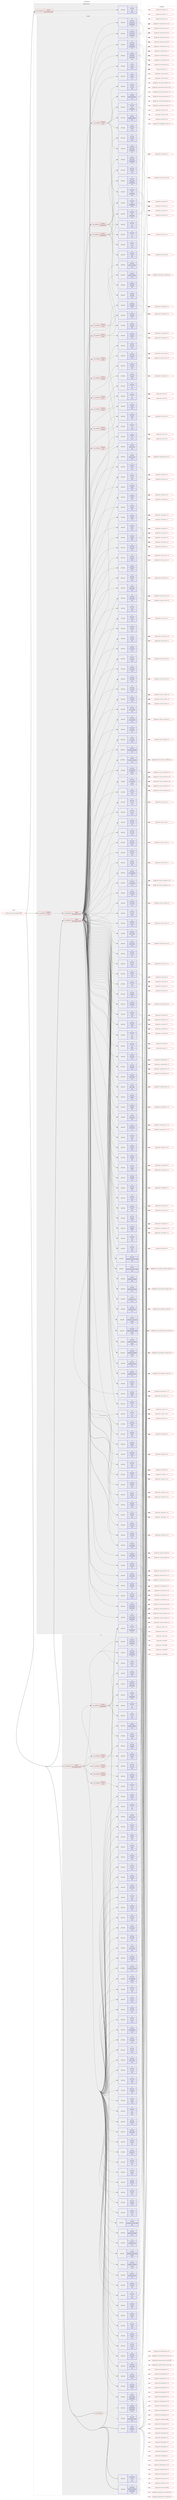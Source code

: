 digraph prolog {

# *************
# Graph options
# *************

newrank=true;
concentrate=true;
compound=true;
graph [rankdir=LR,fontname=Helvetica,fontsize=10,ranksep=1.5];#, ranksep=2.5, nodesep=0.2];
edge  [arrowhead=vee];
node  [fontname=Helvetica,fontsize=10];

# **********
# The ebuild
# **********

subgraph cluster_leftcol {
color=gray;
rank=same;
label=<<i>ebuild</i>>;
id [label="portage://net-analyzer/metasploit-9999", color=red, width=4, href="../net-analyzer/metasploit-9999.svg"];
}

# ****************
# The dependencies
# ****************

subgraph cluster_midcol {
color=gray;
label=<<i>dependencies</i>>;
subgraph cluster_compile {
fillcolor="#eeeeee";
style=filled;
label=<<i>compile</i>>;
subgraph cond86307 {
dependency346179 [label=<<TABLE BORDER="0" CELLBORDER="1" CELLSPACING="0" CELLPADDING="4"><TR><TD ROWSPAN="3" CELLPADDING="10">use_conditional</TD></TR><TR><TD>positive</TD></TR><TR><TD>ruby_targets_ruby24</TD></TR></TABLE>>, shape=none, color=red];
subgraph pack254193 {
dependency346180 [label=<<TABLE BORDER="0" CELLBORDER="1" CELLSPACING="0" CELLPADDING="4" WIDTH="220"><TR><TD ROWSPAN="6" CELLPADDING="30">pack_dep</TD></TR><TR><TD WIDTH="110">no</TD></TR><TR><TD>virtual</TD></TR><TR><TD>ruby-ssl</TD></TR><TR><TD>none</TD></TR><TR><TD></TD></TR></TABLE>>, shape=none, color=blue];
}
dependency346179:e -> dependency346180:w [weight=20,style="dashed",arrowhead="vee"];
subgraph pack254194 {
dependency346181 [label=<<TABLE BORDER="0" CELLBORDER="1" CELLSPACING="0" CELLPADDING="4" WIDTH="220"><TR><TD ROWSPAN="6" CELLPADDING="30">pack_dep</TD></TR><TR><TD WIDTH="110">no</TD></TR><TR><TD>dev-ruby</TD></TR><TR><TD>actionpack</TD></TR><TR><TD>greaterequal</TD></TR><TR><TD>4.2.6</TD></TR></TABLE>>, shape=none, color=blue];
}
dependency346179:e -> dependency346181:w [weight=20,style="dashed",arrowhead="vee"];
subgraph pack254195 {
dependency346182 [label=<<TABLE BORDER="0" CELLBORDER="1" CELLSPACING="0" CELLPADDING="4" WIDTH="220"><TR><TD ROWSPAN="6" CELLPADDING="30">pack_dep</TD></TR><TR><TD WIDTH="110">no</TD></TR><TR><TD>dev-ruby</TD></TR><TR><TD>activerecord</TD></TR><TR><TD>greaterequal</TD></TR><TR><TD>4.2.6</TD></TR></TABLE>>, shape=none, color=blue];
}
dependency346179:e -> dependency346182:w [weight=20,style="dashed",arrowhead="vee"];
subgraph pack254196 {
dependency346183 [label=<<TABLE BORDER="0" CELLBORDER="1" CELLSPACING="0" CELLPADDING="4" WIDTH="220"><TR><TD ROWSPAN="6" CELLPADDING="30">pack_dep</TD></TR><TR><TD WIDTH="110">no</TD></TR><TR><TD>dev-ruby</TD></TR><TR><TD>activesupport</TD></TR><TR><TD>greaterequal</TD></TR><TR><TD>4.2.6</TD></TR></TABLE>>, shape=none, color=blue];
}
dependency346179:e -> dependency346183:w [weight=20,style="dashed",arrowhead="vee"];
subgraph pack254197 {
dependency346184 [label=<<TABLE BORDER="0" CELLBORDER="1" CELLSPACING="0" CELLPADDING="4" WIDTH="220"><TR><TD ROWSPAN="6" CELLPADDING="30">pack_dep</TD></TR><TR><TD WIDTH="110">no</TD></TR><TR><TD>dev-ruby</TD></TR><TR><TD>backports</TD></TR><TR><TD>none</TD></TR><TR><TD></TD></TR></TABLE>>, shape=none, color=blue];
}
dependency346179:e -> dependency346184:w [weight=20,style="dashed",arrowhead="vee"];
subgraph pack254198 {
dependency346185 [label=<<TABLE BORDER="0" CELLBORDER="1" CELLSPACING="0" CELLPADDING="4" WIDTH="220"><TR><TD ROWSPAN="6" CELLPADDING="30">pack_dep</TD></TR><TR><TD WIDTH="110">no</TD></TR><TR><TD>dev-ruby</TD></TR><TR><TD>bcrypt-ruby</TD></TR><TR><TD>none</TD></TR><TR><TD></TD></TR></TABLE>>, shape=none, color=blue];
}
dependency346179:e -> dependency346185:w [weight=20,style="dashed",arrowhead="vee"];
subgraph pack254199 {
dependency346186 [label=<<TABLE BORDER="0" CELLBORDER="1" CELLSPACING="0" CELLPADDING="4" WIDTH="220"><TR><TD ROWSPAN="6" CELLPADDING="30">pack_dep</TD></TR><TR><TD WIDTH="110">no</TD></TR><TR><TD>dev-ruby</TD></TR><TR><TD>bcrypt_pbkdf</TD></TR><TR><TD>none</TD></TR><TR><TD></TD></TR></TABLE>>, shape=none, color=blue];
}
dependency346179:e -> dependency346186:w [weight=20,style="dashed",arrowhead="vee"];
subgraph pack254200 {
dependency346187 [label=<<TABLE BORDER="0" CELLBORDER="1" CELLSPACING="0" CELLPADDING="4" WIDTH="220"><TR><TD ROWSPAN="6" CELLPADDING="30">pack_dep</TD></TR><TR><TD WIDTH="110">no</TD></TR><TR><TD>dev-ruby</TD></TR><TR><TD>bit-struct</TD></TR><TR><TD>none</TD></TR><TR><TD></TD></TR></TABLE>>, shape=none, color=blue];
}
dependency346179:e -> dependency346187:w [weight=20,style="dashed",arrowhead="vee"];
subgraph pack254201 {
dependency346188 [label=<<TABLE BORDER="0" CELLBORDER="1" CELLSPACING="0" CELLPADDING="4" WIDTH="220"><TR><TD ROWSPAN="6" CELLPADDING="30">pack_dep</TD></TR><TR><TD WIDTH="110">no</TD></TR><TR><TD>dev-ruby</TD></TR><TR><TD>bundler</TD></TR><TR><TD>none</TD></TR><TR><TD></TD></TR></TABLE>>, shape=none, color=blue];
}
dependency346179:e -> dependency346188:w [weight=20,style="dashed",arrowhead="vee"];
subgraph pack254202 {
dependency346189 [label=<<TABLE BORDER="0" CELLBORDER="1" CELLSPACING="0" CELLPADDING="4" WIDTH="220"><TR><TD ROWSPAN="6" CELLPADDING="30">pack_dep</TD></TR><TR><TD WIDTH="110">no</TD></TR><TR><TD>dev-ruby</TD></TR><TR><TD>dnsruby</TD></TR><TR><TD>none</TD></TR><TR><TD></TD></TR></TABLE>>, shape=none, color=blue];
}
dependency346179:e -> dependency346189:w [weight=20,style="dashed",arrowhead="vee"];
subgraph pack254203 {
dependency346190 [label=<<TABLE BORDER="0" CELLBORDER="1" CELLSPACING="0" CELLPADDING="4" WIDTH="220"><TR><TD ROWSPAN="6" CELLPADDING="30">pack_dep</TD></TR><TR><TD WIDTH="110">no</TD></TR><TR><TD>dev-ruby</TD></TR><TR><TD>faker</TD></TR><TR><TD>none</TD></TR><TR><TD></TD></TR></TABLE>>, shape=none, color=blue];
}
dependency346179:e -> dependency346190:w [weight=20,style="dashed",arrowhead="vee"];
subgraph pack254204 {
dependency346191 [label=<<TABLE BORDER="0" CELLBORDER="1" CELLSPACING="0" CELLPADDING="4" WIDTH="220"><TR><TD ROWSPAN="6" CELLPADDING="30">pack_dep</TD></TR><TR><TD WIDTH="110">no</TD></TR><TR><TD>dev-ruby</TD></TR><TR><TD>filesize</TD></TR><TR><TD>none</TD></TR><TR><TD></TD></TR></TABLE>>, shape=none, color=blue];
}
dependency346179:e -> dependency346191:w [weight=20,style="dashed",arrowhead="vee"];
subgraph pack254205 {
dependency346192 [label=<<TABLE BORDER="0" CELLBORDER="1" CELLSPACING="0" CELLPADDING="4" WIDTH="220"><TR><TD ROWSPAN="6" CELLPADDING="30">pack_dep</TD></TR><TR><TD WIDTH="110">no</TD></TR><TR><TD>dev-ruby</TD></TR><TR><TD>jsobfu</TD></TR><TR><TD>none</TD></TR><TR><TD></TD></TR></TABLE>>, shape=none, color=blue];
}
dependency346179:e -> dependency346192:w [weight=20,style="dashed",arrowhead="vee"];
subgraph pack254206 {
dependency346193 [label=<<TABLE BORDER="0" CELLBORDER="1" CELLSPACING="0" CELLPADDING="4" WIDTH="220"><TR><TD ROWSPAN="6" CELLPADDING="30">pack_dep</TD></TR><TR><TD WIDTH="110">no</TD></TR><TR><TD>dev-ruby</TD></TR><TR><TD>json</TD></TR><TR><TD>none</TD></TR><TR><TD></TD></TR></TABLE>>, shape=none, color=blue];
}
dependency346179:e -> dependency346193:w [weight=20,style="dashed",arrowhead="vee"];
subgraph pack254207 {
dependency346194 [label=<<TABLE BORDER="0" CELLBORDER="1" CELLSPACING="0" CELLPADDING="4" WIDTH="220"><TR><TD ROWSPAN="6" CELLPADDING="30">pack_dep</TD></TR><TR><TD WIDTH="110">no</TD></TR><TR><TD>dev-ruby</TD></TR><TR><TD>metasm</TD></TR><TR><TD>none</TD></TR><TR><TD></TD></TR></TABLE>>, shape=none, color=blue];
}
dependency346179:e -> dependency346194:w [weight=20,style="dashed",arrowhead="vee"];
subgraph pack254208 {
dependency346195 [label=<<TABLE BORDER="0" CELLBORDER="1" CELLSPACING="0" CELLPADDING="4" WIDTH="220"><TR><TD ROWSPAN="6" CELLPADDING="30">pack_dep</TD></TR><TR><TD WIDTH="110">no</TD></TR><TR><TD>dev-ruby</TD></TR><TR><TD>metasploit-concern</TD></TR><TR><TD>none</TD></TR><TR><TD></TD></TR></TABLE>>, shape=none, color=blue];
}
dependency346179:e -> dependency346195:w [weight=20,style="dashed",arrowhead="vee"];
subgraph pack254209 {
dependency346196 [label=<<TABLE BORDER="0" CELLBORDER="1" CELLSPACING="0" CELLPADDING="4" WIDTH="220"><TR><TD ROWSPAN="6" CELLPADDING="30">pack_dep</TD></TR><TR><TD WIDTH="110">no</TD></TR><TR><TD>dev-ruby</TD></TR><TR><TD>metasploit-credential</TD></TR><TR><TD>smaller</TD></TR><TR><TD>3.0.0</TD></TR></TABLE>>, shape=none, color=blue];
}
dependency346179:e -> dependency346196:w [weight=20,style="dashed",arrowhead="vee"];
subgraph pack254210 {
dependency346197 [label=<<TABLE BORDER="0" CELLBORDER="1" CELLSPACING="0" CELLPADDING="4" WIDTH="220"><TR><TD ROWSPAN="6" CELLPADDING="30">pack_dep</TD></TR><TR><TD WIDTH="110">no</TD></TR><TR><TD>dev-ruby</TD></TR><TR><TD>metasploit_data_models</TD></TR><TR><TD>smaller</TD></TR><TR><TD>3.0.0</TD></TR></TABLE>>, shape=none, color=blue];
}
dependency346179:e -> dependency346197:w [weight=20,style="dashed",arrowhead="vee"];
subgraph pack254211 {
dependency346198 [label=<<TABLE BORDER="0" CELLBORDER="1" CELLSPACING="0" CELLPADDING="4" WIDTH="220"><TR><TD ROWSPAN="6" CELLPADDING="30">pack_dep</TD></TR><TR><TD WIDTH="110">no</TD></TR><TR><TD>dev-ruby</TD></TR><TR><TD>metasploit-model</TD></TR><TR><TD>none</TD></TR><TR><TD></TD></TR></TABLE>>, shape=none, color=blue];
}
dependency346179:e -> dependency346198:w [weight=20,style="dashed",arrowhead="vee"];
subgraph pack254212 {
dependency346199 [label=<<TABLE BORDER="0" CELLBORDER="1" CELLSPACING="0" CELLPADDING="4" WIDTH="220"><TR><TD ROWSPAN="6" CELLPADDING="30">pack_dep</TD></TR><TR><TD WIDTH="110">no</TD></TR><TR><TD>dev-ruby</TD></TR><TR><TD>metasploit-payloads</TD></TR><TR><TD>none</TD></TR><TR><TD></TD></TR></TABLE>>, shape=none, color=blue];
}
dependency346179:e -> dependency346199:w [weight=20,style="dashed",arrowhead="vee"];
subgraph pack254213 {
dependency346200 [label=<<TABLE BORDER="0" CELLBORDER="1" CELLSPACING="0" CELLPADDING="4" WIDTH="220"><TR><TD ROWSPAN="6" CELLPADDING="30">pack_dep</TD></TR><TR><TD WIDTH="110">no</TD></TR><TR><TD>dev-ruby</TD></TR><TR><TD>metasploit_payloads-mettle</TD></TR><TR><TD>none</TD></TR><TR><TD></TD></TR></TABLE>>, shape=none, color=blue];
}
dependency346179:e -> dependency346200:w [weight=20,style="dashed",arrowhead="vee"];
subgraph pack254214 {
dependency346201 [label=<<TABLE BORDER="0" CELLBORDER="1" CELLSPACING="0" CELLPADDING="4" WIDTH="220"><TR><TD ROWSPAN="6" CELLPADDING="30">pack_dep</TD></TR><TR><TD WIDTH="110">no</TD></TR><TR><TD>dev-ruby</TD></TR><TR><TD>mqtt</TD></TR><TR><TD>none</TD></TR><TR><TD></TD></TR></TABLE>>, shape=none, color=blue];
}
dependency346179:e -> dependency346201:w [weight=20,style="dashed",arrowhead="vee"];
subgraph pack254215 {
dependency346202 [label=<<TABLE BORDER="0" CELLBORDER="1" CELLSPACING="0" CELLPADDING="4" WIDTH="220"><TR><TD ROWSPAN="6" CELLPADDING="30">pack_dep</TD></TR><TR><TD WIDTH="110">no</TD></TR><TR><TD>dev-ruby</TD></TR><TR><TD>msgpack</TD></TR><TR><TD>none</TD></TR><TR><TD></TD></TR></TABLE>>, shape=none, color=blue];
}
dependency346179:e -> dependency346202:w [weight=20,style="dashed",arrowhead="vee"];
subgraph pack254216 {
dependency346203 [label=<<TABLE BORDER="0" CELLBORDER="1" CELLSPACING="0" CELLPADDING="4" WIDTH="220"><TR><TD ROWSPAN="6" CELLPADDING="30">pack_dep</TD></TR><TR><TD WIDTH="110">no</TD></TR><TR><TD>dev-ruby</TD></TR><TR><TD>net-ssh</TD></TR><TR><TD>none</TD></TR><TR><TD></TD></TR></TABLE>>, shape=none, color=blue];
}
dependency346179:e -> dependency346203:w [weight=20,style="dashed",arrowhead="vee"];
subgraph pack254217 {
dependency346204 [label=<<TABLE BORDER="0" CELLBORDER="1" CELLSPACING="0" CELLPADDING="4" WIDTH="220"><TR><TD ROWSPAN="6" CELLPADDING="30">pack_dep</TD></TR><TR><TD WIDTH="110">no</TD></TR><TR><TD>dev-ruby</TD></TR><TR><TD>ed25519</TD></TR><TR><TD>none</TD></TR><TR><TD></TD></TR></TABLE>>, shape=none, color=blue];
}
dependency346179:e -> dependency346204:w [weight=20,style="dashed",arrowhead="vee"];
subgraph pack254218 {
dependency346205 [label=<<TABLE BORDER="0" CELLBORDER="1" CELLSPACING="0" CELLPADDING="4" WIDTH="220"><TR><TD ROWSPAN="6" CELLPADDING="30">pack_dep</TD></TR><TR><TD WIDTH="110">no</TD></TR><TR><TD>dev-ruby</TD></TR><TR><TD>nokogiri</TD></TR><TR><TD>none</TD></TR><TR><TD></TD></TR></TABLE>>, shape=none, color=blue];
}
dependency346179:e -> dependency346205:w [weight=20,style="dashed",arrowhead="vee"];
subgraph pack254219 {
dependency346206 [label=<<TABLE BORDER="0" CELLBORDER="1" CELLSPACING="0" CELLPADDING="4" WIDTH="220"><TR><TD ROWSPAN="6" CELLPADDING="30">pack_dep</TD></TR><TR><TD WIDTH="110">no</TD></TR><TR><TD>dev-ruby</TD></TR><TR><TD>octokit</TD></TR><TR><TD>none</TD></TR><TR><TD></TD></TR></TABLE>>, shape=none, color=blue];
}
dependency346179:e -> dependency346206:w [weight=20,style="dashed",arrowhead="vee"];
subgraph pack254220 {
dependency346207 [label=<<TABLE BORDER="0" CELLBORDER="1" CELLSPACING="0" CELLPADDING="4" WIDTH="220"><TR><TD ROWSPAN="6" CELLPADDING="30">pack_dep</TD></TR><TR><TD WIDTH="110">no</TD></TR><TR><TD>dev-ruby</TD></TR><TR><TD>openssl-ccm</TD></TR><TR><TD>none</TD></TR><TR><TD></TD></TR></TABLE>>, shape=none, color=blue];
}
dependency346179:e -> dependency346207:w [weight=20,style="dashed",arrowhead="vee"];
subgraph pack254221 {
dependency346208 [label=<<TABLE BORDER="0" CELLBORDER="1" CELLSPACING="0" CELLPADDING="4" WIDTH="220"><TR><TD ROWSPAN="6" CELLPADDING="30">pack_dep</TD></TR><TR><TD WIDTH="110">no</TD></TR><TR><TD>dev-ruby</TD></TR><TR><TD>packetfu</TD></TR><TR><TD>none</TD></TR><TR><TD></TD></TR></TABLE>>, shape=none, color=blue];
}
dependency346179:e -> dependency346208:w [weight=20,style="dashed",arrowhead="vee"];
subgraph pack254222 {
dependency346209 [label=<<TABLE BORDER="0" CELLBORDER="1" CELLSPACING="0" CELLPADDING="4" WIDTH="220"><TR><TD ROWSPAN="6" CELLPADDING="30">pack_dep</TD></TR><TR><TD WIDTH="110">no</TD></TR><TR><TD>dev-ruby</TD></TR><TR><TD>patch_finder</TD></TR><TR><TD>none</TD></TR><TR><TD></TD></TR></TABLE>>, shape=none, color=blue];
}
dependency346179:e -> dependency346209:w [weight=20,style="dashed",arrowhead="vee"];
subgraph pack254223 {
dependency346210 [label=<<TABLE BORDER="0" CELLBORDER="1" CELLSPACING="0" CELLPADDING="4" WIDTH="220"><TR><TD ROWSPAN="6" CELLPADDING="30">pack_dep</TD></TR><TR><TD WIDTH="110">no</TD></TR><TR><TD>dev-ruby</TD></TR><TR><TD>pdf-reader</TD></TR><TR><TD>none</TD></TR><TR><TD></TD></TR></TABLE>>, shape=none, color=blue];
}
dependency346179:e -> dependency346210:w [weight=20,style="dashed",arrowhead="vee"];
subgraph pack254224 {
dependency346211 [label=<<TABLE BORDER="0" CELLBORDER="1" CELLSPACING="0" CELLPADDING="4" WIDTH="220"><TR><TD ROWSPAN="6" CELLPADDING="30">pack_dep</TD></TR><TR><TD WIDTH="110">no</TD></TR><TR><TD>dev-ruby</TD></TR><TR><TD>pg</TD></TR><TR><TD>tilde</TD></TR><TR><TD>0.21.0</TD></TR></TABLE>>, shape=none, color=blue];
}
dependency346179:e -> dependency346211:w [weight=20,style="dashed",arrowhead="vee"];
subgraph pack254225 {
dependency346212 [label=<<TABLE BORDER="0" CELLBORDER="1" CELLSPACING="0" CELLPADDING="4" WIDTH="220"><TR><TD ROWSPAN="6" CELLPADDING="30">pack_dep</TD></TR><TR><TD WIDTH="110">no</TD></TR><TR><TD>dev-ruby</TD></TR><TR><TD>railties</TD></TR><TR><TD>none</TD></TR><TR><TD></TD></TR></TABLE>>, shape=none, color=blue];
}
dependency346179:e -> dependency346212:w [weight=20,style="dashed",arrowhead="vee"];
subgraph pack254226 {
dependency346213 [label=<<TABLE BORDER="0" CELLBORDER="1" CELLSPACING="0" CELLPADDING="4" WIDTH="220"><TR><TD ROWSPAN="6" CELLPADDING="30">pack_dep</TD></TR><TR><TD WIDTH="110">no</TD></TR><TR><TD>dev-ruby</TD></TR><TR><TD>rb-readline</TD></TR><TR><TD>none</TD></TR><TR><TD></TD></TR></TABLE>>, shape=none, color=blue];
}
dependency346179:e -> dependency346213:w [weight=20,style="dashed",arrowhead="vee"];
subgraph pack254227 {
dependency346214 [label=<<TABLE BORDER="0" CELLBORDER="1" CELLSPACING="0" CELLPADDING="4" WIDTH="220"><TR><TD ROWSPAN="6" CELLPADDING="30">pack_dep</TD></TR><TR><TD WIDTH="110">no</TD></TR><TR><TD>dev-ruby</TD></TR><TR><TD>recog</TD></TR><TR><TD>none</TD></TR><TR><TD></TD></TR></TABLE>>, shape=none, color=blue];
}
dependency346179:e -> dependency346214:w [weight=20,style="dashed",arrowhead="vee"];
subgraph pack254228 {
dependency346215 [label=<<TABLE BORDER="0" CELLBORDER="1" CELLSPACING="0" CELLPADDING="4" WIDTH="220"><TR><TD ROWSPAN="6" CELLPADDING="30">pack_dep</TD></TR><TR><TD WIDTH="110">no</TD></TR><TR><TD>dev-ruby</TD></TR><TR><TD>redcarpet</TD></TR><TR><TD>none</TD></TR><TR><TD></TD></TR></TABLE>>, shape=none, color=blue];
}
dependency346179:e -> dependency346215:w [weight=20,style="dashed",arrowhead="vee"];
subgraph pack254229 {
dependency346216 [label=<<TABLE BORDER="0" CELLBORDER="1" CELLSPACING="0" CELLPADDING="4" WIDTH="220"><TR><TD ROWSPAN="6" CELLPADDING="30">pack_dep</TD></TR><TR><TD WIDTH="110">no</TD></TR><TR><TD>dev-ruby</TD></TR><TR><TD>rex-arch</TD></TR><TR><TD>none</TD></TR><TR><TD></TD></TR></TABLE>>, shape=none, color=blue];
}
dependency346179:e -> dependency346216:w [weight=20,style="dashed",arrowhead="vee"];
subgraph pack254230 {
dependency346217 [label=<<TABLE BORDER="0" CELLBORDER="1" CELLSPACING="0" CELLPADDING="4" WIDTH="220"><TR><TD ROWSPAN="6" CELLPADDING="30">pack_dep</TD></TR><TR><TD WIDTH="110">no</TD></TR><TR><TD>dev-ruby</TD></TR><TR><TD>rex-bin_tools</TD></TR><TR><TD>none</TD></TR><TR><TD></TD></TR></TABLE>>, shape=none, color=blue];
}
dependency346179:e -> dependency346217:w [weight=20,style="dashed",arrowhead="vee"];
subgraph pack254231 {
dependency346218 [label=<<TABLE BORDER="0" CELLBORDER="1" CELLSPACING="0" CELLPADDING="4" WIDTH="220"><TR><TD ROWSPAN="6" CELLPADDING="30">pack_dep</TD></TR><TR><TD WIDTH="110">no</TD></TR><TR><TD>dev-ruby</TD></TR><TR><TD>rex-core</TD></TR><TR><TD>none</TD></TR><TR><TD></TD></TR></TABLE>>, shape=none, color=blue];
}
dependency346179:e -> dependency346218:w [weight=20,style="dashed",arrowhead="vee"];
subgraph pack254232 {
dependency346219 [label=<<TABLE BORDER="0" CELLBORDER="1" CELLSPACING="0" CELLPADDING="4" WIDTH="220"><TR><TD ROWSPAN="6" CELLPADDING="30">pack_dep</TD></TR><TR><TD WIDTH="110">no</TD></TR><TR><TD>dev-ruby</TD></TR><TR><TD>rex-encoder</TD></TR><TR><TD>none</TD></TR><TR><TD></TD></TR></TABLE>>, shape=none, color=blue];
}
dependency346179:e -> dependency346219:w [weight=20,style="dashed",arrowhead="vee"];
subgraph pack254233 {
dependency346220 [label=<<TABLE BORDER="0" CELLBORDER="1" CELLSPACING="0" CELLPADDING="4" WIDTH="220"><TR><TD ROWSPAN="6" CELLPADDING="30">pack_dep</TD></TR><TR><TD WIDTH="110">no</TD></TR><TR><TD>dev-ruby</TD></TR><TR><TD>rex-exploitation</TD></TR><TR><TD>none</TD></TR><TR><TD></TD></TR></TABLE>>, shape=none, color=blue];
}
dependency346179:e -> dependency346220:w [weight=20,style="dashed",arrowhead="vee"];
subgraph pack254234 {
dependency346221 [label=<<TABLE BORDER="0" CELLBORDER="1" CELLSPACING="0" CELLPADDING="4" WIDTH="220"><TR><TD ROWSPAN="6" CELLPADDING="30">pack_dep</TD></TR><TR><TD WIDTH="110">no</TD></TR><TR><TD>dev-ruby</TD></TR><TR><TD>rex-java</TD></TR><TR><TD>none</TD></TR><TR><TD></TD></TR></TABLE>>, shape=none, color=blue];
}
dependency346179:e -> dependency346221:w [weight=20,style="dashed",arrowhead="vee"];
subgraph pack254235 {
dependency346222 [label=<<TABLE BORDER="0" CELLBORDER="1" CELLSPACING="0" CELLPADDING="4" WIDTH="220"><TR><TD ROWSPAN="6" CELLPADDING="30">pack_dep</TD></TR><TR><TD WIDTH="110">no</TD></TR><TR><TD>dev-ruby</TD></TR><TR><TD>rex-mime</TD></TR><TR><TD>none</TD></TR><TR><TD></TD></TR></TABLE>>, shape=none, color=blue];
}
dependency346179:e -> dependency346222:w [weight=20,style="dashed",arrowhead="vee"];
subgraph pack254236 {
dependency346223 [label=<<TABLE BORDER="0" CELLBORDER="1" CELLSPACING="0" CELLPADDING="4" WIDTH="220"><TR><TD ROWSPAN="6" CELLPADDING="30">pack_dep</TD></TR><TR><TD WIDTH="110">no</TD></TR><TR><TD>dev-ruby</TD></TR><TR><TD>rex-nop</TD></TR><TR><TD>none</TD></TR><TR><TD></TD></TR></TABLE>>, shape=none, color=blue];
}
dependency346179:e -> dependency346223:w [weight=20,style="dashed",arrowhead="vee"];
subgraph pack254237 {
dependency346224 [label=<<TABLE BORDER="0" CELLBORDER="1" CELLSPACING="0" CELLPADDING="4" WIDTH="220"><TR><TD ROWSPAN="6" CELLPADDING="30">pack_dep</TD></TR><TR><TD WIDTH="110">no</TD></TR><TR><TD>dev-ruby</TD></TR><TR><TD>rex-ole</TD></TR><TR><TD>none</TD></TR><TR><TD></TD></TR></TABLE>>, shape=none, color=blue];
}
dependency346179:e -> dependency346224:w [weight=20,style="dashed",arrowhead="vee"];
subgraph pack254238 {
dependency346225 [label=<<TABLE BORDER="0" CELLBORDER="1" CELLSPACING="0" CELLPADDING="4" WIDTH="220"><TR><TD ROWSPAN="6" CELLPADDING="30">pack_dep</TD></TR><TR><TD WIDTH="110">no</TD></TR><TR><TD>dev-ruby</TD></TR><TR><TD>rex-powershell</TD></TR><TR><TD>smaller</TD></TR><TR><TD>0.1.78</TD></TR></TABLE>>, shape=none, color=blue];
}
dependency346179:e -> dependency346225:w [weight=20,style="dashed",arrowhead="vee"];
subgraph pack254239 {
dependency346226 [label=<<TABLE BORDER="0" CELLBORDER="1" CELLSPACING="0" CELLPADDING="4" WIDTH="220"><TR><TD ROWSPAN="6" CELLPADDING="30">pack_dep</TD></TR><TR><TD WIDTH="110">no</TD></TR><TR><TD>dev-ruby</TD></TR><TR><TD>rex-random_identifier</TD></TR><TR><TD>none</TD></TR><TR><TD></TD></TR></TABLE>>, shape=none, color=blue];
}
dependency346179:e -> dependency346226:w [weight=20,style="dashed",arrowhead="vee"];
subgraph pack254240 {
dependency346227 [label=<<TABLE BORDER="0" CELLBORDER="1" CELLSPACING="0" CELLPADDING="4" WIDTH="220"><TR><TD ROWSPAN="6" CELLPADDING="30">pack_dep</TD></TR><TR><TD WIDTH="110">no</TD></TR><TR><TD>dev-ruby</TD></TR><TR><TD>rex-registry</TD></TR><TR><TD>none</TD></TR><TR><TD></TD></TR></TABLE>>, shape=none, color=blue];
}
dependency346179:e -> dependency346227:w [weight=20,style="dashed",arrowhead="vee"];
subgraph pack254241 {
dependency346228 [label=<<TABLE BORDER="0" CELLBORDER="1" CELLSPACING="0" CELLPADDING="4" WIDTH="220"><TR><TD ROWSPAN="6" CELLPADDING="30">pack_dep</TD></TR><TR><TD WIDTH="110">no</TD></TR><TR><TD>dev-ruby</TD></TR><TR><TD>rex-rop_builder</TD></TR><TR><TD>none</TD></TR><TR><TD></TD></TR></TABLE>>, shape=none, color=blue];
}
dependency346179:e -> dependency346228:w [weight=20,style="dashed",arrowhead="vee"];
subgraph pack254242 {
dependency346229 [label=<<TABLE BORDER="0" CELLBORDER="1" CELLSPACING="0" CELLPADDING="4" WIDTH="220"><TR><TD ROWSPAN="6" CELLPADDING="30">pack_dep</TD></TR><TR><TD WIDTH="110">no</TD></TR><TR><TD>dev-ruby</TD></TR><TR><TD>rex-socket</TD></TR><TR><TD>none</TD></TR><TR><TD></TD></TR></TABLE>>, shape=none, color=blue];
}
dependency346179:e -> dependency346229:w [weight=20,style="dashed",arrowhead="vee"];
subgraph pack254243 {
dependency346230 [label=<<TABLE BORDER="0" CELLBORDER="1" CELLSPACING="0" CELLPADDING="4" WIDTH="220"><TR><TD ROWSPAN="6" CELLPADDING="30">pack_dep</TD></TR><TR><TD WIDTH="110">no</TD></TR><TR><TD>dev-ruby</TD></TR><TR><TD>rex-sslscan</TD></TR><TR><TD>none</TD></TR><TR><TD></TD></TR></TABLE>>, shape=none, color=blue];
}
dependency346179:e -> dependency346230:w [weight=20,style="dashed",arrowhead="vee"];
subgraph pack254244 {
dependency346231 [label=<<TABLE BORDER="0" CELLBORDER="1" CELLSPACING="0" CELLPADDING="4" WIDTH="220"><TR><TD ROWSPAN="6" CELLPADDING="30">pack_dep</TD></TR><TR><TD WIDTH="110">no</TD></TR><TR><TD>dev-ruby</TD></TR><TR><TD>rex-struct2</TD></TR><TR><TD>none</TD></TR><TR><TD></TD></TR></TABLE>>, shape=none, color=blue];
}
dependency346179:e -> dependency346231:w [weight=20,style="dashed",arrowhead="vee"];
subgraph pack254245 {
dependency346232 [label=<<TABLE BORDER="0" CELLBORDER="1" CELLSPACING="0" CELLPADDING="4" WIDTH="220"><TR><TD ROWSPAN="6" CELLPADDING="30">pack_dep</TD></TR><TR><TD WIDTH="110">no</TD></TR><TR><TD>dev-ruby</TD></TR><TR><TD>rex-text</TD></TR><TR><TD>none</TD></TR><TR><TD></TD></TR></TABLE>>, shape=none, color=blue];
}
dependency346179:e -> dependency346232:w [weight=20,style="dashed",arrowhead="vee"];
subgraph pack254246 {
dependency346233 [label=<<TABLE BORDER="0" CELLBORDER="1" CELLSPACING="0" CELLPADDING="4" WIDTH="220"><TR><TD ROWSPAN="6" CELLPADDING="30">pack_dep</TD></TR><TR><TD WIDTH="110">no</TD></TR><TR><TD>dev-ruby</TD></TR><TR><TD>rex-zip</TD></TR><TR><TD>none</TD></TR><TR><TD></TD></TR></TABLE>>, shape=none, color=blue];
}
dependency346179:e -> dependency346233:w [weight=20,style="dashed",arrowhead="vee"];
subgraph pack254247 {
dependency346234 [label=<<TABLE BORDER="0" CELLBORDER="1" CELLSPACING="0" CELLPADDING="4" WIDTH="220"><TR><TD ROWSPAN="6" CELLPADDING="30">pack_dep</TD></TR><TR><TD WIDTH="110">no</TD></TR><TR><TD>dev-ruby</TD></TR><TR><TD>ruby-macho</TD></TR><TR><TD>none</TD></TR><TR><TD></TD></TR></TABLE>>, shape=none, color=blue];
}
dependency346179:e -> dependency346234:w [weight=20,style="dashed",arrowhead="vee"];
subgraph pack254248 {
dependency346235 [label=<<TABLE BORDER="0" CELLBORDER="1" CELLSPACING="0" CELLPADDING="4" WIDTH="220"><TR><TD ROWSPAN="6" CELLPADDING="30">pack_dep</TD></TR><TR><TD WIDTH="110">no</TD></TR><TR><TD>dev-ruby</TD></TR><TR><TD>rubyntlm</TD></TR><TR><TD>none</TD></TR><TR><TD></TD></TR></TABLE>>, shape=none, color=blue];
}
dependency346179:e -> dependency346235:w [weight=20,style="dashed",arrowhead="vee"];
subgraph pack254249 {
dependency346236 [label=<<TABLE BORDER="0" CELLBORDER="1" CELLSPACING="0" CELLPADDING="4" WIDTH="220"><TR><TD ROWSPAN="6" CELLPADDING="30">pack_dep</TD></TR><TR><TD WIDTH="110">no</TD></TR><TR><TD>dev-ruby</TD></TR><TR><TD>ruby_smb</TD></TR><TR><TD>none</TD></TR><TR><TD></TD></TR></TABLE>>, shape=none, color=blue];
}
dependency346179:e -> dependency346236:w [weight=20,style="dashed",arrowhead="vee"];
subgraph pack254250 {
dependency346237 [label=<<TABLE BORDER="0" CELLBORDER="1" CELLSPACING="0" CELLPADDING="4" WIDTH="220"><TR><TD ROWSPAN="6" CELLPADDING="30">pack_dep</TD></TR><TR><TD WIDTH="110">no</TD></TR><TR><TD>dev-ruby</TD></TR><TR><TD>rubyzip</TD></TR><TR><TD>none</TD></TR><TR><TD></TD></TR></TABLE>>, shape=none, color=blue];
}
dependency346179:e -> dependency346237:w [weight=20,style="dashed",arrowhead="vee"];
subgraph pack254251 {
dependency346238 [label=<<TABLE BORDER="0" CELLBORDER="1" CELLSPACING="0" CELLPADDING="4" WIDTH="220"><TR><TD ROWSPAN="6" CELLPADDING="30">pack_dep</TD></TR><TR><TD WIDTH="110">no</TD></TR><TR><TD>dev-ruby</TD></TR><TR><TD>sqlite3</TD></TR><TR><TD>none</TD></TR><TR><TD></TD></TR></TABLE>>, shape=none, color=blue];
}
dependency346179:e -> dependency346238:w [weight=20,style="dashed",arrowhead="vee"];
subgraph pack254252 {
dependency346239 [label=<<TABLE BORDER="0" CELLBORDER="1" CELLSPACING="0" CELLPADDING="4" WIDTH="220"><TR><TD ROWSPAN="6" CELLPADDING="30">pack_dep</TD></TR><TR><TD WIDTH="110">no</TD></TR><TR><TD>dev-ruby</TD></TR><TR><TD>sshkey</TD></TR><TR><TD>none</TD></TR><TR><TD></TD></TR></TABLE>>, shape=none, color=blue];
}
dependency346179:e -> dependency346239:w [weight=20,style="dashed",arrowhead="vee"];
subgraph pack254253 {
dependency346240 [label=<<TABLE BORDER="0" CELLBORDER="1" CELLSPACING="0" CELLPADDING="4" WIDTH="220"><TR><TD ROWSPAN="6" CELLPADDING="30">pack_dep</TD></TR><TR><TD WIDTH="110">no</TD></TR><TR><TD>dev-ruby</TD></TR><TR><TD>tzinfo</TD></TR><TR><TD>none</TD></TR><TR><TD></TD></TR></TABLE>>, shape=none, color=blue];
}
dependency346179:e -> dependency346240:w [weight=20,style="dashed",arrowhead="vee"];
subgraph pack254254 {
dependency346241 [label=<<TABLE BORDER="0" CELLBORDER="1" CELLSPACING="0" CELLPADDING="4" WIDTH="220"><TR><TD ROWSPAN="6" CELLPADDING="30">pack_dep</TD></TR><TR><TD WIDTH="110">no</TD></TR><TR><TD>dev-ruby</TD></TR><TR><TD>windows_error</TD></TR><TR><TD>none</TD></TR><TR><TD></TD></TR></TABLE>>, shape=none, color=blue];
}
dependency346179:e -> dependency346241:w [weight=20,style="dashed",arrowhead="vee"];
subgraph pack254255 {
dependency346242 [label=<<TABLE BORDER="0" CELLBORDER="1" CELLSPACING="0" CELLPADDING="4" WIDTH="220"><TR><TD ROWSPAN="6" CELLPADDING="30">pack_dep</TD></TR><TR><TD WIDTH="110">no</TD></TR><TR><TD>dev-ruby</TD></TR><TR><TD>xdr</TD></TR><TR><TD>none</TD></TR><TR><TD></TD></TR></TABLE>>, shape=none, color=blue];
}
dependency346179:e -> dependency346242:w [weight=20,style="dashed",arrowhead="vee"];
subgraph pack254256 {
dependency346243 [label=<<TABLE BORDER="0" CELLBORDER="1" CELLSPACING="0" CELLPADDING="4" WIDTH="220"><TR><TD ROWSPAN="6" CELLPADDING="30">pack_dep</TD></TR><TR><TD WIDTH="110">no</TD></TR><TR><TD>dev-ruby</TD></TR><TR><TD>xmlrpc</TD></TR><TR><TD>none</TD></TR><TR><TD></TD></TR></TABLE>>, shape=none, color=blue];
}
dependency346179:e -> dependency346243:w [weight=20,style="dashed",arrowhead="vee"];
subgraph cond86308 {
dependency346244 [label=<<TABLE BORDER="0" CELLBORDER="1" CELLSPACING="0" CELLPADDING="4"><TR><TD ROWSPAN="3" CELLPADDING="10">use_conditional</TD></TR><TR><TD>positive</TD></TR><TR><TD>java</TD></TR></TABLE>>, shape=none, color=red];
subgraph pack254257 {
dependency346245 [label=<<TABLE BORDER="0" CELLBORDER="1" CELLSPACING="0" CELLPADDING="4" WIDTH="220"><TR><TD ROWSPAN="6" CELLPADDING="30">pack_dep</TD></TR><TR><TD WIDTH="110">no</TD></TR><TR><TD>dev-ruby</TD></TR><TR><TD>rjb</TD></TR><TR><TD>none</TD></TR><TR><TD></TD></TR></TABLE>>, shape=none, color=blue];
}
dependency346244:e -> dependency346245:w [weight=20,style="dashed",arrowhead="vee"];
}
dependency346179:e -> dependency346244:w [weight=20,style="dashed",arrowhead="vee"];
subgraph cond86309 {
dependency346246 [label=<<TABLE BORDER="0" CELLBORDER="1" CELLSPACING="0" CELLPADDING="4"><TR><TD ROWSPAN="3" CELLPADDING="10">use_conditional</TD></TR><TR><TD>positive</TD></TR><TR><TD>nexpose</TD></TR></TABLE>>, shape=none, color=red];
subgraph pack254258 {
dependency346247 [label=<<TABLE BORDER="0" CELLBORDER="1" CELLSPACING="0" CELLPADDING="4" WIDTH="220"><TR><TD ROWSPAN="6" CELLPADDING="30">pack_dep</TD></TR><TR><TD WIDTH="110">no</TD></TR><TR><TD>dev-ruby</TD></TR><TR><TD>nexpose</TD></TR><TR><TD>none</TD></TR><TR><TD></TD></TR></TABLE>>, shape=none, color=blue];
}
dependency346246:e -> dependency346247:w [weight=20,style="dashed",arrowhead="vee"];
}
dependency346179:e -> dependency346246:w [weight=20,style="dashed",arrowhead="vee"];
subgraph cond86310 {
dependency346248 [label=<<TABLE BORDER="0" CELLBORDER="1" CELLSPACING="0" CELLPADDING="4"><TR><TD ROWSPAN="3" CELLPADDING="10">use_conditional</TD></TR><TR><TD>positive</TD></TR><TR><TD>oracle</TD></TR></TABLE>>, shape=none, color=red];
subgraph pack254259 {
dependency346249 [label=<<TABLE BORDER="0" CELLBORDER="1" CELLSPACING="0" CELLPADDING="4" WIDTH="220"><TR><TD ROWSPAN="6" CELLPADDING="30">pack_dep</TD></TR><TR><TD WIDTH="110">no</TD></TR><TR><TD>dev-ruby</TD></TR><TR><TD>ruby-oci8</TD></TR><TR><TD>none</TD></TR><TR><TD></TD></TR></TABLE>>, shape=none, color=blue];
}
dependency346248:e -> dependency346249:w [weight=20,style="dashed",arrowhead="vee"];
}
dependency346179:e -> dependency346248:w [weight=20,style="dashed",arrowhead="vee"];
subgraph cond86311 {
dependency346250 [label=<<TABLE BORDER="0" CELLBORDER="1" CELLSPACING="0" CELLPADDING="4"><TR><TD ROWSPAN="3" CELLPADDING="10">use_conditional</TD></TR><TR><TD>positive</TD></TR><TR><TD>pcap</TD></TR></TABLE>>, shape=none, color=red];
subgraph pack254260 {
dependency346251 [label=<<TABLE BORDER="0" CELLBORDER="1" CELLSPACING="0" CELLPADDING="4" WIDTH="220"><TR><TD ROWSPAN="6" CELLPADDING="30">pack_dep</TD></TR><TR><TD WIDTH="110">no</TD></TR><TR><TD>dev-ruby</TD></TR><TR><TD>pcaprub</TD></TR><TR><TD>none</TD></TR><TR><TD></TD></TR></TABLE>>, shape=none, color=blue];
}
dependency346250:e -> dependency346251:w [weight=20,style="dashed",arrowhead="vee"];
subgraph pack254261 {
dependency346252 [label=<<TABLE BORDER="0" CELLBORDER="1" CELLSPACING="0" CELLPADDING="4" WIDTH="220"><TR><TD ROWSPAN="6" CELLPADDING="30">pack_dep</TD></TR><TR><TD WIDTH="110">no</TD></TR><TR><TD>dev-ruby</TD></TR><TR><TD>network_interface</TD></TR><TR><TD>none</TD></TR><TR><TD></TD></TR></TABLE>>, shape=none, color=blue];
}
dependency346250:e -> dependency346252:w [weight=20,style="dashed",arrowhead="vee"];
}
dependency346179:e -> dependency346250:w [weight=20,style="dashed",arrowhead="vee"];
subgraph cond86312 {
dependency346253 [label=<<TABLE BORDER="0" CELLBORDER="1" CELLSPACING="0" CELLPADDING="4"><TR><TD ROWSPAN="3" CELLPADDING="10">use_conditional</TD></TR><TR><TD>positive</TD></TR><TR><TD>development</TD></TR></TABLE>>, shape=none, color=red];
subgraph pack254262 {
dependency346254 [label=<<TABLE BORDER="0" CELLBORDER="1" CELLSPACING="0" CELLPADDING="4" WIDTH="220"><TR><TD ROWSPAN="6" CELLPADDING="30">pack_dep</TD></TR><TR><TD WIDTH="110">no</TD></TR><TR><TD>dev-ruby</TD></TR><TR><TD>fivemat</TD></TR><TR><TD>none</TD></TR><TR><TD></TD></TR></TABLE>>, shape=none, color=blue];
}
dependency346253:e -> dependency346254:w [weight=20,style="dashed",arrowhead="vee"];
subgraph pack254263 {
dependency346255 [label=<<TABLE BORDER="0" CELLBORDER="1" CELLSPACING="0" CELLPADDING="4" WIDTH="220"><TR><TD ROWSPAN="6" CELLPADDING="30">pack_dep</TD></TR><TR><TD WIDTH="110">no</TD></TR><TR><TD>dev-ruby</TD></TR><TR><TD>pry</TD></TR><TR><TD>none</TD></TR><TR><TD></TD></TR></TABLE>>, shape=none, color=blue];
}
dependency346253:e -> dependency346255:w [weight=20,style="dashed",arrowhead="vee"];
subgraph pack254264 {
dependency346256 [label=<<TABLE BORDER="0" CELLBORDER="1" CELLSPACING="0" CELLPADDING="4" WIDTH="220"><TR><TD ROWSPAN="6" CELLPADDING="30">pack_dep</TD></TR><TR><TD WIDTH="110">no</TD></TR><TR><TD>dev-ruby</TD></TR><TR><TD>redcarpet</TD></TR><TR><TD>none</TD></TR><TR><TD></TD></TR></TABLE>>, shape=none, color=blue];
}
dependency346253:e -> dependency346256:w [weight=20,style="dashed",arrowhead="vee"];
subgraph pack254265 {
dependency346257 [label=<<TABLE BORDER="0" CELLBORDER="1" CELLSPACING="0" CELLPADDING="4" WIDTH="220"><TR><TD ROWSPAN="6" CELLPADDING="30">pack_dep</TD></TR><TR><TD WIDTH="110">no</TD></TR><TR><TD>dev-ruby</TD></TR><TR><TD>yard</TD></TR><TR><TD>none</TD></TR><TR><TD></TD></TR></TABLE>>, shape=none, color=blue];
}
dependency346253:e -> dependency346257:w [weight=20,style="dashed",arrowhead="vee"];
subgraph pack254266 {
dependency346258 [label=<<TABLE BORDER="0" CELLBORDER="1" CELLSPACING="0" CELLPADDING="4" WIDTH="220"><TR><TD ROWSPAN="6" CELLPADDING="30">pack_dep</TD></TR><TR><TD WIDTH="110">no</TD></TR><TR><TD>dev-ruby</TD></TR><TR><TD>rake</TD></TR><TR><TD>greaterequal</TD></TR><TR><TD>10.0.0</TD></TR></TABLE>>, shape=none, color=blue];
}
dependency346253:e -> dependency346258:w [weight=20,style="dashed",arrowhead="vee"];
subgraph pack254267 {
dependency346259 [label=<<TABLE BORDER="0" CELLBORDER="1" CELLSPACING="0" CELLPADDING="4" WIDTH="220"><TR><TD ROWSPAN="6" CELLPADDING="30">pack_dep</TD></TR><TR><TD WIDTH="110">no</TD></TR><TR><TD>dev-ruby</TD></TR><TR><TD>factory_girl</TD></TR><TR><TD>greaterequal</TD></TR><TR><TD>4.1.0</TD></TR></TABLE>>, shape=none, color=blue];
}
dependency346253:e -> dependency346259:w [weight=20,style="dashed",arrowhead="vee"];
}
dependency346179:e -> dependency346253:w [weight=20,style="dashed",arrowhead="vee"];
subgraph cond86313 {
dependency346260 [label=<<TABLE BORDER="0" CELLBORDER="1" CELLSPACING="0" CELLPADDING="4"><TR><TD ROWSPAN="3" CELLPADDING="10">use_conditional</TD></TR><TR><TD>positive</TD></TR><TR><TD>test</TD></TR></TABLE>>, shape=none, color=red];
subgraph pack254268 {
dependency346261 [label=<<TABLE BORDER="0" CELLBORDER="1" CELLSPACING="0" CELLPADDING="4" WIDTH="220"><TR><TD ROWSPAN="6" CELLPADDING="30">pack_dep</TD></TR><TR><TD WIDTH="110">no</TD></TR><TR><TD>dev-ruby</TD></TR><TR><TD>factory_girl</TD></TR><TR><TD>greaterequal</TD></TR><TR><TD>4.1.0</TD></TR></TABLE>>, shape=none, color=blue];
}
dependency346260:e -> dependency346261:w [weight=20,style="dashed",arrowhead="vee"];
subgraph pack254269 {
dependency346262 [label=<<TABLE BORDER="0" CELLBORDER="1" CELLSPACING="0" CELLPADDING="4" WIDTH="220"><TR><TD ROWSPAN="6" CELLPADDING="30">pack_dep</TD></TR><TR><TD WIDTH="110">no</TD></TR><TR><TD>dev-ruby</TD></TR><TR><TD>fivemat</TD></TR><TR><TD>none</TD></TR><TR><TD></TD></TR></TABLE>>, shape=none, color=blue];
}
dependency346260:e -> dependency346262:w [weight=20,style="dashed",arrowhead="vee"];
subgraph pack254270 {
dependency346263 [label=<<TABLE BORDER="0" CELLBORDER="1" CELLSPACING="0" CELLPADDING="4" WIDTH="220"><TR><TD ROWSPAN="6" CELLPADDING="30">pack_dep</TD></TR><TR><TD WIDTH="110">no</TD></TR><TR><TD>dev-ruby</TD></TR><TR><TD>database_cleaner</TD></TR><TR><TD>none</TD></TR><TR><TD></TD></TR></TABLE>>, shape=none, color=blue];
}
dependency346260:e -> dependency346263:w [weight=20,style="dashed",arrowhead="vee"];
subgraph pack254271 {
dependency346264 [label=<<TABLE BORDER="0" CELLBORDER="1" CELLSPACING="0" CELLPADDING="4" WIDTH="220"><TR><TD ROWSPAN="6" CELLPADDING="30">pack_dep</TD></TR><TR><TD WIDTH="110">no</TD></TR><TR><TD>dev-ruby</TD></TR><TR><TD>rspec</TD></TR><TR><TD>greaterequal</TD></TR><TR><TD>2.12</TD></TR></TABLE>>, shape=none, color=blue];
}
dependency346260:e -> dependency346264:w [weight=20,style="dashed",arrowhead="vee"];
subgraph pack254272 {
dependency346265 [label=<<TABLE BORDER="0" CELLBORDER="1" CELLSPACING="0" CELLPADDING="4" WIDTH="220"><TR><TD ROWSPAN="6" CELLPADDING="30">pack_dep</TD></TR><TR><TD WIDTH="110">no</TD></TR><TR><TD>dev-ruby</TD></TR><TR><TD>shoulda-matchers</TD></TR><TR><TD>none</TD></TR><TR><TD></TD></TR></TABLE>>, shape=none, color=blue];
}
dependency346260:e -> dependency346265:w [weight=20,style="dashed",arrowhead="vee"];
subgraph pack254273 {
dependency346266 [label=<<TABLE BORDER="0" CELLBORDER="1" CELLSPACING="0" CELLPADDING="4" WIDTH="220"><TR><TD ROWSPAN="6" CELLPADDING="30">pack_dep</TD></TR><TR><TD WIDTH="110">no</TD></TR><TR><TD>dev-ruby</TD></TR><TR><TD>timecop</TD></TR><TR><TD>none</TD></TR><TR><TD></TD></TR></TABLE>>, shape=none, color=blue];
}
dependency346260:e -> dependency346266:w [weight=20,style="dashed",arrowhead="vee"];
subgraph pack254274 {
dependency346267 [label=<<TABLE BORDER="0" CELLBORDER="1" CELLSPACING="0" CELLPADDING="4" WIDTH="220"><TR><TD ROWSPAN="6" CELLPADDING="30">pack_dep</TD></TR><TR><TD WIDTH="110">no</TD></TR><TR><TD>dev-ruby</TD></TR><TR><TD>rake</TD></TR><TR><TD>greaterequal</TD></TR><TR><TD>10.0.0</TD></TR></TABLE>>, shape=none, color=blue];
}
dependency346260:e -> dependency346267:w [weight=20,style="dashed",arrowhead="vee"];
}
dependency346179:e -> dependency346260:w [weight=20,style="dashed",arrowhead="vee"];
}
id:e -> dependency346179:w [weight=20,style="solid",arrowhead="vee"];
subgraph cond86314 {
dependency346268 [label=<<TABLE BORDER="0" CELLBORDER="1" CELLSPACING="0" CELLPADDING="4"><TR><TD ROWSPAN="3" CELLPADDING="10">use_conditional</TD></TR><TR><TD>positive</TD></TR><TR><TD>test</TD></TR></TABLE>>, shape=none, color=red];
subgraph cond86315 {
dependency346269 [label=<<TABLE BORDER="0" CELLBORDER="1" CELLSPACING="0" CELLPADDING="4"><TR><TD ROWSPAN="3" CELLPADDING="10">use_conditional</TD></TR><TR><TD>positive</TD></TR><TR><TD>ruby_targets_ruby24</TD></TR></TABLE>>, shape=none, color=red];
subgraph pack254275 {
dependency346270 [label=<<TABLE BORDER="0" CELLBORDER="1" CELLSPACING="0" CELLPADDING="4" WIDTH="220"><TR><TD ROWSPAN="6" CELLPADDING="30">pack_dep</TD></TR><TR><TD WIDTH="110">no</TD></TR><TR><TD>virtual</TD></TR><TR><TD>ruby-ssl</TD></TR><TR><TD>none</TD></TR><TR><TD></TD></TR></TABLE>>, shape=none, color=blue];
}
dependency346269:e -> dependency346270:w [weight=20,style="dashed",arrowhead="vee"];
subgraph pack254276 {
dependency346271 [label=<<TABLE BORDER="0" CELLBORDER="1" CELLSPACING="0" CELLPADDING="4" WIDTH="220"><TR><TD ROWSPAN="6" CELLPADDING="30">pack_dep</TD></TR><TR><TD WIDTH="110">no</TD></TR><TR><TD>dev-ruby</TD></TR><TR><TD>actionpack</TD></TR><TR><TD>greaterequal</TD></TR><TR><TD>4.2.6</TD></TR></TABLE>>, shape=none, color=blue];
}
dependency346269:e -> dependency346271:w [weight=20,style="dashed",arrowhead="vee"];
subgraph pack254277 {
dependency346272 [label=<<TABLE BORDER="0" CELLBORDER="1" CELLSPACING="0" CELLPADDING="4" WIDTH="220"><TR><TD ROWSPAN="6" CELLPADDING="30">pack_dep</TD></TR><TR><TD WIDTH="110">no</TD></TR><TR><TD>dev-ruby</TD></TR><TR><TD>activerecord</TD></TR><TR><TD>greaterequal</TD></TR><TR><TD>4.2.6</TD></TR></TABLE>>, shape=none, color=blue];
}
dependency346269:e -> dependency346272:w [weight=20,style="dashed",arrowhead="vee"];
subgraph pack254278 {
dependency346273 [label=<<TABLE BORDER="0" CELLBORDER="1" CELLSPACING="0" CELLPADDING="4" WIDTH="220"><TR><TD ROWSPAN="6" CELLPADDING="30">pack_dep</TD></TR><TR><TD WIDTH="110">no</TD></TR><TR><TD>dev-ruby</TD></TR><TR><TD>activesupport</TD></TR><TR><TD>greaterequal</TD></TR><TR><TD>4.2.6</TD></TR></TABLE>>, shape=none, color=blue];
}
dependency346269:e -> dependency346273:w [weight=20,style="dashed",arrowhead="vee"];
subgraph pack254279 {
dependency346274 [label=<<TABLE BORDER="0" CELLBORDER="1" CELLSPACING="0" CELLPADDING="4" WIDTH="220"><TR><TD ROWSPAN="6" CELLPADDING="30">pack_dep</TD></TR><TR><TD WIDTH="110">no</TD></TR><TR><TD>dev-ruby</TD></TR><TR><TD>backports</TD></TR><TR><TD>none</TD></TR><TR><TD></TD></TR></TABLE>>, shape=none, color=blue];
}
dependency346269:e -> dependency346274:w [weight=20,style="dashed",arrowhead="vee"];
subgraph pack254280 {
dependency346275 [label=<<TABLE BORDER="0" CELLBORDER="1" CELLSPACING="0" CELLPADDING="4" WIDTH="220"><TR><TD ROWSPAN="6" CELLPADDING="30">pack_dep</TD></TR><TR><TD WIDTH="110">no</TD></TR><TR><TD>dev-ruby</TD></TR><TR><TD>bcrypt-ruby</TD></TR><TR><TD>none</TD></TR><TR><TD></TD></TR></TABLE>>, shape=none, color=blue];
}
dependency346269:e -> dependency346275:w [weight=20,style="dashed",arrowhead="vee"];
subgraph pack254281 {
dependency346276 [label=<<TABLE BORDER="0" CELLBORDER="1" CELLSPACING="0" CELLPADDING="4" WIDTH="220"><TR><TD ROWSPAN="6" CELLPADDING="30">pack_dep</TD></TR><TR><TD WIDTH="110">no</TD></TR><TR><TD>dev-ruby</TD></TR><TR><TD>bcrypt_pbkdf</TD></TR><TR><TD>none</TD></TR><TR><TD></TD></TR></TABLE>>, shape=none, color=blue];
}
dependency346269:e -> dependency346276:w [weight=20,style="dashed",arrowhead="vee"];
subgraph pack254282 {
dependency346277 [label=<<TABLE BORDER="0" CELLBORDER="1" CELLSPACING="0" CELLPADDING="4" WIDTH="220"><TR><TD ROWSPAN="6" CELLPADDING="30">pack_dep</TD></TR><TR><TD WIDTH="110">no</TD></TR><TR><TD>dev-ruby</TD></TR><TR><TD>bit-struct</TD></TR><TR><TD>none</TD></TR><TR><TD></TD></TR></TABLE>>, shape=none, color=blue];
}
dependency346269:e -> dependency346277:w [weight=20,style="dashed",arrowhead="vee"];
subgraph pack254283 {
dependency346278 [label=<<TABLE BORDER="0" CELLBORDER="1" CELLSPACING="0" CELLPADDING="4" WIDTH="220"><TR><TD ROWSPAN="6" CELLPADDING="30">pack_dep</TD></TR><TR><TD WIDTH="110">no</TD></TR><TR><TD>dev-ruby</TD></TR><TR><TD>bundler</TD></TR><TR><TD>none</TD></TR><TR><TD></TD></TR></TABLE>>, shape=none, color=blue];
}
dependency346269:e -> dependency346278:w [weight=20,style="dashed",arrowhead="vee"];
subgraph pack254284 {
dependency346279 [label=<<TABLE BORDER="0" CELLBORDER="1" CELLSPACING="0" CELLPADDING="4" WIDTH="220"><TR><TD ROWSPAN="6" CELLPADDING="30">pack_dep</TD></TR><TR><TD WIDTH="110">no</TD></TR><TR><TD>dev-ruby</TD></TR><TR><TD>dnsruby</TD></TR><TR><TD>none</TD></TR><TR><TD></TD></TR></TABLE>>, shape=none, color=blue];
}
dependency346269:e -> dependency346279:w [weight=20,style="dashed",arrowhead="vee"];
subgraph pack254285 {
dependency346280 [label=<<TABLE BORDER="0" CELLBORDER="1" CELLSPACING="0" CELLPADDING="4" WIDTH="220"><TR><TD ROWSPAN="6" CELLPADDING="30">pack_dep</TD></TR><TR><TD WIDTH="110">no</TD></TR><TR><TD>dev-ruby</TD></TR><TR><TD>faker</TD></TR><TR><TD>none</TD></TR><TR><TD></TD></TR></TABLE>>, shape=none, color=blue];
}
dependency346269:e -> dependency346280:w [weight=20,style="dashed",arrowhead="vee"];
subgraph pack254286 {
dependency346281 [label=<<TABLE BORDER="0" CELLBORDER="1" CELLSPACING="0" CELLPADDING="4" WIDTH="220"><TR><TD ROWSPAN="6" CELLPADDING="30">pack_dep</TD></TR><TR><TD WIDTH="110">no</TD></TR><TR><TD>dev-ruby</TD></TR><TR><TD>filesize</TD></TR><TR><TD>none</TD></TR><TR><TD></TD></TR></TABLE>>, shape=none, color=blue];
}
dependency346269:e -> dependency346281:w [weight=20,style="dashed",arrowhead="vee"];
subgraph pack254287 {
dependency346282 [label=<<TABLE BORDER="0" CELLBORDER="1" CELLSPACING="0" CELLPADDING="4" WIDTH="220"><TR><TD ROWSPAN="6" CELLPADDING="30">pack_dep</TD></TR><TR><TD WIDTH="110">no</TD></TR><TR><TD>dev-ruby</TD></TR><TR><TD>jsobfu</TD></TR><TR><TD>none</TD></TR><TR><TD></TD></TR></TABLE>>, shape=none, color=blue];
}
dependency346269:e -> dependency346282:w [weight=20,style="dashed",arrowhead="vee"];
subgraph pack254288 {
dependency346283 [label=<<TABLE BORDER="0" CELLBORDER="1" CELLSPACING="0" CELLPADDING="4" WIDTH="220"><TR><TD ROWSPAN="6" CELLPADDING="30">pack_dep</TD></TR><TR><TD WIDTH="110">no</TD></TR><TR><TD>dev-ruby</TD></TR><TR><TD>json</TD></TR><TR><TD>none</TD></TR><TR><TD></TD></TR></TABLE>>, shape=none, color=blue];
}
dependency346269:e -> dependency346283:w [weight=20,style="dashed",arrowhead="vee"];
subgraph pack254289 {
dependency346284 [label=<<TABLE BORDER="0" CELLBORDER="1" CELLSPACING="0" CELLPADDING="4" WIDTH="220"><TR><TD ROWSPAN="6" CELLPADDING="30">pack_dep</TD></TR><TR><TD WIDTH="110">no</TD></TR><TR><TD>dev-ruby</TD></TR><TR><TD>metasm</TD></TR><TR><TD>none</TD></TR><TR><TD></TD></TR></TABLE>>, shape=none, color=blue];
}
dependency346269:e -> dependency346284:w [weight=20,style="dashed",arrowhead="vee"];
subgraph pack254290 {
dependency346285 [label=<<TABLE BORDER="0" CELLBORDER="1" CELLSPACING="0" CELLPADDING="4" WIDTH="220"><TR><TD ROWSPAN="6" CELLPADDING="30">pack_dep</TD></TR><TR><TD WIDTH="110">no</TD></TR><TR><TD>dev-ruby</TD></TR><TR><TD>metasploit-concern</TD></TR><TR><TD>none</TD></TR><TR><TD></TD></TR></TABLE>>, shape=none, color=blue];
}
dependency346269:e -> dependency346285:w [weight=20,style="dashed",arrowhead="vee"];
subgraph pack254291 {
dependency346286 [label=<<TABLE BORDER="0" CELLBORDER="1" CELLSPACING="0" CELLPADDING="4" WIDTH="220"><TR><TD ROWSPAN="6" CELLPADDING="30">pack_dep</TD></TR><TR><TD WIDTH="110">no</TD></TR><TR><TD>dev-ruby</TD></TR><TR><TD>metasploit-credential</TD></TR><TR><TD>smaller</TD></TR><TR><TD>3.0.0</TD></TR></TABLE>>, shape=none, color=blue];
}
dependency346269:e -> dependency346286:w [weight=20,style="dashed",arrowhead="vee"];
subgraph pack254292 {
dependency346287 [label=<<TABLE BORDER="0" CELLBORDER="1" CELLSPACING="0" CELLPADDING="4" WIDTH="220"><TR><TD ROWSPAN="6" CELLPADDING="30">pack_dep</TD></TR><TR><TD WIDTH="110">no</TD></TR><TR><TD>dev-ruby</TD></TR><TR><TD>metasploit_data_models</TD></TR><TR><TD>smaller</TD></TR><TR><TD>3.0.0</TD></TR></TABLE>>, shape=none, color=blue];
}
dependency346269:e -> dependency346287:w [weight=20,style="dashed",arrowhead="vee"];
subgraph pack254293 {
dependency346288 [label=<<TABLE BORDER="0" CELLBORDER="1" CELLSPACING="0" CELLPADDING="4" WIDTH="220"><TR><TD ROWSPAN="6" CELLPADDING="30">pack_dep</TD></TR><TR><TD WIDTH="110">no</TD></TR><TR><TD>dev-ruby</TD></TR><TR><TD>metasploit-model</TD></TR><TR><TD>none</TD></TR><TR><TD></TD></TR></TABLE>>, shape=none, color=blue];
}
dependency346269:e -> dependency346288:w [weight=20,style="dashed",arrowhead="vee"];
subgraph pack254294 {
dependency346289 [label=<<TABLE BORDER="0" CELLBORDER="1" CELLSPACING="0" CELLPADDING="4" WIDTH="220"><TR><TD ROWSPAN="6" CELLPADDING="30">pack_dep</TD></TR><TR><TD WIDTH="110">no</TD></TR><TR><TD>dev-ruby</TD></TR><TR><TD>metasploit-payloads</TD></TR><TR><TD>none</TD></TR><TR><TD></TD></TR></TABLE>>, shape=none, color=blue];
}
dependency346269:e -> dependency346289:w [weight=20,style="dashed",arrowhead="vee"];
subgraph pack254295 {
dependency346290 [label=<<TABLE BORDER="0" CELLBORDER="1" CELLSPACING="0" CELLPADDING="4" WIDTH="220"><TR><TD ROWSPAN="6" CELLPADDING="30">pack_dep</TD></TR><TR><TD WIDTH="110">no</TD></TR><TR><TD>dev-ruby</TD></TR><TR><TD>metasploit_payloads-mettle</TD></TR><TR><TD>none</TD></TR><TR><TD></TD></TR></TABLE>>, shape=none, color=blue];
}
dependency346269:e -> dependency346290:w [weight=20,style="dashed",arrowhead="vee"];
subgraph pack254296 {
dependency346291 [label=<<TABLE BORDER="0" CELLBORDER="1" CELLSPACING="0" CELLPADDING="4" WIDTH="220"><TR><TD ROWSPAN="6" CELLPADDING="30">pack_dep</TD></TR><TR><TD WIDTH="110">no</TD></TR><TR><TD>dev-ruby</TD></TR><TR><TD>mqtt</TD></TR><TR><TD>none</TD></TR><TR><TD></TD></TR></TABLE>>, shape=none, color=blue];
}
dependency346269:e -> dependency346291:w [weight=20,style="dashed",arrowhead="vee"];
subgraph pack254297 {
dependency346292 [label=<<TABLE BORDER="0" CELLBORDER="1" CELLSPACING="0" CELLPADDING="4" WIDTH="220"><TR><TD ROWSPAN="6" CELLPADDING="30">pack_dep</TD></TR><TR><TD WIDTH="110">no</TD></TR><TR><TD>dev-ruby</TD></TR><TR><TD>msgpack</TD></TR><TR><TD>none</TD></TR><TR><TD></TD></TR></TABLE>>, shape=none, color=blue];
}
dependency346269:e -> dependency346292:w [weight=20,style="dashed",arrowhead="vee"];
subgraph pack254298 {
dependency346293 [label=<<TABLE BORDER="0" CELLBORDER="1" CELLSPACING="0" CELLPADDING="4" WIDTH="220"><TR><TD ROWSPAN="6" CELLPADDING="30">pack_dep</TD></TR><TR><TD WIDTH="110">no</TD></TR><TR><TD>dev-ruby</TD></TR><TR><TD>net-ssh</TD></TR><TR><TD>none</TD></TR><TR><TD></TD></TR></TABLE>>, shape=none, color=blue];
}
dependency346269:e -> dependency346293:w [weight=20,style="dashed",arrowhead="vee"];
subgraph pack254299 {
dependency346294 [label=<<TABLE BORDER="0" CELLBORDER="1" CELLSPACING="0" CELLPADDING="4" WIDTH="220"><TR><TD ROWSPAN="6" CELLPADDING="30">pack_dep</TD></TR><TR><TD WIDTH="110">no</TD></TR><TR><TD>dev-ruby</TD></TR><TR><TD>ed25519</TD></TR><TR><TD>none</TD></TR><TR><TD></TD></TR></TABLE>>, shape=none, color=blue];
}
dependency346269:e -> dependency346294:w [weight=20,style="dashed",arrowhead="vee"];
subgraph pack254300 {
dependency346295 [label=<<TABLE BORDER="0" CELLBORDER="1" CELLSPACING="0" CELLPADDING="4" WIDTH="220"><TR><TD ROWSPAN="6" CELLPADDING="30">pack_dep</TD></TR><TR><TD WIDTH="110">no</TD></TR><TR><TD>dev-ruby</TD></TR><TR><TD>nokogiri</TD></TR><TR><TD>none</TD></TR><TR><TD></TD></TR></TABLE>>, shape=none, color=blue];
}
dependency346269:e -> dependency346295:w [weight=20,style="dashed",arrowhead="vee"];
subgraph pack254301 {
dependency346296 [label=<<TABLE BORDER="0" CELLBORDER="1" CELLSPACING="0" CELLPADDING="4" WIDTH="220"><TR><TD ROWSPAN="6" CELLPADDING="30">pack_dep</TD></TR><TR><TD WIDTH="110">no</TD></TR><TR><TD>dev-ruby</TD></TR><TR><TD>octokit</TD></TR><TR><TD>none</TD></TR><TR><TD></TD></TR></TABLE>>, shape=none, color=blue];
}
dependency346269:e -> dependency346296:w [weight=20,style="dashed",arrowhead="vee"];
subgraph pack254302 {
dependency346297 [label=<<TABLE BORDER="0" CELLBORDER="1" CELLSPACING="0" CELLPADDING="4" WIDTH="220"><TR><TD ROWSPAN="6" CELLPADDING="30">pack_dep</TD></TR><TR><TD WIDTH="110">no</TD></TR><TR><TD>dev-ruby</TD></TR><TR><TD>openssl-ccm</TD></TR><TR><TD>none</TD></TR><TR><TD></TD></TR></TABLE>>, shape=none, color=blue];
}
dependency346269:e -> dependency346297:w [weight=20,style="dashed",arrowhead="vee"];
subgraph pack254303 {
dependency346298 [label=<<TABLE BORDER="0" CELLBORDER="1" CELLSPACING="0" CELLPADDING="4" WIDTH="220"><TR><TD ROWSPAN="6" CELLPADDING="30">pack_dep</TD></TR><TR><TD WIDTH="110">no</TD></TR><TR><TD>dev-ruby</TD></TR><TR><TD>packetfu</TD></TR><TR><TD>none</TD></TR><TR><TD></TD></TR></TABLE>>, shape=none, color=blue];
}
dependency346269:e -> dependency346298:w [weight=20,style="dashed",arrowhead="vee"];
subgraph pack254304 {
dependency346299 [label=<<TABLE BORDER="0" CELLBORDER="1" CELLSPACING="0" CELLPADDING="4" WIDTH="220"><TR><TD ROWSPAN="6" CELLPADDING="30">pack_dep</TD></TR><TR><TD WIDTH="110">no</TD></TR><TR><TD>dev-ruby</TD></TR><TR><TD>patch_finder</TD></TR><TR><TD>none</TD></TR><TR><TD></TD></TR></TABLE>>, shape=none, color=blue];
}
dependency346269:e -> dependency346299:w [weight=20,style="dashed",arrowhead="vee"];
subgraph pack254305 {
dependency346300 [label=<<TABLE BORDER="0" CELLBORDER="1" CELLSPACING="0" CELLPADDING="4" WIDTH="220"><TR><TD ROWSPAN="6" CELLPADDING="30">pack_dep</TD></TR><TR><TD WIDTH="110">no</TD></TR><TR><TD>dev-ruby</TD></TR><TR><TD>pdf-reader</TD></TR><TR><TD>none</TD></TR><TR><TD></TD></TR></TABLE>>, shape=none, color=blue];
}
dependency346269:e -> dependency346300:w [weight=20,style="dashed",arrowhead="vee"];
subgraph pack254306 {
dependency346301 [label=<<TABLE BORDER="0" CELLBORDER="1" CELLSPACING="0" CELLPADDING="4" WIDTH="220"><TR><TD ROWSPAN="6" CELLPADDING="30">pack_dep</TD></TR><TR><TD WIDTH="110">no</TD></TR><TR><TD>dev-ruby</TD></TR><TR><TD>pg</TD></TR><TR><TD>tilde</TD></TR><TR><TD>0.21.0</TD></TR></TABLE>>, shape=none, color=blue];
}
dependency346269:e -> dependency346301:w [weight=20,style="dashed",arrowhead="vee"];
subgraph pack254307 {
dependency346302 [label=<<TABLE BORDER="0" CELLBORDER="1" CELLSPACING="0" CELLPADDING="4" WIDTH="220"><TR><TD ROWSPAN="6" CELLPADDING="30">pack_dep</TD></TR><TR><TD WIDTH="110">no</TD></TR><TR><TD>dev-ruby</TD></TR><TR><TD>railties</TD></TR><TR><TD>none</TD></TR><TR><TD></TD></TR></TABLE>>, shape=none, color=blue];
}
dependency346269:e -> dependency346302:w [weight=20,style="dashed",arrowhead="vee"];
subgraph pack254308 {
dependency346303 [label=<<TABLE BORDER="0" CELLBORDER="1" CELLSPACING="0" CELLPADDING="4" WIDTH="220"><TR><TD ROWSPAN="6" CELLPADDING="30">pack_dep</TD></TR><TR><TD WIDTH="110">no</TD></TR><TR><TD>dev-ruby</TD></TR><TR><TD>rb-readline</TD></TR><TR><TD>none</TD></TR><TR><TD></TD></TR></TABLE>>, shape=none, color=blue];
}
dependency346269:e -> dependency346303:w [weight=20,style="dashed",arrowhead="vee"];
subgraph pack254309 {
dependency346304 [label=<<TABLE BORDER="0" CELLBORDER="1" CELLSPACING="0" CELLPADDING="4" WIDTH="220"><TR><TD ROWSPAN="6" CELLPADDING="30">pack_dep</TD></TR><TR><TD WIDTH="110">no</TD></TR><TR><TD>dev-ruby</TD></TR><TR><TD>recog</TD></TR><TR><TD>none</TD></TR><TR><TD></TD></TR></TABLE>>, shape=none, color=blue];
}
dependency346269:e -> dependency346304:w [weight=20,style="dashed",arrowhead="vee"];
subgraph pack254310 {
dependency346305 [label=<<TABLE BORDER="0" CELLBORDER="1" CELLSPACING="0" CELLPADDING="4" WIDTH="220"><TR><TD ROWSPAN="6" CELLPADDING="30">pack_dep</TD></TR><TR><TD WIDTH="110">no</TD></TR><TR><TD>dev-ruby</TD></TR><TR><TD>redcarpet</TD></TR><TR><TD>none</TD></TR><TR><TD></TD></TR></TABLE>>, shape=none, color=blue];
}
dependency346269:e -> dependency346305:w [weight=20,style="dashed",arrowhead="vee"];
subgraph pack254311 {
dependency346306 [label=<<TABLE BORDER="0" CELLBORDER="1" CELLSPACING="0" CELLPADDING="4" WIDTH="220"><TR><TD ROWSPAN="6" CELLPADDING="30">pack_dep</TD></TR><TR><TD WIDTH="110">no</TD></TR><TR><TD>dev-ruby</TD></TR><TR><TD>rex-arch</TD></TR><TR><TD>none</TD></TR><TR><TD></TD></TR></TABLE>>, shape=none, color=blue];
}
dependency346269:e -> dependency346306:w [weight=20,style="dashed",arrowhead="vee"];
subgraph pack254312 {
dependency346307 [label=<<TABLE BORDER="0" CELLBORDER="1" CELLSPACING="0" CELLPADDING="4" WIDTH="220"><TR><TD ROWSPAN="6" CELLPADDING="30">pack_dep</TD></TR><TR><TD WIDTH="110">no</TD></TR><TR><TD>dev-ruby</TD></TR><TR><TD>rex-bin_tools</TD></TR><TR><TD>none</TD></TR><TR><TD></TD></TR></TABLE>>, shape=none, color=blue];
}
dependency346269:e -> dependency346307:w [weight=20,style="dashed",arrowhead="vee"];
subgraph pack254313 {
dependency346308 [label=<<TABLE BORDER="0" CELLBORDER="1" CELLSPACING="0" CELLPADDING="4" WIDTH="220"><TR><TD ROWSPAN="6" CELLPADDING="30">pack_dep</TD></TR><TR><TD WIDTH="110">no</TD></TR><TR><TD>dev-ruby</TD></TR><TR><TD>rex-core</TD></TR><TR><TD>none</TD></TR><TR><TD></TD></TR></TABLE>>, shape=none, color=blue];
}
dependency346269:e -> dependency346308:w [weight=20,style="dashed",arrowhead="vee"];
subgraph pack254314 {
dependency346309 [label=<<TABLE BORDER="0" CELLBORDER="1" CELLSPACING="0" CELLPADDING="4" WIDTH="220"><TR><TD ROWSPAN="6" CELLPADDING="30">pack_dep</TD></TR><TR><TD WIDTH="110">no</TD></TR><TR><TD>dev-ruby</TD></TR><TR><TD>rex-encoder</TD></TR><TR><TD>none</TD></TR><TR><TD></TD></TR></TABLE>>, shape=none, color=blue];
}
dependency346269:e -> dependency346309:w [weight=20,style="dashed",arrowhead="vee"];
subgraph pack254315 {
dependency346310 [label=<<TABLE BORDER="0" CELLBORDER="1" CELLSPACING="0" CELLPADDING="4" WIDTH="220"><TR><TD ROWSPAN="6" CELLPADDING="30">pack_dep</TD></TR><TR><TD WIDTH="110">no</TD></TR><TR><TD>dev-ruby</TD></TR><TR><TD>rex-exploitation</TD></TR><TR><TD>none</TD></TR><TR><TD></TD></TR></TABLE>>, shape=none, color=blue];
}
dependency346269:e -> dependency346310:w [weight=20,style="dashed",arrowhead="vee"];
subgraph pack254316 {
dependency346311 [label=<<TABLE BORDER="0" CELLBORDER="1" CELLSPACING="0" CELLPADDING="4" WIDTH="220"><TR><TD ROWSPAN="6" CELLPADDING="30">pack_dep</TD></TR><TR><TD WIDTH="110">no</TD></TR><TR><TD>dev-ruby</TD></TR><TR><TD>rex-java</TD></TR><TR><TD>none</TD></TR><TR><TD></TD></TR></TABLE>>, shape=none, color=blue];
}
dependency346269:e -> dependency346311:w [weight=20,style="dashed",arrowhead="vee"];
subgraph pack254317 {
dependency346312 [label=<<TABLE BORDER="0" CELLBORDER="1" CELLSPACING="0" CELLPADDING="4" WIDTH="220"><TR><TD ROWSPAN="6" CELLPADDING="30">pack_dep</TD></TR><TR><TD WIDTH="110">no</TD></TR><TR><TD>dev-ruby</TD></TR><TR><TD>rex-mime</TD></TR><TR><TD>none</TD></TR><TR><TD></TD></TR></TABLE>>, shape=none, color=blue];
}
dependency346269:e -> dependency346312:w [weight=20,style="dashed",arrowhead="vee"];
subgraph pack254318 {
dependency346313 [label=<<TABLE BORDER="0" CELLBORDER="1" CELLSPACING="0" CELLPADDING="4" WIDTH="220"><TR><TD ROWSPAN="6" CELLPADDING="30">pack_dep</TD></TR><TR><TD WIDTH="110">no</TD></TR><TR><TD>dev-ruby</TD></TR><TR><TD>rex-nop</TD></TR><TR><TD>none</TD></TR><TR><TD></TD></TR></TABLE>>, shape=none, color=blue];
}
dependency346269:e -> dependency346313:w [weight=20,style="dashed",arrowhead="vee"];
subgraph pack254319 {
dependency346314 [label=<<TABLE BORDER="0" CELLBORDER="1" CELLSPACING="0" CELLPADDING="4" WIDTH="220"><TR><TD ROWSPAN="6" CELLPADDING="30">pack_dep</TD></TR><TR><TD WIDTH="110">no</TD></TR><TR><TD>dev-ruby</TD></TR><TR><TD>rex-ole</TD></TR><TR><TD>none</TD></TR><TR><TD></TD></TR></TABLE>>, shape=none, color=blue];
}
dependency346269:e -> dependency346314:w [weight=20,style="dashed",arrowhead="vee"];
subgraph pack254320 {
dependency346315 [label=<<TABLE BORDER="0" CELLBORDER="1" CELLSPACING="0" CELLPADDING="4" WIDTH="220"><TR><TD ROWSPAN="6" CELLPADDING="30">pack_dep</TD></TR><TR><TD WIDTH="110">no</TD></TR><TR><TD>dev-ruby</TD></TR><TR><TD>rex-powershell</TD></TR><TR><TD>smaller</TD></TR><TR><TD>0.1.78</TD></TR></TABLE>>, shape=none, color=blue];
}
dependency346269:e -> dependency346315:w [weight=20,style="dashed",arrowhead="vee"];
subgraph pack254321 {
dependency346316 [label=<<TABLE BORDER="0" CELLBORDER="1" CELLSPACING="0" CELLPADDING="4" WIDTH="220"><TR><TD ROWSPAN="6" CELLPADDING="30">pack_dep</TD></TR><TR><TD WIDTH="110">no</TD></TR><TR><TD>dev-ruby</TD></TR><TR><TD>rex-random_identifier</TD></TR><TR><TD>none</TD></TR><TR><TD></TD></TR></TABLE>>, shape=none, color=blue];
}
dependency346269:e -> dependency346316:w [weight=20,style="dashed",arrowhead="vee"];
subgraph pack254322 {
dependency346317 [label=<<TABLE BORDER="0" CELLBORDER="1" CELLSPACING="0" CELLPADDING="4" WIDTH="220"><TR><TD ROWSPAN="6" CELLPADDING="30">pack_dep</TD></TR><TR><TD WIDTH="110">no</TD></TR><TR><TD>dev-ruby</TD></TR><TR><TD>rex-registry</TD></TR><TR><TD>none</TD></TR><TR><TD></TD></TR></TABLE>>, shape=none, color=blue];
}
dependency346269:e -> dependency346317:w [weight=20,style="dashed",arrowhead="vee"];
subgraph pack254323 {
dependency346318 [label=<<TABLE BORDER="0" CELLBORDER="1" CELLSPACING="0" CELLPADDING="4" WIDTH="220"><TR><TD ROWSPAN="6" CELLPADDING="30">pack_dep</TD></TR><TR><TD WIDTH="110">no</TD></TR><TR><TD>dev-ruby</TD></TR><TR><TD>rex-rop_builder</TD></TR><TR><TD>none</TD></TR><TR><TD></TD></TR></TABLE>>, shape=none, color=blue];
}
dependency346269:e -> dependency346318:w [weight=20,style="dashed",arrowhead="vee"];
subgraph pack254324 {
dependency346319 [label=<<TABLE BORDER="0" CELLBORDER="1" CELLSPACING="0" CELLPADDING="4" WIDTH="220"><TR><TD ROWSPAN="6" CELLPADDING="30">pack_dep</TD></TR><TR><TD WIDTH="110">no</TD></TR><TR><TD>dev-ruby</TD></TR><TR><TD>rex-socket</TD></TR><TR><TD>none</TD></TR><TR><TD></TD></TR></TABLE>>, shape=none, color=blue];
}
dependency346269:e -> dependency346319:w [weight=20,style="dashed",arrowhead="vee"];
subgraph pack254325 {
dependency346320 [label=<<TABLE BORDER="0" CELLBORDER="1" CELLSPACING="0" CELLPADDING="4" WIDTH="220"><TR><TD ROWSPAN="6" CELLPADDING="30">pack_dep</TD></TR><TR><TD WIDTH="110">no</TD></TR><TR><TD>dev-ruby</TD></TR><TR><TD>rex-sslscan</TD></TR><TR><TD>none</TD></TR><TR><TD></TD></TR></TABLE>>, shape=none, color=blue];
}
dependency346269:e -> dependency346320:w [weight=20,style="dashed",arrowhead="vee"];
subgraph pack254326 {
dependency346321 [label=<<TABLE BORDER="0" CELLBORDER="1" CELLSPACING="0" CELLPADDING="4" WIDTH="220"><TR><TD ROWSPAN="6" CELLPADDING="30">pack_dep</TD></TR><TR><TD WIDTH="110">no</TD></TR><TR><TD>dev-ruby</TD></TR><TR><TD>rex-struct2</TD></TR><TR><TD>none</TD></TR><TR><TD></TD></TR></TABLE>>, shape=none, color=blue];
}
dependency346269:e -> dependency346321:w [weight=20,style="dashed",arrowhead="vee"];
subgraph pack254327 {
dependency346322 [label=<<TABLE BORDER="0" CELLBORDER="1" CELLSPACING="0" CELLPADDING="4" WIDTH="220"><TR><TD ROWSPAN="6" CELLPADDING="30">pack_dep</TD></TR><TR><TD WIDTH="110">no</TD></TR><TR><TD>dev-ruby</TD></TR><TR><TD>rex-text</TD></TR><TR><TD>none</TD></TR><TR><TD></TD></TR></TABLE>>, shape=none, color=blue];
}
dependency346269:e -> dependency346322:w [weight=20,style="dashed",arrowhead="vee"];
subgraph pack254328 {
dependency346323 [label=<<TABLE BORDER="0" CELLBORDER="1" CELLSPACING="0" CELLPADDING="4" WIDTH="220"><TR><TD ROWSPAN="6" CELLPADDING="30">pack_dep</TD></TR><TR><TD WIDTH="110">no</TD></TR><TR><TD>dev-ruby</TD></TR><TR><TD>rex-zip</TD></TR><TR><TD>none</TD></TR><TR><TD></TD></TR></TABLE>>, shape=none, color=blue];
}
dependency346269:e -> dependency346323:w [weight=20,style="dashed",arrowhead="vee"];
subgraph pack254329 {
dependency346324 [label=<<TABLE BORDER="0" CELLBORDER="1" CELLSPACING="0" CELLPADDING="4" WIDTH="220"><TR><TD ROWSPAN="6" CELLPADDING="30">pack_dep</TD></TR><TR><TD WIDTH="110">no</TD></TR><TR><TD>dev-ruby</TD></TR><TR><TD>ruby-macho</TD></TR><TR><TD>none</TD></TR><TR><TD></TD></TR></TABLE>>, shape=none, color=blue];
}
dependency346269:e -> dependency346324:w [weight=20,style="dashed",arrowhead="vee"];
subgraph pack254330 {
dependency346325 [label=<<TABLE BORDER="0" CELLBORDER="1" CELLSPACING="0" CELLPADDING="4" WIDTH="220"><TR><TD ROWSPAN="6" CELLPADDING="30">pack_dep</TD></TR><TR><TD WIDTH="110">no</TD></TR><TR><TD>dev-ruby</TD></TR><TR><TD>rubyntlm</TD></TR><TR><TD>none</TD></TR><TR><TD></TD></TR></TABLE>>, shape=none, color=blue];
}
dependency346269:e -> dependency346325:w [weight=20,style="dashed",arrowhead="vee"];
subgraph pack254331 {
dependency346326 [label=<<TABLE BORDER="0" CELLBORDER="1" CELLSPACING="0" CELLPADDING="4" WIDTH="220"><TR><TD ROWSPAN="6" CELLPADDING="30">pack_dep</TD></TR><TR><TD WIDTH="110">no</TD></TR><TR><TD>dev-ruby</TD></TR><TR><TD>ruby_smb</TD></TR><TR><TD>none</TD></TR><TR><TD></TD></TR></TABLE>>, shape=none, color=blue];
}
dependency346269:e -> dependency346326:w [weight=20,style="dashed",arrowhead="vee"];
subgraph pack254332 {
dependency346327 [label=<<TABLE BORDER="0" CELLBORDER="1" CELLSPACING="0" CELLPADDING="4" WIDTH="220"><TR><TD ROWSPAN="6" CELLPADDING="30">pack_dep</TD></TR><TR><TD WIDTH="110">no</TD></TR><TR><TD>dev-ruby</TD></TR><TR><TD>rubyzip</TD></TR><TR><TD>none</TD></TR><TR><TD></TD></TR></TABLE>>, shape=none, color=blue];
}
dependency346269:e -> dependency346327:w [weight=20,style="dashed",arrowhead="vee"];
subgraph pack254333 {
dependency346328 [label=<<TABLE BORDER="0" CELLBORDER="1" CELLSPACING="0" CELLPADDING="4" WIDTH="220"><TR><TD ROWSPAN="6" CELLPADDING="30">pack_dep</TD></TR><TR><TD WIDTH="110">no</TD></TR><TR><TD>dev-ruby</TD></TR><TR><TD>sqlite3</TD></TR><TR><TD>none</TD></TR><TR><TD></TD></TR></TABLE>>, shape=none, color=blue];
}
dependency346269:e -> dependency346328:w [weight=20,style="dashed",arrowhead="vee"];
subgraph pack254334 {
dependency346329 [label=<<TABLE BORDER="0" CELLBORDER="1" CELLSPACING="0" CELLPADDING="4" WIDTH="220"><TR><TD ROWSPAN="6" CELLPADDING="30">pack_dep</TD></TR><TR><TD WIDTH="110">no</TD></TR><TR><TD>dev-ruby</TD></TR><TR><TD>sshkey</TD></TR><TR><TD>none</TD></TR><TR><TD></TD></TR></TABLE>>, shape=none, color=blue];
}
dependency346269:e -> dependency346329:w [weight=20,style="dashed",arrowhead="vee"];
subgraph pack254335 {
dependency346330 [label=<<TABLE BORDER="0" CELLBORDER="1" CELLSPACING="0" CELLPADDING="4" WIDTH="220"><TR><TD ROWSPAN="6" CELLPADDING="30">pack_dep</TD></TR><TR><TD WIDTH="110">no</TD></TR><TR><TD>dev-ruby</TD></TR><TR><TD>tzinfo</TD></TR><TR><TD>none</TD></TR><TR><TD></TD></TR></TABLE>>, shape=none, color=blue];
}
dependency346269:e -> dependency346330:w [weight=20,style="dashed",arrowhead="vee"];
subgraph pack254336 {
dependency346331 [label=<<TABLE BORDER="0" CELLBORDER="1" CELLSPACING="0" CELLPADDING="4" WIDTH="220"><TR><TD ROWSPAN="6" CELLPADDING="30">pack_dep</TD></TR><TR><TD WIDTH="110">no</TD></TR><TR><TD>dev-ruby</TD></TR><TR><TD>windows_error</TD></TR><TR><TD>none</TD></TR><TR><TD></TD></TR></TABLE>>, shape=none, color=blue];
}
dependency346269:e -> dependency346331:w [weight=20,style="dashed",arrowhead="vee"];
subgraph pack254337 {
dependency346332 [label=<<TABLE BORDER="0" CELLBORDER="1" CELLSPACING="0" CELLPADDING="4" WIDTH="220"><TR><TD ROWSPAN="6" CELLPADDING="30">pack_dep</TD></TR><TR><TD WIDTH="110">no</TD></TR><TR><TD>dev-ruby</TD></TR><TR><TD>xdr</TD></TR><TR><TD>none</TD></TR><TR><TD></TD></TR></TABLE>>, shape=none, color=blue];
}
dependency346269:e -> dependency346332:w [weight=20,style="dashed",arrowhead="vee"];
subgraph pack254338 {
dependency346333 [label=<<TABLE BORDER="0" CELLBORDER="1" CELLSPACING="0" CELLPADDING="4" WIDTH="220"><TR><TD ROWSPAN="6" CELLPADDING="30">pack_dep</TD></TR><TR><TD WIDTH="110">no</TD></TR><TR><TD>dev-ruby</TD></TR><TR><TD>xmlrpc</TD></TR><TR><TD>none</TD></TR><TR><TD></TD></TR></TABLE>>, shape=none, color=blue];
}
dependency346269:e -> dependency346333:w [weight=20,style="dashed",arrowhead="vee"];
subgraph cond86316 {
dependency346334 [label=<<TABLE BORDER="0" CELLBORDER="1" CELLSPACING="0" CELLPADDING="4"><TR><TD ROWSPAN="3" CELLPADDING="10">use_conditional</TD></TR><TR><TD>positive</TD></TR><TR><TD>java</TD></TR></TABLE>>, shape=none, color=red];
subgraph pack254339 {
dependency346335 [label=<<TABLE BORDER="0" CELLBORDER="1" CELLSPACING="0" CELLPADDING="4" WIDTH="220"><TR><TD ROWSPAN="6" CELLPADDING="30">pack_dep</TD></TR><TR><TD WIDTH="110">no</TD></TR><TR><TD>dev-ruby</TD></TR><TR><TD>rjb</TD></TR><TR><TD>none</TD></TR><TR><TD></TD></TR></TABLE>>, shape=none, color=blue];
}
dependency346334:e -> dependency346335:w [weight=20,style="dashed",arrowhead="vee"];
}
dependency346269:e -> dependency346334:w [weight=20,style="dashed",arrowhead="vee"];
subgraph cond86317 {
dependency346336 [label=<<TABLE BORDER="0" CELLBORDER="1" CELLSPACING="0" CELLPADDING="4"><TR><TD ROWSPAN="3" CELLPADDING="10">use_conditional</TD></TR><TR><TD>positive</TD></TR><TR><TD>nexpose</TD></TR></TABLE>>, shape=none, color=red];
subgraph pack254340 {
dependency346337 [label=<<TABLE BORDER="0" CELLBORDER="1" CELLSPACING="0" CELLPADDING="4" WIDTH="220"><TR><TD ROWSPAN="6" CELLPADDING="30">pack_dep</TD></TR><TR><TD WIDTH="110">no</TD></TR><TR><TD>dev-ruby</TD></TR><TR><TD>nexpose</TD></TR><TR><TD>none</TD></TR><TR><TD></TD></TR></TABLE>>, shape=none, color=blue];
}
dependency346336:e -> dependency346337:w [weight=20,style="dashed",arrowhead="vee"];
}
dependency346269:e -> dependency346336:w [weight=20,style="dashed",arrowhead="vee"];
subgraph cond86318 {
dependency346338 [label=<<TABLE BORDER="0" CELLBORDER="1" CELLSPACING="0" CELLPADDING="4"><TR><TD ROWSPAN="3" CELLPADDING="10">use_conditional</TD></TR><TR><TD>positive</TD></TR><TR><TD>oracle</TD></TR></TABLE>>, shape=none, color=red];
subgraph pack254341 {
dependency346339 [label=<<TABLE BORDER="0" CELLBORDER="1" CELLSPACING="0" CELLPADDING="4" WIDTH="220"><TR><TD ROWSPAN="6" CELLPADDING="30">pack_dep</TD></TR><TR><TD WIDTH="110">no</TD></TR><TR><TD>dev-ruby</TD></TR><TR><TD>ruby-oci8</TD></TR><TR><TD>none</TD></TR><TR><TD></TD></TR></TABLE>>, shape=none, color=blue];
}
dependency346338:e -> dependency346339:w [weight=20,style="dashed",arrowhead="vee"];
}
dependency346269:e -> dependency346338:w [weight=20,style="dashed",arrowhead="vee"];
subgraph cond86319 {
dependency346340 [label=<<TABLE BORDER="0" CELLBORDER="1" CELLSPACING="0" CELLPADDING="4"><TR><TD ROWSPAN="3" CELLPADDING="10">use_conditional</TD></TR><TR><TD>positive</TD></TR><TR><TD>pcap</TD></TR></TABLE>>, shape=none, color=red];
subgraph pack254342 {
dependency346341 [label=<<TABLE BORDER="0" CELLBORDER="1" CELLSPACING="0" CELLPADDING="4" WIDTH="220"><TR><TD ROWSPAN="6" CELLPADDING="30">pack_dep</TD></TR><TR><TD WIDTH="110">no</TD></TR><TR><TD>dev-ruby</TD></TR><TR><TD>pcaprub</TD></TR><TR><TD>none</TD></TR><TR><TD></TD></TR></TABLE>>, shape=none, color=blue];
}
dependency346340:e -> dependency346341:w [weight=20,style="dashed",arrowhead="vee"];
subgraph pack254343 {
dependency346342 [label=<<TABLE BORDER="0" CELLBORDER="1" CELLSPACING="0" CELLPADDING="4" WIDTH="220"><TR><TD ROWSPAN="6" CELLPADDING="30">pack_dep</TD></TR><TR><TD WIDTH="110">no</TD></TR><TR><TD>dev-ruby</TD></TR><TR><TD>network_interface</TD></TR><TR><TD>none</TD></TR><TR><TD></TD></TR></TABLE>>, shape=none, color=blue];
}
dependency346340:e -> dependency346342:w [weight=20,style="dashed",arrowhead="vee"];
}
dependency346269:e -> dependency346340:w [weight=20,style="dashed",arrowhead="vee"];
subgraph cond86320 {
dependency346343 [label=<<TABLE BORDER="0" CELLBORDER="1" CELLSPACING="0" CELLPADDING="4"><TR><TD ROWSPAN="3" CELLPADDING="10">use_conditional</TD></TR><TR><TD>positive</TD></TR><TR><TD>development</TD></TR></TABLE>>, shape=none, color=red];
subgraph pack254344 {
dependency346344 [label=<<TABLE BORDER="0" CELLBORDER="1" CELLSPACING="0" CELLPADDING="4" WIDTH="220"><TR><TD ROWSPAN="6" CELLPADDING="30">pack_dep</TD></TR><TR><TD WIDTH="110">no</TD></TR><TR><TD>dev-ruby</TD></TR><TR><TD>fivemat</TD></TR><TR><TD>none</TD></TR><TR><TD></TD></TR></TABLE>>, shape=none, color=blue];
}
dependency346343:e -> dependency346344:w [weight=20,style="dashed",arrowhead="vee"];
subgraph pack254345 {
dependency346345 [label=<<TABLE BORDER="0" CELLBORDER="1" CELLSPACING="0" CELLPADDING="4" WIDTH="220"><TR><TD ROWSPAN="6" CELLPADDING="30">pack_dep</TD></TR><TR><TD WIDTH="110">no</TD></TR><TR><TD>dev-ruby</TD></TR><TR><TD>pry</TD></TR><TR><TD>none</TD></TR><TR><TD></TD></TR></TABLE>>, shape=none, color=blue];
}
dependency346343:e -> dependency346345:w [weight=20,style="dashed",arrowhead="vee"];
subgraph pack254346 {
dependency346346 [label=<<TABLE BORDER="0" CELLBORDER="1" CELLSPACING="0" CELLPADDING="4" WIDTH="220"><TR><TD ROWSPAN="6" CELLPADDING="30">pack_dep</TD></TR><TR><TD WIDTH="110">no</TD></TR><TR><TD>dev-ruby</TD></TR><TR><TD>redcarpet</TD></TR><TR><TD>none</TD></TR><TR><TD></TD></TR></TABLE>>, shape=none, color=blue];
}
dependency346343:e -> dependency346346:w [weight=20,style="dashed",arrowhead="vee"];
subgraph pack254347 {
dependency346347 [label=<<TABLE BORDER="0" CELLBORDER="1" CELLSPACING="0" CELLPADDING="4" WIDTH="220"><TR><TD ROWSPAN="6" CELLPADDING="30">pack_dep</TD></TR><TR><TD WIDTH="110">no</TD></TR><TR><TD>dev-ruby</TD></TR><TR><TD>yard</TD></TR><TR><TD>none</TD></TR><TR><TD></TD></TR></TABLE>>, shape=none, color=blue];
}
dependency346343:e -> dependency346347:w [weight=20,style="dashed",arrowhead="vee"];
subgraph pack254348 {
dependency346348 [label=<<TABLE BORDER="0" CELLBORDER="1" CELLSPACING="0" CELLPADDING="4" WIDTH="220"><TR><TD ROWSPAN="6" CELLPADDING="30">pack_dep</TD></TR><TR><TD WIDTH="110">no</TD></TR><TR><TD>dev-ruby</TD></TR><TR><TD>rake</TD></TR><TR><TD>greaterequal</TD></TR><TR><TD>10.0.0</TD></TR></TABLE>>, shape=none, color=blue];
}
dependency346343:e -> dependency346348:w [weight=20,style="dashed",arrowhead="vee"];
subgraph pack254349 {
dependency346349 [label=<<TABLE BORDER="0" CELLBORDER="1" CELLSPACING="0" CELLPADDING="4" WIDTH="220"><TR><TD ROWSPAN="6" CELLPADDING="30">pack_dep</TD></TR><TR><TD WIDTH="110">no</TD></TR><TR><TD>dev-ruby</TD></TR><TR><TD>factory_girl</TD></TR><TR><TD>greaterequal</TD></TR><TR><TD>4.1.0</TD></TR></TABLE>>, shape=none, color=blue];
}
dependency346343:e -> dependency346349:w [weight=20,style="dashed",arrowhead="vee"];
}
dependency346269:e -> dependency346343:w [weight=20,style="dashed",arrowhead="vee"];
}
dependency346268:e -> dependency346269:w [weight=20,style="dashed",arrowhead="vee"];
}
id:e -> dependency346268:w [weight=20,style="solid",arrowhead="vee"];
subgraph pack254350 {
dependency346350 [label=<<TABLE BORDER="0" CELLBORDER="1" CELLSPACING="0" CELLPADDING="4" WIDTH="220"><TR><TD ROWSPAN="6" CELLPADDING="30">pack_dep</TD></TR><TR><TD WIDTH="110">no</TD></TR><TR><TD>dev-vcs</TD></TR><TR><TD>git</TD></TR><TR><TD>greaterequal</TD></TR><TR><TD>1.8.2.1</TD></TR></TABLE>>, shape=none, color=blue];
}
id:e -> dependency346350:w [weight=20,style="solid",arrowhead="vee"];
}
subgraph cluster_compileandrun {
fillcolor="#eeeeee";
style=filled;
label=<<i>compile and run</i>>;
subgraph cond86321 {
dependency346351 [label=<<TABLE BORDER="0" CELLBORDER="1" CELLSPACING="0" CELLPADDING="4"><TR><TD ROWSPAN="3" CELLPADDING="10">use_conditional</TD></TR><TR><TD>positive</TD></TR><TR><TD>ruby_targets_ruby24</TD></TR></TABLE>>, shape=none, color=red];
subgraph pack254351 {
dependency346352 [label=<<TABLE BORDER="0" CELLBORDER="1" CELLSPACING="0" CELLPADDING="4" WIDTH="220"><TR><TD ROWSPAN="6" CELLPADDING="30">pack_dep</TD></TR><TR><TD WIDTH="110">no</TD></TR><TR><TD>dev-lang</TD></TR><TR><TD>ruby</TD></TR><TR><TD>none</TD></TR><TR><TD></TD></TR></TABLE>>, shape=none, color=blue];
}
dependency346351:e -> dependency346352:w [weight=20,style="dashed",arrowhead="vee"];
}
id:e -> dependency346351:w [weight=20,style="solid",arrowhead="odotvee"];
}
subgraph cluster_run {
fillcolor="#eeeeee";
style=filled;
label=<<i>run</i>>;
subgraph any5534 {
dependency346353 [label=<<TABLE BORDER="0" CELLBORDER="1" CELLSPACING="0" CELLPADDING="4"><TR><TD CELLPADDING="10">any_of_group</TD></TR></TABLE>>, shape=none, color=red];subgraph pack254352 {
dependency346354 [label=<<TABLE BORDER="0" CELLBORDER="1" CELLSPACING="0" CELLPADDING="4" WIDTH="220"><TR><TD ROWSPAN="6" CELLPADDING="30">pack_dep</TD></TR><TR><TD WIDTH="110">no</TD></TR><TR><TD>app-crypt</TD></TR><TR><TD>johntheripper-jumbo</TD></TR><TR><TD>none</TD></TR><TR><TD></TD></TR></TABLE>>, shape=none, color=blue];
}
dependency346353:e -> dependency346354:w [weight=20,style="dotted",arrowhead="oinv"];
subgraph pack254353 {
dependency346355 [label=<<TABLE BORDER="0" CELLBORDER="1" CELLSPACING="0" CELLPADDING="4" WIDTH="220"><TR><TD ROWSPAN="6" CELLPADDING="30">pack_dep</TD></TR><TR><TD WIDTH="110">no</TD></TR><TR><TD>app-crypt</TD></TR><TR><TD>johntheripper</TD></TR><TR><TD>greaterequal</TD></TR><TR><TD>1.7.9-r1</TD></TR></TABLE>>, shape=none, color=blue];
}
dependency346353:e -> dependency346355:w [weight=20,style="dotted",arrowhead="oinv"];
}
id:e -> dependency346353:w [weight=20,style="solid",arrowhead="odot"];
subgraph cond86322 {
dependency346356 [label=<<TABLE BORDER="0" CELLBORDER="1" CELLSPACING="0" CELLPADDING="4"><TR><TD ROWSPAN="3" CELLPADDING="10">use_conditional</TD></TR><TR><TD>positive</TD></TR><TR><TD>ruby_targets_ruby24</TD></TR></TABLE>>, shape=none, color=red];
subgraph pack254354 {
dependency346357 [label=<<TABLE BORDER="0" CELLBORDER="1" CELLSPACING="0" CELLPADDING="4" WIDTH="220"><TR><TD ROWSPAN="6" CELLPADDING="30">pack_dep</TD></TR><TR><TD WIDTH="110">no</TD></TR><TR><TD>virtual</TD></TR><TR><TD>ruby-ssl</TD></TR><TR><TD>none</TD></TR><TR><TD></TD></TR></TABLE>>, shape=none, color=blue];
}
dependency346356:e -> dependency346357:w [weight=20,style="dashed",arrowhead="vee"];
subgraph pack254355 {
dependency346358 [label=<<TABLE BORDER="0" CELLBORDER="1" CELLSPACING="0" CELLPADDING="4" WIDTH="220"><TR><TD ROWSPAN="6" CELLPADDING="30">pack_dep</TD></TR><TR><TD WIDTH="110">no</TD></TR><TR><TD>dev-ruby</TD></TR><TR><TD>actionpack</TD></TR><TR><TD>greaterequal</TD></TR><TR><TD>4.2.6</TD></TR></TABLE>>, shape=none, color=blue];
}
dependency346356:e -> dependency346358:w [weight=20,style="dashed",arrowhead="vee"];
subgraph pack254356 {
dependency346359 [label=<<TABLE BORDER="0" CELLBORDER="1" CELLSPACING="0" CELLPADDING="4" WIDTH="220"><TR><TD ROWSPAN="6" CELLPADDING="30">pack_dep</TD></TR><TR><TD WIDTH="110">no</TD></TR><TR><TD>dev-ruby</TD></TR><TR><TD>activerecord</TD></TR><TR><TD>greaterequal</TD></TR><TR><TD>4.2.6</TD></TR></TABLE>>, shape=none, color=blue];
}
dependency346356:e -> dependency346359:w [weight=20,style="dashed",arrowhead="vee"];
subgraph pack254357 {
dependency346360 [label=<<TABLE BORDER="0" CELLBORDER="1" CELLSPACING="0" CELLPADDING="4" WIDTH="220"><TR><TD ROWSPAN="6" CELLPADDING="30">pack_dep</TD></TR><TR><TD WIDTH="110">no</TD></TR><TR><TD>dev-ruby</TD></TR><TR><TD>activesupport</TD></TR><TR><TD>greaterequal</TD></TR><TR><TD>4.2.6</TD></TR></TABLE>>, shape=none, color=blue];
}
dependency346356:e -> dependency346360:w [weight=20,style="dashed",arrowhead="vee"];
subgraph pack254358 {
dependency346361 [label=<<TABLE BORDER="0" CELLBORDER="1" CELLSPACING="0" CELLPADDING="4" WIDTH="220"><TR><TD ROWSPAN="6" CELLPADDING="30">pack_dep</TD></TR><TR><TD WIDTH="110">no</TD></TR><TR><TD>dev-ruby</TD></TR><TR><TD>backports</TD></TR><TR><TD>none</TD></TR><TR><TD></TD></TR></TABLE>>, shape=none, color=blue];
}
dependency346356:e -> dependency346361:w [weight=20,style="dashed",arrowhead="vee"];
subgraph pack254359 {
dependency346362 [label=<<TABLE BORDER="0" CELLBORDER="1" CELLSPACING="0" CELLPADDING="4" WIDTH="220"><TR><TD ROWSPAN="6" CELLPADDING="30">pack_dep</TD></TR><TR><TD WIDTH="110">no</TD></TR><TR><TD>dev-ruby</TD></TR><TR><TD>bcrypt-ruby</TD></TR><TR><TD>none</TD></TR><TR><TD></TD></TR></TABLE>>, shape=none, color=blue];
}
dependency346356:e -> dependency346362:w [weight=20,style="dashed",arrowhead="vee"];
subgraph pack254360 {
dependency346363 [label=<<TABLE BORDER="0" CELLBORDER="1" CELLSPACING="0" CELLPADDING="4" WIDTH="220"><TR><TD ROWSPAN="6" CELLPADDING="30">pack_dep</TD></TR><TR><TD WIDTH="110">no</TD></TR><TR><TD>dev-ruby</TD></TR><TR><TD>bcrypt_pbkdf</TD></TR><TR><TD>none</TD></TR><TR><TD></TD></TR></TABLE>>, shape=none, color=blue];
}
dependency346356:e -> dependency346363:w [weight=20,style="dashed",arrowhead="vee"];
subgraph pack254361 {
dependency346364 [label=<<TABLE BORDER="0" CELLBORDER="1" CELLSPACING="0" CELLPADDING="4" WIDTH="220"><TR><TD ROWSPAN="6" CELLPADDING="30">pack_dep</TD></TR><TR><TD WIDTH="110">no</TD></TR><TR><TD>dev-ruby</TD></TR><TR><TD>bit-struct</TD></TR><TR><TD>none</TD></TR><TR><TD></TD></TR></TABLE>>, shape=none, color=blue];
}
dependency346356:e -> dependency346364:w [weight=20,style="dashed",arrowhead="vee"];
subgraph pack254362 {
dependency346365 [label=<<TABLE BORDER="0" CELLBORDER="1" CELLSPACING="0" CELLPADDING="4" WIDTH="220"><TR><TD ROWSPAN="6" CELLPADDING="30">pack_dep</TD></TR><TR><TD WIDTH="110">no</TD></TR><TR><TD>dev-ruby</TD></TR><TR><TD>bundler</TD></TR><TR><TD>none</TD></TR><TR><TD></TD></TR></TABLE>>, shape=none, color=blue];
}
dependency346356:e -> dependency346365:w [weight=20,style="dashed",arrowhead="vee"];
subgraph pack254363 {
dependency346366 [label=<<TABLE BORDER="0" CELLBORDER="1" CELLSPACING="0" CELLPADDING="4" WIDTH="220"><TR><TD ROWSPAN="6" CELLPADDING="30">pack_dep</TD></TR><TR><TD WIDTH="110">no</TD></TR><TR><TD>dev-ruby</TD></TR><TR><TD>dnsruby</TD></TR><TR><TD>none</TD></TR><TR><TD></TD></TR></TABLE>>, shape=none, color=blue];
}
dependency346356:e -> dependency346366:w [weight=20,style="dashed",arrowhead="vee"];
subgraph pack254364 {
dependency346367 [label=<<TABLE BORDER="0" CELLBORDER="1" CELLSPACING="0" CELLPADDING="4" WIDTH="220"><TR><TD ROWSPAN="6" CELLPADDING="30">pack_dep</TD></TR><TR><TD WIDTH="110">no</TD></TR><TR><TD>dev-ruby</TD></TR><TR><TD>faker</TD></TR><TR><TD>none</TD></TR><TR><TD></TD></TR></TABLE>>, shape=none, color=blue];
}
dependency346356:e -> dependency346367:w [weight=20,style="dashed",arrowhead="vee"];
subgraph pack254365 {
dependency346368 [label=<<TABLE BORDER="0" CELLBORDER="1" CELLSPACING="0" CELLPADDING="4" WIDTH="220"><TR><TD ROWSPAN="6" CELLPADDING="30">pack_dep</TD></TR><TR><TD WIDTH="110">no</TD></TR><TR><TD>dev-ruby</TD></TR><TR><TD>filesize</TD></TR><TR><TD>none</TD></TR><TR><TD></TD></TR></TABLE>>, shape=none, color=blue];
}
dependency346356:e -> dependency346368:w [weight=20,style="dashed",arrowhead="vee"];
subgraph pack254366 {
dependency346369 [label=<<TABLE BORDER="0" CELLBORDER="1" CELLSPACING="0" CELLPADDING="4" WIDTH="220"><TR><TD ROWSPAN="6" CELLPADDING="30">pack_dep</TD></TR><TR><TD WIDTH="110">no</TD></TR><TR><TD>dev-ruby</TD></TR><TR><TD>jsobfu</TD></TR><TR><TD>none</TD></TR><TR><TD></TD></TR></TABLE>>, shape=none, color=blue];
}
dependency346356:e -> dependency346369:w [weight=20,style="dashed",arrowhead="vee"];
subgraph pack254367 {
dependency346370 [label=<<TABLE BORDER="0" CELLBORDER="1" CELLSPACING="0" CELLPADDING="4" WIDTH="220"><TR><TD ROWSPAN="6" CELLPADDING="30">pack_dep</TD></TR><TR><TD WIDTH="110">no</TD></TR><TR><TD>dev-ruby</TD></TR><TR><TD>json</TD></TR><TR><TD>none</TD></TR><TR><TD></TD></TR></TABLE>>, shape=none, color=blue];
}
dependency346356:e -> dependency346370:w [weight=20,style="dashed",arrowhead="vee"];
subgraph pack254368 {
dependency346371 [label=<<TABLE BORDER="0" CELLBORDER="1" CELLSPACING="0" CELLPADDING="4" WIDTH="220"><TR><TD ROWSPAN="6" CELLPADDING="30">pack_dep</TD></TR><TR><TD WIDTH="110">no</TD></TR><TR><TD>dev-ruby</TD></TR><TR><TD>metasm</TD></TR><TR><TD>none</TD></TR><TR><TD></TD></TR></TABLE>>, shape=none, color=blue];
}
dependency346356:e -> dependency346371:w [weight=20,style="dashed",arrowhead="vee"];
subgraph pack254369 {
dependency346372 [label=<<TABLE BORDER="0" CELLBORDER="1" CELLSPACING="0" CELLPADDING="4" WIDTH="220"><TR><TD ROWSPAN="6" CELLPADDING="30">pack_dep</TD></TR><TR><TD WIDTH="110">no</TD></TR><TR><TD>dev-ruby</TD></TR><TR><TD>metasploit-concern</TD></TR><TR><TD>none</TD></TR><TR><TD></TD></TR></TABLE>>, shape=none, color=blue];
}
dependency346356:e -> dependency346372:w [weight=20,style="dashed",arrowhead="vee"];
subgraph pack254370 {
dependency346373 [label=<<TABLE BORDER="0" CELLBORDER="1" CELLSPACING="0" CELLPADDING="4" WIDTH="220"><TR><TD ROWSPAN="6" CELLPADDING="30">pack_dep</TD></TR><TR><TD WIDTH="110">no</TD></TR><TR><TD>dev-ruby</TD></TR><TR><TD>metasploit-credential</TD></TR><TR><TD>smaller</TD></TR><TR><TD>3.0.0</TD></TR></TABLE>>, shape=none, color=blue];
}
dependency346356:e -> dependency346373:w [weight=20,style="dashed",arrowhead="vee"];
subgraph pack254371 {
dependency346374 [label=<<TABLE BORDER="0" CELLBORDER="1" CELLSPACING="0" CELLPADDING="4" WIDTH="220"><TR><TD ROWSPAN="6" CELLPADDING="30">pack_dep</TD></TR><TR><TD WIDTH="110">no</TD></TR><TR><TD>dev-ruby</TD></TR><TR><TD>metasploit_data_models</TD></TR><TR><TD>smaller</TD></TR><TR><TD>3.0.0</TD></TR></TABLE>>, shape=none, color=blue];
}
dependency346356:e -> dependency346374:w [weight=20,style="dashed",arrowhead="vee"];
subgraph pack254372 {
dependency346375 [label=<<TABLE BORDER="0" CELLBORDER="1" CELLSPACING="0" CELLPADDING="4" WIDTH="220"><TR><TD ROWSPAN="6" CELLPADDING="30">pack_dep</TD></TR><TR><TD WIDTH="110">no</TD></TR><TR><TD>dev-ruby</TD></TR><TR><TD>metasploit-model</TD></TR><TR><TD>none</TD></TR><TR><TD></TD></TR></TABLE>>, shape=none, color=blue];
}
dependency346356:e -> dependency346375:w [weight=20,style="dashed",arrowhead="vee"];
subgraph pack254373 {
dependency346376 [label=<<TABLE BORDER="0" CELLBORDER="1" CELLSPACING="0" CELLPADDING="4" WIDTH="220"><TR><TD ROWSPAN="6" CELLPADDING="30">pack_dep</TD></TR><TR><TD WIDTH="110">no</TD></TR><TR><TD>dev-ruby</TD></TR><TR><TD>metasploit-payloads</TD></TR><TR><TD>none</TD></TR><TR><TD></TD></TR></TABLE>>, shape=none, color=blue];
}
dependency346356:e -> dependency346376:w [weight=20,style="dashed",arrowhead="vee"];
subgraph pack254374 {
dependency346377 [label=<<TABLE BORDER="0" CELLBORDER="1" CELLSPACING="0" CELLPADDING="4" WIDTH="220"><TR><TD ROWSPAN="6" CELLPADDING="30">pack_dep</TD></TR><TR><TD WIDTH="110">no</TD></TR><TR><TD>dev-ruby</TD></TR><TR><TD>metasploit_payloads-mettle</TD></TR><TR><TD>none</TD></TR><TR><TD></TD></TR></TABLE>>, shape=none, color=blue];
}
dependency346356:e -> dependency346377:w [weight=20,style="dashed",arrowhead="vee"];
subgraph pack254375 {
dependency346378 [label=<<TABLE BORDER="0" CELLBORDER="1" CELLSPACING="0" CELLPADDING="4" WIDTH="220"><TR><TD ROWSPAN="6" CELLPADDING="30">pack_dep</TD></TR><TR><TD WIDTH="110">no</TD></TR><TR><TD>dev-ruby</TD></TR><TR><TD>mqtt</TD></TR><TR><TD>none</TD></TR><TR><TD></TD></TR></TABLE>>, shape=none, color=blue];
}
dependency346356:e -> dependency346378:w [weight=20,style="dashed",arrowhead="vee"];
subgraph pack254376 {
dependency346379 [label=<<TABLE BORDER="0" CELLBORDER="1" CELLSPACING="0" CELLPADDING="4" WIDTH="220"><TR><TD ROWSPAN="6" CELLPADDING="30">pack_dep</TD></TR><TR><TD WIDTH="110">no</TD></TR><TR><TD>dev-ruby</TD></TR><TR><TD>msgpack</TD></TR><TR><TD>none</TD></TR><TR><TD></TD></TR></TABLE>>, shape=none, color=blue];
}
dependency346356:e -> dependency346379:w [weight=20,style="dashed",arrowhead="vee"];
subgraph pack254377 {
dependency346380 [label=<<TABLE BORDER="0" CELLBORDER="1" CELLSPACING="0" CELLPADDING="4" WIDTH="220"><TR><TD ROWSPAN="6" CELLPADDING="30">pack_dep</TD></TR><TR><TD WIDTH="110">no</TD></TR><TR><TD>dev-ruby</TD></TR><TR><TD>net-ssh</TD></TR><TR><TD>none</TD></TR><TR><TD></TD></TR></TABLE>>, shape=none, color=blue];
}
dependency346356:e -> dependency346380:w [weight=20,style="dashed",arrowhead="vee"];
subgraph pack254378 {
dependency346381 [label=<<TABLE BORDER="0" CELLBORDER="1" CELLSPACING="0" CELLPADDING="4" WIDTH="220"><TR><TD ROWSPAN="6" CELLPADDING="30">pack_dep</TD></TR><TR><TD WIDTH="110">no</TD></TR><TR><TD>dev-ruby</TD></TR><TR><TD>ed25519</TD></TR><TR><TD>none</TD></TR><TR><TD></TD></TR></TABLE>>, shape=none, color=blue];
}
dependency346356:e -> dependency346381:w [weight=20,style="dashed",arrowhead="vee"];
subgraph pack254379 {
dependency346382 [label=<<TABLE BORDER="0" CELLBORDER="1" CELLSPACING="0" CELLPADDING="4" WIDTH="220"><TR><TD ROWSPAN="6" CELLPADDING="30">pack_dep</TD></TR><TR><TD WIDTH="110">no</TD></TR><TR><TD>dev-ruby</TD></TR><TR><TD>nokogiri</TD></TR><TR><TD>none</TD></TR><TR><TD></TD></TR></TABLE>>, shape=none, color=blue];
}
dependency346356:e -> dependency346382:w [weight=20,style="dashed",arrowhead="vee"];
subgraph pack254380 {
dependency346383 [label=<<TABLE BORDER="0" CELLBORDER="1" CELLSPACING="0" CELLPADDING="4" WIDTH="220"><TR><TD ROWSPAN="6" CELLPADDING="30">pack_dep</TD></TR><TR><TD WIDTH="110">no</TD></TR><TR><TD>dev-ruby</TD></TR><TR><TD>octokit</TD></TR><TR><TD>none</TD></TR><TR><TD></TD></TR></TABLE>>, shape=none, color=blue];
}
dependency346356:e -> dependency346383:w [weight=20,style="dashed",arrowhead="vee"];
subgraph pack254381 {
dependency346384 [label=<<TABLE BORDER="0" CELLBORDER="1" CELLSPACING="0" CELLPADDING="4" WIDTH="220"><TR><TD ROWSPAN="6" CELLPADDING="30">pack_dep</TD></TR><TR><TD WIDTH="110">no</TD></TR><TR><TD>dev-ruby</TD></TR><TR><TD>openssl-ccm</TD></TR><TR><TD>none</TD></TR><TR><TD></TD></TR></TABLE>>, shape=none, color=blue];
}
dependency346356:e -> dependency346384:w [weight=20,style="dashed",arrowhead="vee"];
subgraph pack254382 {
dependency346385 [label=<<TABLE BORDER="0" CELLBORDER="1" CELLSPACING="0" CELLPADDING="4" WIDTH="220"><TR><TD ROWSPAN="6" CELLPADDING="30">pack_dep</TD></TR><TR><TD WIDTH="110">no</TD></TR><TR><TD>dev-ruby</TD></TR><TR><TD>packetfu</TD></TR><TR><TD>none</TD></TR><TR><TD></TD></TR></TABLE>>, shape=none, color=blue];
}
dependency346356:e -> dependency346385:w [weight=20,style="dashed",arrowhead="vee"];
subgraph pack254383 {
dependency346386 [label=<<TABLE BORDER="0" CELLBORDER="1" CELLSPACING="0" CELLPADDING="4" WIDTH="220"><TR><TD ROWSPAN="6" CELLPADDING="30">pack_dep</TD></TR><TR><TD WIDTH="110">no</TD></TR><TR><TD>dev-ruby</TD></TR><TR><TD>patch_finder</TD></TR><TR><TD>none</TD></TR><TR><TD></TD></TR></TABLE>>, shape=none, color=blue];
}
dependency346356:e -> dependency346386:w [weight=20,style="dashed",arrowhead="vee"];
subgraph pack254384 {
dependency346387 [label=<<TABLE BORDER="0" CELLBORDER="1" CELLSPACING="0" CELLPADDING="4" WIDTH="220"><TR><TD ROWSPAN="6" CELLPADDING="30">pack_dep</TD></TR><TR><TD WIDTH="110">no</TD></TR><TR><TD>dev-ruby</TD></TR><TR><TD>pdf-reader</TD></TR><TR><TD>none</TD></TR><TR><TD></TD></TR></TABLE>>, shape=none, color=blue];
}
dependency346356:e -> dependency346387:w [weight=20,style="dashed",arrowhead="vee"];
subgraph pack254385 {
dependency346388 [label=<<TABLE BORDER="0" CELLBORDER="1" CELLSPACING="0" CELLPADDING="4" WIDTH="220"><TR><TD ROWSPAN="6" CELLPADDING="30">pack_dep</TD></TR><TR><TD WIDTH="110">no</TD></TR><TR><TD>dev-ruby</TD></TR><TR><TD>pg</TD></TR><TR><TD>tilde</TD></TR><TR><TD>0.21.0</TD></TR></TABLE>>, shape=none, color=blue];
}
dependency346356:e -> dependency346388:w [weight=20,style="dashed",arrowhead="vee"];
subgraph pack254386 {
dependency346389 [label=<<TABLE BORDER="0" CELLBORDER="1" CELLSPACING="0" CELLPADDING="4" WIDTH="220"><TR><TD ROWSPAN="6" CELLPADDING="30">pack_dep</TD></TR><TR><TD WIDTH="110">no</TD></TR><TR><TD>dev-ruby</TD></TR><TR><TD>railties</TD></TR><TR><TD>none</TD></TR><TR><TD></TD></TR></TABLE>>, shape=none, color=blue];
}
dependency346356:e -> dependency346389:w [weight=20,style="dashed",arrowhead="vee"];
subgraph pack254387 {
dependency346390 [label=<<TABLE BORDER="0" CELLBORDER="1" CELLSPACING="0" CELLPADDING="4" WIDTH="220"><TR><TD ROWSPAN="6" CELLPADDING="30">pack_dep</TD></TR><TR><TD WIDTH="110">no</TD></TR><TR><TD>dev-ruby</TD></TR><TR><TD>rb-readline</TD></TR><TR><TD>none</TD></TR><TR><TD></TD></TR></TABLE>>, shape=none, color=blue];
}
dependency346356:e -> dependency346390:w [weight=20,style="dashed",arrowhead="vee"];
subgraph pack254388 {
dependency346391 [label=<<TABLE BORDER="0" CELLBORDER="1" CELLSPACING="0" CELLPADDING="4" WIDTH="220"><TR><TD ROWSPAN="6" CELLPADDING="30">pack_dep</TD></TR><TR><TD WIDTH="110">no</TD></TR><TR><TD>dev-ruby</TD></TR><TR><TD>recog</TD></TR><TR><TD>none</TD></TR><TR><TD></TD></TR></TABLE>>, shape=none, color=blue];
}
dependency346356:e -> dependency346391:w [weight=20,style="dashed",arrowhead="vee"];
subgraph pack254389 {
dependency346392 [label=<<TABLE BORDER="0" CELLBORDER="1" CELLSPACING="0" CELLPADDING="4" WIDTH="220"><TR><TD ROWSPAN="6" CELLPADDING="30">pack_dep</TD></TR><TR><TD WIDTH="110">no</TD></TR><TR><TD>dev-ruby</TD></TR><TR><TD>redcarpet</TD></TR><TR><TD>none</TD></TR><TR><TD></TD></TR></TABLE>>, shape=none, color=blue];
}
dependency346356:e -> dependency346392:w [weight=20,style="dashed",arrowhead="vee"];
subgraph pack254390 {
dependency346393 [label=<<TABLE BORDER="0" CELLBORDER="1" CELLSPACING="0" CELLPADDING="4" WIDTH="220"><TR><TD ROWSPAN="6" CELLPADDING="30">pack_dep</TD></TR><TR><TD WIDTH="110">no</TD></TR><TR><TD>dev-ruby</TD></TR><TR><TD>rex-arch</TD></TR><TR><TD>none</TD></TR><TR><TD></TD></TR></TABLE>>, shape=none, color=blue];
}
dependency346356:e -> dependency346393:w [weight=20,style="dashed",arrowhead="vee"];
subgraph pack254391 {
dependency346394 [label=<<TABLE BORDER="0" CELLBORDER="1" CELLSPACING="0" CELLPADDING="4" WIDTH="220"><TR><TD ROWSPAN="6" CELLPADDING="30">pack_dep</TD></TR><TR><TD WIDTH="110">no</TD></TR><TR><TD>dev-ruby</TD></TR><TR><TD>rex-bin_tools</TD></TR><TR><TD>none</TD></TR><TR><TD></TD></TR></TABLE>>, shape=none, color=blue];
}
dependency346356:e -> dependency346394:w [weight=20,style="dashed",arrowhead="vee"];
subgraph pack254392 {
dependency346395 [label=<<TABLE BORDER="0" CELLBORDER="1" CELLSPACING="0" CELLPADDING="4" WIDTH="220"><TR><TD ROWSPAN="6" CELLPADDING="30">pack_dep</TD></TR><TR><TD WIDTH="110">no</TD></TR><TR><TD>dev-ruby</TD></TR><TR><TD>rex-core</TD></TR><TR><TD>none</TD></TR><TR><TD></TD></TR></TABLE>>, shape=none, color=blue];
}
dependency346356:e -> dependency346395:w [weight=20,style="dashed",arrowhead="vee"];
subgraph pack254393 {
dependency346396 [label=<<TABLE BORDER="0" CELLBORDER="1" CELLSPACING="0" CELLPADDING="4" WIDTH="220"><TR><TD ROWSPAN="6" CELLPADDING="30">pack_dep</TD></TR><TR><TD WIDTH="110">no</TD></TR><TR><TD>dev-ruby</TD></TR><TR><TD>rex-encoder</TD></TR><TR><TD>none</TD></TR><TR><TD></TD></TR></TABLE>>, shape=none, color=blue];
}
dependency346356:e -> dependency346396:w [weight=20,style="dashed",arrowhead="vee"];
subgraph pack254394 {
dependency346397 [label=<<TABLE BORDER="0" CELLBORDER="1" CELLSPACING="0" CELLPADDING="4" WIDTH="220"><TR><TD ROWSPAN="6" CELLPADDING="30">pack_dep</TD></TR><TR><TD WIDTH="110">no</TD></TR><TR><TD>dev-ruby</TD></TR><TR><TD>rex-exploitation</TD></TR><TR><TD>none</TD></TR><TR><TD></TD></TR></TABLE>>, shape=none, color=blue];
}
dependency346356:e -> dependency346397:w [weight=20,style="dashed",arrowhead="vee"];
subgraph pack254395 {
dependency346398 [label=<<TABLE BORDER="0" CELLBORDER="1" CELLSPACING="0" CELLPADDING="4" WIDTH="220"><TR><TD ROWSPAN="6" CELLPADDING="30">pack_dep</TD></TR><TR><TD WIDTH="110">no</TD></TR><TR><TD>dev-ruby</TD></TR><TR><TD>rex-java</TD></TR><TR><TD>none</TD></TR><TR><TD></TD></TR></TABLE>>, shape=none, color=blue];
}
dependency346356:e -> dependency346398:w [weight=20,style="dashed",arrowhead="vee"];
subgraph pack254396 {
dependency346399 [label=<<TABLE BORDER="0" CELLBORDER="1" CELLSPACING="0" CELLPADDING="4" WIDTH="220"><TR><TD ROWSPAN="6" CELLPADDING="30">pack_dep</TD></TR><TR><TD WIDTH="110">no</TD></TR><TR><TD>dev-ruby</TD></TR><TR><TD>rex-mime</TD></TR><TR><TD>none</TD></TR><TR><TD></TD></TR></TABLE>>, shape=none, color=blue];
}
dependency346356:e -> dependency346399:w [weight=20,style="dashed",arrowhead="vee"];
subgraph pack254397 {
dependency346400 [label=<<TABLE BORDER="0" CELLBORDER="1" CELLSPACING="0" CELLPADDING="4" WIDTH="220"><TR><TD ROWSPAN="6" CELLPADDING="30">pack_dep</TD></TR><TR><TD WIDTH="110">no</TD></TR><TR><TD>dev-ruby</TD></TR><TR><TD>rex-nop</TD></TR><TR><TD>none</TD></TR><TR><TD></TD></TR></TABLE>>, shape=none, color=blue];
}
dependency346356:e -> dependency346400:w [weight=20,style="dashed",arrowhead="vee"];
subgraph pack254398 {
dependency346401 [label=<<TABLE BORDER="0" CELLBORDER="1" CELLSPACING="0" CELLPADDING="4" WIDTH="220"><TR><TD ROWSPAN="6" CELLPADDING="30">pack_dep</TD></TR><TR><TD WIDTH="110">no</TD></TR><TR><TD>dev-ruby</TD></TR><TR><TD>rex-ole</TD></TR><TR><TD>none</TD></TR><TR><TD></TD></TR></TABLE>>, shape=none, color=blue];
}
dependency346356:e -> dependency346401:w [weight=20,style="dashed",arrowhead="vee"];
subgraph pack254399 {
dependency346402 [label=<<TABLE BORDER="0" CELLBORDER="1" CELLSPACING="0" CELLPADDING="4" WIDTH="220"><TR><TD ROWSPAN="6" CELLPADDING="30">pack_dep</TD></TR><TR><TD WIDTH="110">no</TD></TR><TR><TD>dev-ruby</TD></TR><TR><TD>rex-powershell</TD></TR><TR><TD>smaller</TD></TR><TR><TD>0.1.78</TD></TR></TABLE>>, shape=none, color=blue];
}
dependency346356:e -> dependency346402:w [weight=20,style="dashed",arrowhead="vee"];
subgraph pack254400 {
dependency346403 [label=<<TABLE BORDER="0" CELLBORDER="1" CELLSPACING="0" CELLPADDING="4" WIDTH="220"><TR><TD ROWSPAN="6" CELLPADDING="30">pack_dep</TD></TR><TR><TD WIDTH="110">no</TD></TR><TR><TD>dev-ruby</TD></TR><TR><TD>rex-random_identifier</TD></TR><TR><TD>none</TD></TR><TR><TD></TD></TR></TABLE>>, shape=none, color=blue];
}
dependency346356:e -> dependency346403:w [weight=20,style="dashed",arrowhead="vee"];
subgraph pack254401 {
dependency346404 [label=<<TABLE BORDER="0" CELLBORDER="1" CELLSPACING="0" CELLPADDING="4" WIDTH="220"><TR><TD ROWSPAN="6" CELLPADDING="30">pack_dep</TD></TR><TR><TD WIDTH="110">no</TD></TR><TR><TD>dev-ruby</TD></TR><TR><TD>rex-registry</TD></TR><TR><TD>none</TD></TR><TR><TD></TD></TR></TABLE>>, shape=none, color=blue];
}
dependency346356:e -> dependency346404:w [weight=20,style="dashed",arrowhead="vee"];
subgraph pack254402 {
dependency346405 [label=<<TABLE BORDER="0" CELLBORDER="1" CELLSPACING="0" CELLPADDING="4" WIDTH="220"><TR><TD ROWSPAN="6" CELLPADDING="30">pack_dep</TD></TR><TR><TD WIDTH="110">no</TD></TR><TR><TD>dev-ruby</TD></TR><TR><TD>rex-rop_builder</TD></TR><TR><TD>none</TD></TR><TR><TD></TD></TR></TABLE>>, shape=none, color=blue];
}
dependency346356:e -> dependency346405:w [weight=20,style="dashed",arrowhead="vee"];
subgraph pack254403 {
dependency346406 [label=<<TABLE BORDER="0" CELLBORDER="1" CELLSPACING="0" CELLPADDING="4" WIDTH="220"><TR><TD ROWSPAN="6" CELLPADDING="30">pack_dep</TD></TR><TR><TD WIDTH="110">no</TD></TR><TR><TD>dev-ruby</TD></TR><TR><TD>rex-socket</TD></TR><TR><TD>none</TD></TR><TR><TD></TD></TR></TABLE>>, shape=none, color=blue];
}
dependency346356:e -> dependency346406:w [weight=20,style="dashed",arrowhead="vee"];
subgraph pack254404 {
dependency346407 [label=<<TABLE BORDER="0" CELLBORDER="1" CELLSPACING="0" CELLPADDING="4" WIDTH="220"><TR><TD ROWSPAN="6" CELLPADDING="30">pack_dep</TD></TR><TR><TD WIDTH="110">no</TD></TR><TR><TD>dev-ruby</TD></TR><TR><TD>rex-sslscan</TD></TR><TR><TD>none</TD></TR><TR><TD></TD></TR></TABLE>>, shape=none, color=blue];
}
dependency346356:e -> dependency346407:w [weight=20,style="dashed",arrowhead="vee"];
subgraph pack254405 {
dependency346408 [label=<<TABLE BORDER="0" CELLBORDER="1" CELLSPACING="0" CELLPADDING="4" WIDTH="220"><TR><TD ROWSPAN="6" CELLPADDING="30">pack_dep</TD></TR><TR><TD WIDTH="110">no</TD></TR><TR><TD>dev-ruby</TD></TR><TR><TD>rex-struct2</TD></TR><TR><TD>none</TD></TR><TR><TD></TD></TR></TABLE>>, shape=none, color=blue];
}
dependency346356:e -> dependency346408:w [weight=20,style="dashed",arrowhead="vee"];
subgraph pack254406 {
dependency346409 [label=<<TABLE BORDER="0" CELLBORDER="1" CELLSPACING="0" CELLPADDING="4" WIDTH="220"><TR><TD ROWSPAN="6" CELLPADDING="30">pack_dep</TD></TR><TR><TD WIDTH="110">no</TD></TR><TR><TD>dev-ruby</TD></TR><TR><TD>rex-text</TD></TR><TR><TD>none</TD></TR><TR><TD></TD></TR></TABLE>>, shape=none, color=blue];
}
dependency346356:e -> dependency346409:w [weight=20,style="dashed",arrowhead="vee"];
subgraph pack254407 {
dependency346410 [label=<<TABLE BORDER="0" CELLBORDER="1" CELLSPACING="0" CELLPADDING="4" WIDTH="220"><TR><TD ROWSPAN="6" CELLPADDING="30">pack_dep</TD></TR><TR><TD WIDTH="110">no</TD></TR><TR><TD>dev-ruby</TD></TR><TR><TD>rex-zip</TD></TR><TR><TD>none</TD></TR><TR><TD></TD></TR></TABLE>>, shape=none, color=blue];
}
dependency346356:e -> dependency346410:w [weight=20,style="dashed",arrowhead="vee"];
subgraph pack254408 {
dependency346411 [label=<<TABLE BORDER="0" CELLBORDER="1" CELLSPACING="0" CELLPADDING="4" WIDTH="220"><TR><TD ROWSPAN="6" CELLPADDING="30">pack_dep</TD></TR><TR><TD WIDTH="110">no</TD></TR><TR><TD>dev-ruby</TD></TR><TR><TD>ruby-macho</TD></TR><TR><TD>none</TD></TR><TR><TD></TD></TR></TABLE>>, shape=none, color=blue];
}
dependency346356:e -> dependency346411:w [weight=20,style="dashed",arrowhead="vee"];
subgraph pack254409 {
dependency346412 [label=<<TABLE BORDER="0" CELLBORDER="1" CELLSPACING="0" CELLPADDING="4" WIDTH="220"><TR><TD ROWSPAN="6" CELLPADDING="30">pack_dep</TD></TR><TR><TD WIDTH="110">no</TD></TR><TR><TD>dev-ruby</TD></TR><TR><TD>rubyntlm</TD></TR><TR><TD>none</TD></TR><TR><TD></TD></TR></TABLE>>, shape=none, color=blue];
}
dependency346356:e -> dependency346412:w [weight=20,style="dashed",arrowhead="vee"];
subgraph pack254410 {
dependency346413 [label=<<TABLE BORDER="0" CELLBORDER="1" CELLSPACING="0" CELLPADDING="4" WIDTH="220"><TR><TD ROWSPAN="6" CELLPADDING="30">pack_dep</TD></TR><TR><TD WIDTH="110">no</TD></TR><TR><TD>dev-ruby</TD></TR><TR><TD>ruby_smb</TD></TR><TR><TD>none</TD></TR><TR><TD></TD></TR></TABLE>>, shape=none, color=blue];
}
dependency346356:e -> dependency346413:w [weight=20,style="dashed",arrowhead="vee"];
subgraph pack254411 {
dependency346414 [label=<<TABLE BORDER="0" CELLBORDER="1" CELLSPACING="0" CELLPADDING="4" WIDTH="220"><TR><TD ROWSPAN="6" CELLPADDING="30">pack_dep</TD></TR><TR><TD WIDTH="110">no</TD></TR><TR><TD>dev-ruby</TD></TR><TR><TD>rubyzip</TD></TR><TR><TD>none</TD></TR><TR><TD></TD></TR></TABLE>>, shape=none, color=blue];
}
dependency346356:e -> dependency346414:w [weight=20,style="dashed",arrowhead="vee"];
subgraph pack254412 {
dependency346415 [label=<<TABLE BORDER="0" CELLBORDER="1" CELLSPACING="0" CELLPADDING="4" WIDTH="220"><TR><TD ROWSPAN="6" CELLPADDING="30">pack_dep</TD></TR><TR><TD WIDTH="110">no</TD></TR><TR><TD>dev-ruby</TD></TR><TR><TD>sqlite3</TD></TR><TR><TD>none</TD></TR><TR><TD></TD></TR></TABLE>>, shape=none, color=blue];
}
dependency346356:e -> dependency346415:w [weight=20,style="dashed",arrowhead="vee"];
subgraph pack254413 {
dependency346416 [label=<<TABLE BORDER="0" CELLBORDER="1" CELLSPACING="0" CELLPADDING="4" WIDTH="220"><TR><TD ROWSPAN="6" CELLPADDING="30">pack_dep</TD></TR><TR><TD WIDTH="110">no</TD></TR><TR><TD>dev-ruby</TD></TR><TR><TD>sshkey</TD></TR><TR><TD>none</TD></TR><TR><TD></TD></TR></TABLE>>, shape=none, color=blue];
}
dependency346356:e -> dependency346416:w [weight=20,style="dashed",arrowhead="vee"];
subgraph pack254414 {
dependency346417 [label=<<TABLE BORDER="0" CELLBORDER="1" CELLSPACING="0" CELLPADDING="4" WIDTH="220"><TR><TD ROWSPAN="6" CELLPADDING="30">pack_dep</TD></TR><TR><TD WIDTH="110">no</TD></TR><TR><TD>dev-ruby</TD></TR><TR><TD>tzinfo</TD></TR><TR><TD>none</TD></TR><TR><TD></TD></TR></TABLE>>, shape=none, color=blue];
}
dependency346356:e -> dependency346417:w [weight=20,style="dashed",arrowhead="vee"];
subgraph pack254415 {
dependency346418 [label=<<TABLE BORDER="0" CELLBORDER="1" CELLSPACING="0" CELLPADDING="4" WIDTH="220"><TR><TD ROWSPAN="6" CELLPADDING="30">pack_dep</TD></TR><TR><TD WIDTH="110">no</TD></TR><TR><TD>dev-ruby</TD></TR><TR><TD>windows_error</TD></TR><TR><TD>none</TD></TR><TR><TD></TD></TR></TABLE>>, shape=none, color=blue];
}
dependency346356:e -> dependency346418:w [weight=20,style="dashed",arrowhead="vee"];
subgraph pack254416 {
dependency346419 [label=<<TABLE BORDER="0" CELLBORDER="1" CELLSPACING="0" CELLPADDING="4" WIDTH="220"><TR><TD ROWSPAN="6" CELLPADDING="30">pack_dep</TD></TR><TR><TD WIDTH="110">no</TD></TR><TR><TD>dev-ruby</TD></TR><TR><TD>xdr</TD></TR><TR><TD>none</TD></TR><TR><TD></TD></TR></TABLE>>, shape=none, color=blue];
}
dependency346356:e -> dependency346419:w [weight=20,style="dashed",arrowhead="vee"];
subgraph pack254417 {
dependency346420 [label=<<TABLE BORDER="0" CELLBORDER="1" CELLSPACING="0" CELLPADDING="4" WIDTH="220"><TR><TD ROWSPAN="6" CELLPADDING="30">pack_dep</TD></TR><TR><TD WIDTH="110">no</TD></TR><TR><TD>dev-ruby</TD></TR><TR><TD>xmlrpc</TD></TR><TR><TD>none</TD></TR><TR><TD></TD></TR></TABLE>>, shape=none, color=blue];
}
dependency346356:e -> dependency346420:w [weight=20,style="dashed",arrowhead="vee"];
subgraph cond86323 {
dependency346421 [label=<<TABLE BORDER="0" CELLBORDER="1" CELLSPACING="0" CELLPADDING="4"><TR><TD ROWSPAN="3" CELLPADDING="10">use_conditional</TD></TR><TR><TD>positive</TD></TR><TR><TD>java</TD></TR></TABLE>>, shape=none, color=red];
subgraph pack254418 {
dependency346422 [label=<<TABLE BORDER="0" CELLBORDER="1" CELLSPACING="0" CELLPADDING="4" WIDTH="220"><TR><TD ROWSPAN="6" CELLPADDING="30">pack_dep</TD></TR><TR><TD WIDTH="110">no</TD></TR><TR><TD>dev-ruby</TD></TR><TR><TD>rjb</TD></TR><TR><TD>none</TD></TR><TR><TD></TD></TR></TABLE>>, shape=none, color=blue];
}
dependency346421:e -> dependency346422:w [weight=20,style="dashed",arrowhead="vee"];
}
dependency346356:e -> dependency346421:w [weight=20,style="dashed",arrowhead="vee"];
subgraph cond86324 {
dependency346423 [label=<<TABLE BORDER="0" CELLBORDER="1" CELLSPACING="0" CELLPADDING="4"><TR><TD ROWSPAN="3" CELLPADDING="10">use_conditional</TD></TR><TR><TD>positive</TD></TR><TR><TD>nexpose</TD></TR></TABLE>>, shape=none, color=red];
subgraph pack254419 {
dependency346424 [label=<<TABLE BORDER="0" CELLBORDER="1" CELLSPACING="0" CELLPADDING="4" WIDTH="220"><TR><TD ROWSPAN="6" CELLPADDING="30">pack_dep</TD></TR><TR><TD WIDTH="110">no</TD></TR><TR><TD>dev-ruby</TD></TR><TR><TD>nexpose</TD></TR><TR><TD>none</TD></TR><TR><TD></TD></TR></TABLE>>, shape=none, color=blue];
}
dependency346423:e -> dependency346424:w [weight=20,style="dashed",arrowhead="vee"];
}
dependency346356:e -> dependency346423:w [weight=20,style="dashed",arrowhead="vee"];
subgraph cond86325 {
dependency346425 [label=<<TABLE BORDER="0" CELLBORDER="1" CELLSPACING="0" CELLPADDING="4"><TR><TD ROWSPAN="3" CELLPADDING="10">use_conditional</TD></TR><TR><TD>positive</TD></TR><TR><TD>oracle</TD></TR></TABLE>>, shape=none, color=red];
subgraph pack254420 {
dependency346426 [label=<<TABLE BORDER="0" CELLBORDER="1" CELLSPACING="0" CELLPADDING="4" WIDTH="220"><TR><TD ROWSPAN="6" CELLPADDING="30">pack_dep</TD></TR><TR><TD WIDTH="110">no</TD></TR><TR><TD>dev-ruby</TD></TR><TR><TD>ruby-oci8</TD></TR><TR><TD>none</TD></TR><TR><TD></TD></TR></TABLE>>, shape=none, color=blue];
}
dependency346425:e -> dependency346426:w [weight=20,style="dashed",arrowhead="vee"];
}
dependency346356:e -> dependency346425:w [weight=20,style="dashed",arrowhead="vee"];
subgraph cond86326 {
dependency346427 [label=<<TABLE BORDER="0" CELLBORDER="1" CELLSPACING="0" CELLPADDING="4"><TR><TD ROWSPAN="3" CELLPADDING="10">use_conditional</TD></TR><TR><TD>positive</TD></TR><TR><TD>pcap</TD></TR></TABLE>>, shape=none, color=red];
subgraph pack254421 {
dependency346428 [label=<<TABLE BORDER="0" CELLBORDER="1" CELLSPACING="0" CELLPADDING="4" WIDTH="220"><TR><TD ROWSPAN="6" CELLPADDING="30">pack_dep</TD></TR><TR><TD WIDTH="110">no</TD></TR><TR><TD>dev-ruby</TD></TR><TR><TD>pcaprub</TD></TR><TR><TD>none</TD></TR><TR><TD></TD></TR></TABLE>>, shape=none, color=blue];
}
dependency346427:e -> dependency346428:w [weight=20,style="dashed",arrowhead="vee"];
subgraph pack254422 {
dependency346429 [label=<<TABLE BORDER="0" CELLBORDER="1" CELLSPACING="0" CELLPADDING="4" WIDTH="220"><TR><TD ROWSPAN="6" CELLPADDING="30">pack_dep</TD></TR><TR><TD WIDTH="110">no</TD></TR><TR><TD>dev-ruby</TD></TR><TR><TD>network_interface</TD></TR><TR><TD>none</TD></TR><TR><TD></TD></TR></TABLE>>, shape=none, color=blue];
}
dependency346427:e -> dependency346429:w [weight=20,style="dashed",arrowhead="vee"];
}
dependency346356:e -> dependency346427:w [weight=20,style="dashed",arrowhead="vee"];
subgraph cond86327 {
dependency346430 [label=<<TABLE BORDER="0" CELLBORDER="1" CELLSPACING="0" CELLPADDING="4"><TR><TD ROWSPAN="3" CELLPADDING="10">use_conditional</TD></TR><TR><TD>positive</TD></TR><TR><TD>development</TD></TR></TABLE>>, shape=none, color=red];
subgraph pack254423 {
dependency346431 [label=<<TABLE BORDER="0" CELLBORDER="1" CELLSPACING="0" CELLPADDING="4" WIDTH="220"><TR><TD ROWSPAN="6" CELLPADDING="30">pack_dep</TD></TR><TR><TD WIDTH="110">no</TD></TR><TR><TD>dev-ruby</TD></TR><TR><TD>fivemat</TD></TR><TR><TD>none</TD></TR><TR><TD></TD></TR></TABLE>>, shape=none, color=blue];
}
dependency346430:e -> dependency346431:w [weight=20,style="dashed",arrowhead="vee"];
subgraph pack254424 {
dependency346432 [label=<<TABLE BORDER="0" CELLBORDER="1" CELLSPACING="0" CELLPADDING="4" WIDTH="220"><TR><TD ROWSPAN="6" CELLPADDING="30">pack_dep</TD></TR><TR><TD WIDTH="110">no</TD></TR><TR><TD>dev-ruby</TD></TR><TR><TD>pry</TD></TR><TR><TD>none</TD></TR><TR><TD></TD></TR></TABLE>>, shape=none, color=blue];
}
dependency346430:e -> dependency346432:w [weight=20,style="dashed",arrowhead="vee"];
subgraph pack254425 {
dependency346433 [label=<<TABLE BORDER="0" CELLBORDER="1" CELLSPACING="0" CELLPADDING="4" WIDTH="220"><TR><TD ROWSPAN="6" CELLPADDING="30">pack_dep</TD></TR><TR><TD WIDTH="110">no</TD></TR><TR><TD>dev-ruby</TD></TR><TR><TD>redcarpet</TD></TR><TR><TD>none</TD></TR><TR><TD></TD></TR></TABLE>>, shape=none, color=blue];
}
dependency346430:e -> dependency346433:w [weight=20,style="dashed",arrowhead="vee"];
subgraph pack254426 {
dependency346434 [label=<<TABLE BORDER="0" CELLBORDER="1" CELLSPACING="0" CELLPADDING="4" WIDTH="220"><TR><TD ROWSPAN="6" CELLPADDING="30">pack_dep</TD></TR><TR><TD WIDTH="110">no</TD></TR><TR><TD>dev-ruby</TD></TR><TR><TD>yard</TD></TR><TR><TD>none</TD></TR><TR><TD></TD></TR></TABLE>>, shape=none, color=blue];
}
dependency346430:e -> dependency346434:w [weight=20,style="dashed",arrowhead="vee"];
subgraph pack254427 {
dependency346435 [label=<<TABLE BORDER="0" CELLBORDER="1" CELLSPACING="0" CELLPADDING="4" WIDTH="220"><TR><TD ROWSPAN="6" CELLPADDING="30">pack_dep</TD></TR><TR><TD WIDTH="110">no</TD></TR><TR><TD>dev-ruby</TD></TR><TR><TD>rake</TD></TR><TR><TD>greaterequal</TD></TR><TR><TD>10.0.0</TD></TR></TABLE>>, shape=none, color=blue];
}
dependency346430:e -> dependency346435:w [weight=20,style="dashed",arrowhead="vee"];
subgraph pack254428 {
dependency346436 [label=<<TABLE BORDER="0" CELLBORDER="1" CELLSPACING="0" CELLPADDING="4" WIDTH="220"><TR><TD ROWSPAN="6" CELLPADDING="30">pack_dep</TD></TR><TR><TD WIDTH="110">no</TD></TR><TR><TD>dev-ruby</TD></TR><TR><TD>factory_girl</TD></TR><TR><TD>greaterequal</TD></TR><TR><TD>4.1.0</TD></TR></TABLE>>, shape=none, color=blue];
}
dependency346430:e -> dependency346436:w [weight=20,style="dashed",arrowhead="vee"];
}
dependency346356:e -> dependency346430:w [weight=20,style="dashed",arrowhead="vee"];
}
id:e -> dependency346356:w [weight=20,style="solid",arrowhead="odot"];
subgraph pack254429 {
dependency346437 [label=<<TABLE BORDER="0" CELLBORDER="1" CELLSPACING="0" CELLPADDING="4" WIDTH="220"><TR><TD ROWSPAN="6" CELLPADDING="30">pack_dep</TD></TR><TR><TD WIDTH="110">no</TD></TR><TR><TD>app-eselect</TD></TR><TR><TD>eselect-metasploit</TD></TR><TR><TD>greaterequal</TD></TR><TR><TD>0.16</TD></TR></TABLE>>, shape=none, color=blue];
}
id:e -> dependency346437:w [weight=20,style="solid",arrowhead="odot"];
subgraph pack254430 {
dependency346438 [label=<<TABLE BORDER="0" CELLBORDER="1" CELLSPACING="0" CELLPADDING="4" WIDTH="220"><TR><TD ROWSPAN="6" CELLPADDING="30">pack_dep</TD></TR><TR><TD WIDTH="110">no</TD></TR><TR><TD>dev-db</TD></TR><TR><TD>postgresql</TD></TR><TR><TD>none</TD></TR><TR><TD></TD></TR></TABLE>>, shape=none, color=blue];
}
id:e -> dependency346438:w [weight=20,style="solid",arrowhead="odot"];
subgraph pack254431 {
dependency346439 [label=<<TABLE BORDER="0" CELLBORDER="1" CELLSPACING="0" CELLPADDING="4" WIDTH="220"><TR><TD ROWSPAN="6" CELLPADDING="30">pack_dep</TD></TR><TR><TD WIDTH="110">no</TD></TR><TR><TD>net-analyzer</TD></TR><TR><TD>nmap</TD></TR><TR><TD>none</TD></TR><TR><TD></TD></TR></TABLE>>, shape=none, color=blue];
}
id:e -> dependency346439:w [weight=20,style="solid",arrowhead="odot"];
}
}

# **************
# The candidates
# **************

subgraph cluster_choices {
rank=same;
color=gray;
label=<<i>candidates</i>>;

subgraph choice254193 {
color=black;
nodesep=1;
choiceportage11810511411611797108471141179812145115115108454949 [label="portage://virtual/ruby-ssl-11", color=red, width=4,href="../virtual/ruby-ssl-11.svg"];
dependency346180:e -> choiceportage11810511411611797108471141179812145115115108454949:w [style=dotted,weight="100"];
}
subgraph choice254194 {
color=black;
nodesep=1;
choiceportage10010111845114117981214797991161051111101129799107455246504649494649 [label="portage://dev-ruby/actionpack-4.2.11.1", color=red, width=4,href="../dev-ruby/actionpack-4.2.11.1.svg"];
choiceportage10010111845114117981214797991161051111101129799107455346494655 [label="portage://dev-ruby/actionpack-5.1.7", color=red, width=4,href="../dev-ruby/actionpack-5.1.7.svg"];
choiceportage10010111845114117981214797991161051111101129799107455346504651 [label="portage://dev-ruby/actionpack-5.2.3", color=red, width=4,href="../dev-ruby/actionpack-5.2.3.svg"];
choiceportage10010111845114117981214797991161051111101129799107455446484648 [label="portage://dev-ruby/actionpack-6.0.0", color=red, width=4,href="../dev-ruby/actionpack-6.0.0.svg"];
choiceportage10010111845114117981214797991161051111101129799107455446484649 [label="portage://dev-ruby/actionpack-6.0.1", color=red, width=4,href="../dev-ruby/actionpack-6.0.1.svg"];
dependency346181:e -> choiceportage10010111845114117981214797991161051111101129799107455246504649494649:w [style=dotted,weight="100"];
dependency346181:e -> choiceportage10010111845114117981214797991161051111101129799107455346494655:w [style=dotted,weight="100"];
dependency346181:e -> choiceportage10010111845114117981214797991161051111101129799107455346504651:w [style=dotted,weight="100"];
dependency346181:e -> choiceportage10010111845114117981214797991161051111101129799107455446484648:w [style=dotted,weight="100"];
dependency346181:e -> choiceportage10010111845114117981214797991161051111101129799107455446484649:w [style=dotted,weight="100"];
}
subgraph choice254195 {
color=black;
nodesep=1;
choiceportage100101118451141179812147979911610511810111410199111114100455246504649494649 [label="portage://dev-ruby/activerecord-4.2.11.1", color=red, width=4,href="../dev-ruby/activerecord-4.2.11.1.svg"];
choiceportage100101118451141179812147979911610511810111410199111114100455346494655 [label="portage://dev-ruby/activerecord-5.1.7", color=red, width=4,href="../dev-ruby/activerecord-5.1.7.svg"];
choiceportage100101118451141179812147979911610511810111410199111114100455346504651 [label="portage://dev-ruby/activerecord-5.2.3", color=red, width=4,href="../dev-ruby/activerecord-5.2.3.svg"];
choiceportage100101118451141179812147979911610511810111410199111114100455446484648 [label="portage://dev-ruby/activerecord-6.0.0", color=red, width=4,href="../dev-ruby/activerecord-6.0.0.svg"];
choiceportage100101118451141179812147979911610511810111410199111114100455446484649 [label="portage://dev-ruby/activerecord-6.0.1", color=red, width=4,href="../dev-ruby/activerecord-6.0.1.svg"];
dependency346182:e -> choiceportage100101118451141179812147979911610511810111410199111114100455246504649494649:w [style=dotted,weight="100"];
dependency346182:e -> choiceportage100101118451141179812147979911610511810111410199111114100455346494655:w [style=dotted,weight="100"];
dependency346182:e -> choiceportage100101118451141179812147979911610511810111410199111114100455346504651:w [style=dotted,weight="100"];
dependency346182:e -> choiceportage100101118451141179812147979911610511810111410199111114100455446484648:w [style=dotted,weight="100"];
dependency346182:e -> choiceportage100101118451141179812147979911610511810111410199111114100455446484649:w [style=dotted,weight="100"];
}
subgraph choice254196 {
color=black;
nodesep=1;
choiceportage1001011184511411798121479799116105118101115117112112111114116455246504649494649 [label="portage://dev-ruby/activesupport-4.2.11.1", color=red, width=4,href="../dev-ruby/activesupport-4.2.11.1.svg"];
choiceportage1001011184511411798121479799116105118101115117112112111114116455346494655 [label="portage://dev-ruby/activesupport-5.1.7", color=red, width=4,href="../dev-ruby/activesupport-5.1.7.svg"];
choiceportage1001011184511411798121479799116105118101115117112112111114116455346504651 [label="portage://dev-ruby/activesupport-5.2.3", color=red, width=4,href="../dev-ruby/activesupport-5.2.3.svg"];
choiceportage1001011184511411798121479799116105118101115117112112111114116455446484648 [label="portage://dev-ruby/activesupport-6.0.0", color=red, width=4,href="../dev-ruby/activesupport-6.0.0.svg"];
choiceportage1001011184511411798121479799116105118101115117112112111114116455446484649 [label="portage://dev-ruby/activesupport-6.0.1", color=red, width=4,href="../dev-ruby/activesupport-6.0.1.svg"];
dependency346183:e -> choiceportage1001011184511411798121479799116105118101115117112112111114116455246504649494649:w [style=dotted,weight="100"];
dependency346183:e -> choiceportage1001011184511411798121479799116105118101115117112112111114116455346494655:w [style=dotted,weight="100"];
dependency346183:e -> choiceportage1001011184511411798121479799116105118101115117112112111114116455346504651:w [style=dotted,weight="100"];
dependency346183:e -> choiceportage1001011184511411798121479799116105118101115117112112111114116455446484648:w [style=dotted,weight="100"];
dependency346183:e -> choiceportage1001011184511411798121479799116105118101115117112112111114116455446484649:w [style=dotted,weight="100"];
}
subgraph choice254197 {
color=black;
nodesep=1;
choiceportage10010111845114117981214798979910711211111411611545514649494652 [label="portage://dev-ruby/backports-3.11.4", color=red, width=4,href="../dev-ruby/backports-3.11.4.svg"];
choiceportage10010111845114117981214798979910711211111411611545514649514648 [label="portage://dev-ruby/backports-3.13.0", color=red, width=4,href="../dev-ruby/backports-3.13.0.svg"];
choiceportage10010111845114117981214798979910711211111411611545514649524648 [label="portage://dev-ruby/backports-3.14.0", color=red, width=4,href="../dev-ruby/backports-3.14.0.svg"];
choiceportage10010111845114117981214798979910711211111411611545514649534648 [label="portage://dev-ruby/backports-3.15.0", color=red, width=4,href="../dev-ruby/backports-3.15.0.svg"];
dependency346184:e -> choiceportage10010111845114117981214798979910711211111411611545514649494652:w [style=dotted,weight="100"];
dependency346184:e -> choiceportage10010111845114117981214798979910711211111411611545514649514648:w [style=dotted,weight="100"];
dependency346184:e -> choiceportage10010111845114117981214798979910711211111411611545514649524648:w [style=dotted,weight="100"];
dependency346184:e -> choiceportage10010111845114117981214798979910711211111411611545514649534648:w [style=dotted,weight="100"];
}
subgraph choice254198 {
color=black;
nodesep=1;
choiceportage10010111845114117981214798991141211121164511411798121455146494649494511449 [label="portage://dev-ruby/bcrypt-ruby-3.1.11-r1", color=red, width=4,href="../dev-ruby/bcrypt-ruby-3.1.11-r1.svg"];
choiceportage1001011184511411798121479899114121112116451141179812145514649464950 [label="portage://dev-ruby/bcrypt-ruby-3.1.12", color=red, width=4,href="../dev-ruby/bcrypt-ruby-3.1.12.svg"];
choiceportage1001011184511411798121479899114121112116451141179812145514649464951 [label="portage://dev-ruby/bcrypt-ruby-3.1.13", color=red, width=4,href="../dev-ruby/bcrypt-ruby-3.1.13.svg"];
dependency346185:e -> choiceportage10010111845114117981214798991141211121164511411798121455146494649494511449:w [style=dotted,weight="100"];
dependency346185:e -> choiceportage1001011184511411798121479899114121112116451141179812145514649464950:w [style=dotted,weight="100"];
dependency346185:e -> choiceportage1001011184511411798121479899114121112116451141179812145514649464951:w [style=dotted,weight="100"];
}
subgraph choice254199 {
color=black;
nodesep=1;
choiceportage10010111845114117981214798991141211121169511298107100102454946484648 [label="portage://dev-ruby/bcrypt_pbkdf-1.0.0", color=red, width=4,href="../dev-ruby/bcrypt_pbkdf-1.0.0.svg"];
choiceportage10010111845114117981214798991141211121169511298107100102454946484649 [label="portage://dev-ruby/bcrypt_pbkdf-1.0.1", color=red, width=4,href="../dev-ruby/bcrypt_pbkdf-1.0.1.svg"];
dependency346186:e -> choiceportage10010111845114117981214798991141211121169511298107100102454946484648:w [style=dotted,weight="100"];
dependency346186:e -> choiceportage10010111845114117981214798991141211121169511298107100102454946484649:w [style=dotted,weight="100"];
}
subgraph choice254200 {
color=black;
nodesep=1;
choiceportage1001011184511411798121479810511645115116114117991164548464954 [label="portage://dev-ruby/bit-struct-0.16", color=red, width=4,href="../dev-ruby/bit-struct-0.16.svg"];
dependency346187:e -> choiceportage1001011184511411798121479810511645115116114117991164548464954:w [style=dotted,weight="100"];
}
subgraph choice254201 {
color=black;
nodesep=1;
choiceportage1001011184511411798121479811711010010810111445494649544649 [label="portage://dev-ruby/bundler-1.16.1", color=red, width=4,href="../dev-ruby/bundler-1.16.1.svg"];
choiceportage1001011184511411798121479811711010010810111445494649554651 [label="portage://dev-ruby/bundler-1.17.3", color=red, width=4,href="../dev-ruby/bundler-1.17.3.svg"];
dependency346188:e -> choiceportage1001011184511411798121479811711010010810111445494649544649:w [style=dotted,weight="100"];
dependency346188:e -> choiceportage1001011184511411798121479811711010010810111445494649554651:w [style=dotted,weight="100"];
}
subgraph choice254202 {
color=black;
nodesep=1;
choiceportage1001011184511411798121471001101151141179812145494654494650 [label="portage://dev-ruby/dnsruby-1.61.2", color=red, width=4,href="../dev-ruby/dnsruby-1.61.2.svg"];
choiceportage1001011184511411798121471001101151141179812145494654494651 [label="portage://dev-ruby/dnsruby-1.61.3", color=red, width=4,href="../dev-ruby/dnsruby-1.61.3.svg"];
dependency346189:e -> choiceportage1001011184511411798121471001101151141179812145494654494650:w [style=dotted,weight="100"];
dependency346189:e -> choiceportage1001011184511411798121471001101151141179812145494654494651:w [style=dotted,weight="100"];
}
subgraph choice254203 {
color=black;
nodesep=1;
choiceportage100101118451141179812147102971071011144549465746544511449 [label="portage://dev-ruby/faker-1.9.6-r1", color=red, width=4,href="../dev-ruby/faker-1.9.6-r1.svg"];
choiceportage10010111845114117981214710297107101114455046544648 [label="portage://dev-ruby/faker-2.6.0", color=red, width=4,href="../dev-ruby/faker-2.6.0.svg"];
choiceportage10010111845114117981214710297107101114455046554648 [label="portage://dev-ruby/faker-2.7.0", color=red, width=4,href="../dev-ruby/faker-2.7.0.svg"];
dependency346190:e -> choiceportage100101118451141179812147102971071011144549465746544511449:w [style=dotted,weight="100"];
dependency346190:e -> choiceportage10010111845114117981214710297107101114455046544648:w [style=dotted,weight="100"];
dependency346190:e -> choiceportage10010111845114117981214710297107101114455046554648:w [style=dotted,weight="100"];
}
subgraph choice254204 {
color=black;
nodesep=1;
choiceportage100101118451141179812147102105108101115105122101454846504648 [label="portage://dev-ruby/filesize-0.2.0", color=red, width=4,href="../dev-ruby/filesize-0.2.0.svg"];
dependency346191:e -> choiceportage100101118451141179812147102105108101115105122101454846504648:w [style=dotted,weight="100"];
}
subgraph choice254205 {
color=black;
nodesep=1;
choiceportage10010111845114117981214710611511198102117454846524650 [label="portage://dev-ruby/jsobfu-0.4.2", color=red, width=4,href="../dev-ruby/jsobfu-0.4.2.svg"];
dependency346192:e -> choiceportage10010111845114117981214710611511198102117454846524650:w [style=dotted,weight="100"];
}
subgraph choice254206 {
color=black;
nodesep=1;
choiceportage1001011184511411798121471061151111104549465646544511449 [label="portage://dev-ruby/json-1.8.6-r1", color=red, width=4,href="../dev-ruby/json-1.8.6-r1.svg"];
choiceportage100101118451141179812147106115111110455046494648 [label="portage://dev-ruby/json-2.1.0", color=red, width=4,href="../dev-ruby/json-2.1.0.svg"];
choiceportage100101118451141179812147106115111110455046504648 [label="portage://dev-ruby/json-2.2.0", color=red, width=4,href="../dev-ruby/json-2.2.0.svg"];
dependency346193:e -> choiceportage1001011184511411798121471061151111104549465646544511449:w [style=dotted,weight="100"];
dependency346193:e -> choiceportage100101118451141179812147106115111110455046494648:w [style=dotted,weight="100"];
dependency346193:e -> choiceportage100101118451141179812147106115111110455046504648:w [style=dotted,weight="100"];
}
subgraph choice254207 {
color=black;
nodesep=1;
choiceportage100101118451141179812147109101116971151094549464846504511452 [label="portage://dev-ruby/metasm-1.0.2-r4", color=red, width=4,href="../dev-ruby/metasm-1.0.2-r4.svg"];
choiceportage10010111845114117981214710910111697115109454946484652 [label="portage://dev-ruby/metasm-1.0.4", color=red, width=4,href="../dev-ruby/metasm-1.0.4.svg"];
dependency346194:e -> choiceportage100101118451141179812147109101116971151094549464846504511452:w [style=dotted,weight="100"];
dependency346194:e -> choiceportage10010111845114117981214710910111697115109454946484652:w [style=dotted,weight="100"];
}
subgraph choice254208 {
color=black;
nodesep=1;
choiceportage10010111845114117981214710910111697115112108111105116459911111099101114110455046484653 [label="portage://dev-ruby/metasploit-concern-2.0.5", color=red, width=4,href="../dev-ruby/metasploit-concern-2.0.5.svg"];
dependency346195:e -> choiceportage10010111845114117981214710910111697115112108111105116459911111099101114110455046484653:w [style=dotted,weight="100"];
}
subgraph choice254209 {
color=black;
nodesep=1;
choiceportage1001011184511411798121471091011169711511210811110511645991141011001011101161059710845504648464952 [label="portage://dev-ruby/metasploit-credential-2.0.14", color=red, width=4,href="../dev-ruby/metasploit-credential-2.0.14.svg"];
dependency346196:e -> choiceportage1001011184511411798121471091011169711511210811110511645991141011001011101161059710845504648464952:w [style=dotted,weight="100"];
}
subgraph choice254210 {
color=black;
nodesep=1;
choiceportage100101118451141179812147109101116971151121081111051169510097116979510911110010110811545504648464954 [label="portage://dev-ruby/metasploit_data_models-2.0.16", color=red, width=4,href="../dev-ruby/metasploit_data_models-2.0.16.svg"];
dependency346197:e -> choiceportage100101118451141179812147109101116971151121081111051169510097116979510911110010110811545504648464954:w [style=dotted,weight="100"];
}
subgraph choice254211 {
color=black;
nodesep=1;
choiceportage1001011184511411798121471091011169711511210811110511645109111100101108455046484652 [label="portage://dev-ruby/metasploit-model-2.0.4", color=red, width=4,href="../dev-ruby/metasploit-model-2.0.4.svg"];
dependency346198:e -> choiceportage1001011184511411798121471091011169711511210811110511645109111100101108455046484652:w [style=dotted,weight="100"];
}
subgraph choice254212 {
color=black;
nodesep=1;
choiceportage1001011184511411798121471091011169711511210811110511645112971211081119710011545494651465351 [label="portage://dev-ruby/metasploit-payloads-1.3.53", color=red, width=4,href="../dev-ruby/metasploit-payloads-1.3.53.svg"];
dependency346199:e -> choiceportage1001011184511411798121471091011169711511210811110511645112971211081119710011545494651465351:w [style=dotted,weight="100"];
}
subgraph choice254213 {
color=black;
nodesep=1;
choiceportage1001011184511411798121471091011169711511210811110511695112971211081119710011545109101116116108101454846524650 [label="portage://dev-ruby/metasploit_payloads-mettle-0.4.2", color=red, width=4,href="../dev-ruby/metasploit_payloads-mettle-0.4.2.svg"];
dependency346200:e -> choiceportage1001011184511411798121471091011169711511210811110511695112971211081119710011545109101116116108101454846524650:w [style=dotted,weight="100"];
}
subgraph choice254214 {
color=black;
nodesep=1;
choiceportage100101118451141179812147109113116116454846534648 [label="portage://dev-ruby/mqtt-0.5.0", color=red, width=4,href="../dev-ruby/mqtt-0.5.0.svg"];
dependency346201:e -> choiceportage100101118451141179812147109113116116454846534648:w [style=dotted,weight="100"];
}
subgraph choice254215 {
color=black;
nodesep=1;
choiceportage100101118451141179812147109115103112979910745494650464948 [label="portage://dev-ruby/msgpack-1.2.10", color=red, width=4,href="../dev-ruby/msgpack-1.2.10.svg"];
choiceportage1001011184511411798121471091151031129799107454946514648 [label="portage://dev-ruby/msgpack-1.3.0", color=red, width=4,href="../dev-ruby/msgpack-1.3.0.svg"];
choiceportage1001011184511411798121471091151031129799107454946514649 [label="portage://dev-ruby/msgpack-1.3.1", color=red, width=4,href="../dev-ruby/msgpack-1.3.1.svg"];
dependency346202:e -> choiceportage100101118451141179812147109115103112979910745494650464948:w [style=dotted,weight="100"];
dependency346202:e -> choiceportage1001011184511411798121471091151031129799107454946514648:w [style=dotted,weight="100"];
dependency346202:e -> choiceportage1001011184511411798121471091151031129799107454946514649:w [style=dotted,weight="100"];
}
subgraph choice254216 {
color=black;
nodesep=1;
choiceportage10010111845114117981214711010111645115115104455246504648 [label="portage://dev-ruby/net-ssh-4.2.0", color=red, width=4,href="../dev-ruby/net-ssh-4.2.0.svg"];
choiceportage10010111845114117981214711010111645115115104455346504648 [label="portage://dev-ruby/net-ssh-5.2.0", color=red, width=4,href="../dev-ruby/net-ssh-5.2.0.svg"];
dependency346203:e -> choiceportage10010111845114117981214711010111645115115104455246504648:w [style=dotted,weight="100"];
dependency346203:e -> choiceportage10010111845114117981214711010111645115115104455346504648:w [style=dotted,weight="100"];
}
subgraph choice254217 {
color=black;
nodesep=1;
choiceportage1001011184511411798121471011005053534957454946504652 [label="portage://dev-ruby/ed25519-1.2.4", color=red, width=4,href="../dev-ruby/ed25519-1.2.4.svg"];
dependency346204:e -> choiceportage1001011184511411798121471011005053534957454946504652:w [style=dotted,weight="100"];
}
subgraph choice254218 {
color=black;
nodesep=1;
choiceportage10010111845114117981214711011110711110310511410545494649484652 [label="portage://dev-ruby/nokogiri-1.10.4", color=red, width=4,href="../dev-ruby/nokogiri-1.10.4.svg"];
choiceportage100101118451141179812147110111107111103105114105454946564652 [label="portage://dev-ruby/nokogiri-1.8.4", color=red, width=4,href="../dev-ruby/nokogiri-1.8.4.svg"];
dependency346205:e -> choiceportage10010111845114117981214711011110711110310511410545494649484652:w [style=dotted,weight="100"];
dependency346205:e -> choiceportage100101118451141179812147110111107111103105114105454946564652:w [style=dotted,weight="100"];
}
subgraph choice254219 {
color=black;
nodesep=1;
choiceportage1001011184511411798121471119911611110710511645524649524648 [label="portage://dev-ruby/octokit-4.14.0", color=red, width=4,href="../dev-ruby/octokit-4.14.0.svg"];
dependency346206:e -> choiceportage1001011184511411798121471119911611110710511645524649524648:w [style=dotted,weight="100"];
}
subgraph choice254220 {
color=black;
nodesep=1;
choiceportage100101118451141179812147111112101110115115108459999109454946504649 [label="portage://dev-ruby/openssl-ccm-1.2.1", color=red, width=4,href="../dev-ruby/openssl-ccm-1.2.1.svg"];
choiceportage100101118451141179812147111112101110115115108459999109454946504650 [label="portage://dev-ruby/openssl-ccm-1.2.2", color=red, width=4,href="../dev-ruby/openssl-ccm-1.2.2.svg"];
dependency346207:e -> choiceportage100101118451141179812147111112101110115115108459999109454946504649:w [style=dotted,weight="100"];
dependency346207:e -> choiceportage100101118451141179812147111112101110115115108459999109454946504650:w [style=dotted,weight="100"];
}
subgraph choice254221 {
color=black;
nodesep=1;
choiceportage100101118451141179812147112979910710111610211745494649464951 [label="portage://dev-ruby/packetfu-1.1.13", color=red, width=4,href="../dev-ruby/packetfu-1.1.13.svg"];
dependency346208:e -> choiceportage100101118451141179812147112979910710111610211745494649464951:w [style=dotted,weight="100"];
}
subgraph choice254222 {
color=black;
nodesep=1;
choiceportage100101118451141179812147112971169910495102105110100101114454946484650 [label="portage://dev-ruby/patch_finder-1.0.2", color=red, width=4,href="../dev-ruby/patch_finder-1.0.2.svg"];
dependency346209:e -> choiceportage100101118451141179812147112971169910495102105110100101114454946484650:w [style=dotted,weight="100"];
}
subgraph choice254223 {
color=black;
nodesep=1;
choiceportage10010111845114117981214711210010245114101971001011144549465246494511450 [label="portage://dev-ruby/pdf-reader-1.4.1-r2", color=red, width=4,href="../dev-ruby/pdf-reader-1.4.1-r2.svg"];
choiceportage1001011184511411798121471121001024511410197100101114455046504648 [label="portage://dev-ruby/pdf-reader-2.2.0", color=red, width=4,href="../dev-ruby/pdf-reader-2.2.0.svg"];
choiceportage1001011184511411798121471121001024511410197100101114455046504649 [label="portage://dev-ruby/pdf-reader-2.2.1", color=red, width=4,href="../dev-ruby/pdf-reader-2.2.1.svg"];
choiceportage1001011184511411798121471121001024511410197100101114455046514648 [label="portage://dev-ruby/pdf-reader-2.3.0", color=red, width=4,href="../dev-ruby/pdf-reader-2.3.0.svg"];
dependency346210:e -> choiceportage10010111845114117981214711210010245114101971001011144549465246494511450:w [style=dotted,weight="100"];
dependency346210:e -> choiceportage1001011184511411798121471121001024511410197100101114455046504648:w [style=dotted,weight="100"];
dependency346210:e -> choiceportage1001011184511411798121471121001024511410197100101114455046504649:w [style=dotted,weight="100"];
dependency346210:e -> choiceportage1001011184511411798121471121001024511410197100101114455046514648:w [style=dotted,weight="100"];
}
subgraph choice254224 {
color=black;
nodesep=1;
choiceportage10010111845114117981214711210345484650494648 [label="portage://dev-ruby/pg-0.21.0", color=red, width=4,href="../dev-ruby/pg-0.21.0.svg"];
choiceportage100101118451141179812147112103454946494652 [label="portage://dev-ruby/pg-1.1.4", color=red, width=4,href="../dev-ruby/pg-1.1.4.svg"];
dependency346211:e -> choiceportage10010111845114117981214711210345484650494648:w [style=dotted,weight="100"];
dependency346211:e -> choiceportage100101118451141179812147112103454946494652:w [style=dotted,weight="100"];
}
subgraph choice254225 {
color=black;
nodesep=1;
choiceportage10010111845114117981214711497105108116105101115455246504649494649 [label="portage://dev-ruby/railties-4.2.11.1", color=red, width=4,href="../dev-ruby/railties-4.2.11.1.svg"];
choiceportage10010111845114117981214711497105108116105101115455346494655 [label="portage://dev-ruby/railties-5.1.7", color=red, width=4,href="../dev-ruby/railties-5.1.7.svg"];
choiceportage10010111845114117981214711497105108116105101115455346504651 [label="portage://dev-ruby/railties-5.2.3", color=red, width=4,href="../dev-ruby/railties-5.2.3.svg"];
choiceportage10010111845114117981214711497105108116105101115455446484648 [label="portage://dev-ruby/railties-6.0.0", color=red, width=4,href="../dev-ruby/railties-6.0.0.svg"];
choiceportage10010111845114117981214711497105108116105101115455446484649 [label="portage://dev-ruby/railties-6.0.1", color=red, width=4,href="../dev-ruby/railties-6.0.1.svg"];
dependency346212:e -> choiceportage10010111845114117981214711497105108116105101115455246504649494649:w [style=dotted,weight="100"];
dependency346212:e -> choiceportage10010111845114117981214711497105108116105101115455346494655:w [style=dotted,weight="100"];
dependency346212:e -> choiceportage10010111845114117981214711497105108116105101115455346504651:w [style=dotted,weight="100"];
dependency346212:e -> choiceportage10010111845114117981214711497105108116105101115455446484648:w [style=dotted,weight="100"];
dependency346212:e -> choiceportage10010111845114117981214711497105108116105101115455446484649:w [style=dotted,weight="100"];
}
subgraph choice254226 {
color=black;
nodesep=1;
choiceportage100101118451141179812147114984511410197100108105110101454846534653 [label="portage://dev-ruby/rb-readline-0.5.5", color=red, width=4,href="../dev-ruby/rb-readline-0.5.5.svg"];
dependency346213:e -> choiceportage100101118451141179812147114984511410197100108105110101454846534653:w [style=dotted,weight="100"];
}
subgraph choice254227 {
color=black;
nodesep=1;
choiceportage10010111845114117981214711410199111103455046514650 [label="portage://dev-ruby/recog-2.3.2", color=red, width=4,href="../dev-ruby/recog-2.3.2.svg"];
choiceportage10010111845114117981214711410199111103455046514652 [label="portage://dev-ruby/recog-2.3.4", color=red, width=4,href="../dev-ruby/recog-2.3.4.svg"];
choiceportage10010111845114117981214711410199111103455046514653 [label="portage://dev-ruby/recog-2.3.5", color=red, width=4,href="../dev-ruby/recog-2.3.5.svg"];
choiceportage10010111845114117981214711410199111103455046514654 [label="portage://dev-ruby/recog-2.3.6", color=red, width=4,href="../dev-ruby/recog-2.3.6.svg"];
dependency346214:e -> choiceportage10010111845114117981214711410199111103455046514650:w [style=dotted,weight="100"];
dependency346214:e -> choiceportage10010111845114117981214711410199111103455046514652:w [style=dotted,weight="100"];
dependency346214:e -> choiceportage10010111845114117981214711410199111103455046514653:w [style=dotted,weight="100"];
dependency346214:e -> choiceportage10010111845114117981214711410199111103455046514654:w [style=dotted,weight="100"];
}
subgraph choice254228 {
color=black;
nodesep=1;
choiceportage1001011184511411798121471141011009997114112101116455146524648 [label="portage://dev-ruby/redcarpet-3.4.0", color=red, width=4,href="../dev-ruby/redcarpet-3.4.0.svg"];
choiceportage1001011184511411798121471141011009997114112101116455146534648 [label="portage://dev-ruby/redcarpet-3.5.0", color=red, width=4,href="../dev-ruby/redcarpet-3.5.0.svg"];
dependency346215:e -> choiceportage1001011184511411798121471141011009997114112101116455146524648:w [style=dotted,weight="100"];
dependency346215:e -> choiceportage1001011184511411798121471141011009997114112101116455146534648:w [style=dotted,weight="100"];
}
subgraph choice254229 {
color=black;
nodesep=1;
choiceportage10010111845114117981214711410112045971149910445484649464951 [label="portage://dev-ruby/rex-arch-0.1.13", color=red, width=4,href="../dev-ruby/rex-arch-0.1.13.svg"];
dependency346216:e -> choiceportage10010111845114117981214711410112045971149910445484649464951:w [style=dotted,weight="100"];
}
subgraph choice254230 {
color=black;
nodesep=1;
choiceportage100101118451141179812147114101120459810511095116111111108115454846494654 [label="portage://dev-ruby/rex-bin_tools-0.1.6", color=red, width=4,href="../dev-ruby/rex-bin_tools-0.1.6.svg"];
dependency346217:e -> choiceportage100101118451141179812147114101120459810511095116111111108115454846494654:w [style=dotted,weight="100"];
}
subgraph choice254231 {
color=black;
nodesep=1;
choiceportage100101118451141179812147114101120459911111410145484649464951 [label="portage://dev-ruby/rex-core-0.1.13", color=red, width=4,href="../dev-ruby/rex-core-0.1.13.svg"];
dependency346218:e -> choiceportage100101118451141179812147114101120459911111410145484649464951:w [style=dotted,weight="100"];
}
subgraph choice254232 {
color=black;
nodesep=1;
choiceportage1001011184511411798121471141011204510111099111100101114454846494652 [label="portage://dev-ruby/rex-encoder-0.1.4", color=red, width=4,href="../dev-ruby/rex-encoder-0.1.4.svg"];
dependency346219:e -> choiceportage1001011184511411798121471141011204510111099111100101114454846494652:w [style=dotted,weight="100"];
}
subgraph choice254233 {
color=black;
nodesep=1;
choiceportage100101118451141179812147114101120451011201121081111051169711610511111045484649465048 [label="portage://dev-ruby/rex-exploitation-0.1.20", color=red, width=4,href="../dev-ruby/rex-exploitation-0.1.20.svg"];
choiceportage100101118451141179812147114101120451011201121081111051169711610511111045484649465049 [label="portage://dev-ruby/rex-exploitation-0.1.21", color=red, width=4,href="../dev-ruby/rex-exploitation-0.1.21.svg"];
dependency346220:e -> choiceportage100101118451141179812147114101120451011201121081111051169711610511111045484649465048:w [style=dotted,weight="100"];
dependency346220:e -> choiceportage100101118451141179812147114101120451011201121081111051169711610511111045484649465049:w [style=dotted,weight="100"];
}
subgraph choice254234 {
color=black;
nodesep=1;
choiceportage100101118451141179812147114101120451069711897454846494653 [label="portage://dev-ruby/rex-java-0.1.5", color=red, width=4,href="../dev-ruby/rex-java-0.1.5.svg"];
dependency346221:e -> choiceportage100101118451141179812147114101120451069711897454846494653:w [style=dotted,weight="100"];
}
subgraph choice254235 {
color=black;
nodesep=1;
choiceportage10010111845114117981214711410112045109105109101454846494653 [label="portage://dev-ruby/rex-mime-0.1.5", color=red, width=4,href="../dev-ruby/rex-mime-0.1.5.svg"];
dependency346222:e -> choiceportage10010111845114117981214711410112045109105109101454846494653:w [style=dotted,weight="100"];
}
subgraph choice254236 {
color=black;
nodesep=1;
choiceportage10010111845114117981214711410112045110111112454846494649 [label="portage://dev-ruby/rex-nop-0.1.1", color=red, width=4,href="../dev-ruby/rex-nop-0.1.1.svg"];
dependency346223:e -> choiceportage10010111845114117981214711410112045110111112454846494649:w [style=dotted,weight="100"];
}
subgraph choice254237 {
color=black;
nodesep=1;
choiceportage10010111845114117981214711410112045111108101454846494654 [label="portage://dev-ruby/rex-ole-0.1.6", color=red, width=4,href="../dev-ruby/rex-ole-0.1.6.svg"];
dependency346224:e -> choiceportage10010111845114117981214711410112045111108101454846494654:w [style=dotted,weight="100"];
}
subgraph choice254238 {
color=black;
nodesep=1;
choiceportage1001011184511411798121471141011204511211111910111411510410110810845484649465555 [label="portage://dev-ruby/rex-powershell-0.1.77", color=red, width=4,href="../dev-ruby/rex-powershell-0.1.77.svg"];
choiceportage1001011184511411798121471141011204511211111910111411510410110810845484649465556 [label="portage://dev-ruby/rex-powershell-0.1.78", color=red, width=4,href="../dev-ruby/rex-powershell-0.1.78.svg"];
choiceportage1001011184511411798121471141011204511211111910111411510410110810845484649465557 [label="portage://dev-ruby/rex-powershell-0.1.79", color=red, width=4,href="../dev-ruby/rex-powershell-0.1.79.svg"];
choiceportage1001011184511411798121471141011204511211111910111411510410110810845484649465648 [label="portage://dev-ruby/rex-powershell-0.1.80", color=red, width=4,href="../dev-ruby/rex-powershell-0.1.80.svg"];
choiceportage1001011184511411798121471141011204511211111910111411510410110810845484649465650 [label="portage://dev-ruby/rex-powershell-0.1.82", color=red, width=4,href="../dev-ruby/rex-powershell-0.1.82.svg"];
dependency346225:e -> choiceportage1001011184511411798121471141011204511211111910111411510410110810845484649465555:w [style=dotted,weight="100"];
dependency346225:e -> choiceportage1001011184511411798121471141011204511211111910111411510410110810845484649465556:w [style=dotted,weight="100"];
dependency346225:e -> choiceportage1001011184511411798121471141011204511211111910111411510410110810845484649465557:w [style=dotted,weight="100"];
dependency346225:e -> choiceportage1001011184511411798121471141011204511211111910111411510410110810845484649465648:w [style=dotted,weight="100"];
dependency346225:e -> choiceportage1001011184511411798121471141011204511211111910111411510410110810845484649465650:w [style=dotted,weight="100"];
}
subgraph choice254239 {
color=black;
nodesep=1;
choiceportage100101118451141179812147114101120451149711010011110995105100101110116105102105101114454846494652 [label="portage://dev-ruby/rex-random_identifier-0.1.4", color=red, width=4,href="../dev-ruby/rex-random_identifier-0.1.4.svg"];
dependency346226:e -> choiceportage100101118451141179812147114101120451149711010011110995105100101110116105102105101114454846494652:w [style=dotted,weight="100"];
}
subgraph choice254240 {
color=black;
nodesep=1;
choiceportage10010111845114117981214711410112045114101103105115116114121454846494651 [label="portage://dev-ruby/rex-registry-0.1.3", color=red, width=4,href="../dev-ruby/rex-registry-0.1.3.svg"];
dependency346227:e -> choiceportage10010111845114117981214711410112045114101103105115116114121454846494651:w [style=dotted,weight="100"];
}
subgraph choice254241 {
color=black;
nodesep=1;
choiceportage100101118451141179812147114101120451141111129598117105108100101114454846494651 [label="portage://dev-ruby/rex-rop_builder-0.1.3", color=red, width=4,href="../dev-ruby/rex-rop_builder-0.1.3.svg"];
dependency346228:e -> choiceportage100101118451141179812147114101120451141111129598117105108100101114454846494651:w [style=dotted,weight="100"];
}
subgraph choice254242 {
color=black;
nodesep=1;
choiceportage100101118451141179812147114101120451151119910710111645484649464955 [label="portage://dev-ruby/rex-socket-0.1.17", color=red, width=4,href="../dev-ruby/rex-socket-0.1.17.svg"];
choiceportage100101118451141179812147114101120451151119910710111645484649464956 [label="portage://dev-ruby/rex-socket-0.1.18", color=red, width=4,href="../dev-ruby/rex-socket-0.1.18.svg"];
choiceportage100101118451141179812147114101120451151119910710111645484649465048 [label="portage://dev-ruby/rex-socket-0.1.20", color=red, width=4,href="../dev-ruby/rex-socket-0.1.20.svg"];
dependency346229:e -> choiceportage100101118451141179812147114101120451151119910710111645484649464955:w [style=dotted,weight="100"];
dependency346229:e -> choiceportage100101118451141179812147114101120451151119910710111645484649464956:w [style=dotted,weight="100"];
dependency346229:e -> choiceportage100101118451141179812147114101120451151119910710111645484649465048:w [style=dotted,weight="100"];
}
subgraph choice254243 {
color=black;
nodesep=1;
choiceportage100101118451141179812147114101120451151151081159997110454846494653 [label="portage://dev-ruby/rex-sslscan-0.1.5", color=red, width=4,href="../dev-ruby/rex-sslscan-0.1.5.svg"];
dependency346230:e -> choiceportage100101118451141179812147114101120451151151081159997110454846494653:w [style=dotted,weight="100"];
}
subgraph choice254244 {
color=black;
nodesep=1;
choiceportage100101118451141179812147114101120451151161141179911650454846494650 [label="portage://dev-ruby/rex-struct2-0.1.2", color=red, width=4,href="../dev-ruby/rex-struct2-0.1.2.svg"];
dependency346231:e -> choiceportage100101118451141179812147114101120451151161141179911650454846494650:w [style=dotted,weight="100"];
}
subgraph choice254245 {
color=black;
nodesep=1;
choiceportage1001011184511411798121471141011204511610112011645484650465051 [label="portage://dev-ruby/rex-text-0.2.23", color=red, width=4,href="../dev-ruby/rex-text-0.2.23.svg"];
choiceportage1001011184511411798121471141011204511610112011645484650465052 [label="portage://dev-ruby/rex-text-0.2.24", color=red, width=4,href="../dev-ruby/rex-text-0.2.24.svg"];
dependency346232:e -> choiceportage1001011184511411798121471141011204511610112011645484650465051:w [style=dotted,weight="100"];
dependency346232:e -> choiceportage1001011184511411798121471141011204511610112011645484650465052:w [style=dotted,weight="100"];
}
subgraph choice254246 {
color=black;
nodesep=1;
choiceportage10010111845114117981214711410112045122105112454846494651 [label="portage://dev-ruby/rex-zip-0.1.3", color=red, width=4,href="../dev-ruby/rex-zip-0.1.3.svg"];
dependency346233:e -> choiceportage10010111845114117981214711410112045122105112454846494651:w [style=dotted,weight="100"];
}
subgraph choice254247 {
color=black;
nodesep=1;
choiceportage10010111845114117981214711411798121451099799104111455046494648 [label="portage://dev-ruby/ruby-macho-2.1.0", color=red, width=4,href="../dev-ruby/ruby-macho-2.1.0.svg"];
choiceportage10010111845114117981214711411798121451099799104111455046504648 [label="portage://dev-ruby/ruby-macho-2.2.0", color=red, width=4,href="../dev-ruby/ruby-macho-2.2.0.svg"];
dependency346234:e -> choiceportage10010111845114117981214711411798121451099799104111455046494648:w [style=dotted,weight="100"];
dependency346234:e -> choiceportage10010111845114117981214711411798121451099799104111455046504648:w [style=dotted,weight="100"];
}
subgraph choice254248 {
color=black;
nodesep=1;
choiceportage10010111845114117981214711411798121110116108109454846544650 [label="portage://dev-ruby/rubyntlm-0.6.2", color=red, width=4,href="../dev-ruby/rubyntlm-0.6.2.svg"];
dependency346235:e -> choiceportage10010111845114117981214711411798121110116108109454846544650:w [style=dotted,weight="100"];
}
subgraph choice254249 {
color=black;
nodesep=1;
choiceportage100101118451141179812147114117981219511510998454946484653 [label="portage://dev-ruby/ruby_smb-1.0.5", color=red, width=4,href="../dev-ruby/ruby_smb-1.0.5.svg"];
choiceportage100101118451141179812147114117981219511510998454946494648 [label="portage://dev-ruby/ruby_smb-1.1.0", color=red, width=4,href="../dev-ruby/ruby_smb-1.1.0.svg"];
dependency346236:e -> choiceportage100101118451141179812147114117981219511510998454946484653:w [style=dotted,weight="100"];
dependency346236:e -> choiceportage100101118451141179812147114117981219511510998454946494648:w [style=dotted,weight="100"];
}
subgraph choice254250 {
color=black;
nodesep=1;
choiceportage10010111845114117981214711411798121122105112454946504650 [label="portage://dev-ruby/rubyzip-1.2.2", color=red, width=4,href="../dev-ruby/rubyzip-1.2.2.svg"];
choiceportage10010111845114117981214711411798121122105112454946504651 [label="portage://dev-ruby/rubyzip-1.2.3", color=red, width=4,href="../dev-ruby/rubyzip-1.2.3.svg"];
choiceportage10010111845114117981214711411798121122105112454946504652 [label="portage://dev-ruby/rubyzip-1.2.4", color=red, width=4,href="../dev-ruby/rubyzip-1.2.4.svg"];
choiceportage10010111845114117981214711411798121122105112454946514648 [label="portage://dev-ruby/rubyzip-1.3.0", color=red, width=4,href="../dev-ruby/rubyzip-1.3.0.svg"];
choiceportage10010111845114117981214711411798121122105112455046484648 [label="portage://dev-ruby/rubyzip-2.0.0", color=red, width=4,href="../dev-ruby/rubyzip-2.0.0.svg"];
dependency346237:e -> choiceportage10010111845114117981214711411798121122105112454946504650:w [style=dotted,weight="100"];
dependency346237:e -> choiceportage10010111845114117981214711411798121122105112454946504651:w [style=dotted,weight="100"];
dependency346237:e -> choiceportage10010111845114117981214711411798121122105112454946504652:w [style=dotted,weight="100"];
dependency346237:e -> choiceportage10010111845114117981214711411798121122105112454946514648:w [style=dotted,weight="100"];
dependency346237:e -> choiceportage10010111845114117981214711411798121122105112455046484648:w [style=dotted,weight="100"];
}
subgraph choice254251 {
color=black;
nodesep=1;
choiceportage1001011184511411798121471151131081051161015145494651464951 [label="portage://dev-ruby/sqlite3-1.3.13", color=red, width=4,href="../dev-ruby/sqlite3-1.3.13.svg"];
choiceportage10010111845114117981214711511310810511610151454946524649 [label="portage://dev-ruby/sqlite3-1.4.1", color=red, width=4,href="../dev-ruby/sqlite3-1.4.1.svg"];
dependency346238:e -> choiceportage1001011184511411798121471151131081051161015145494651464951:w [style=dotted,weight="100"];
dependency346238:e -> choiceportage10010111845114117981214711511310810511610151454946524649:w [style=dotted,weight="100"];
}
subgraph choice254252 {
color=black;
nodesep=1;
choiceportage100101118451141179812147115115104107101121454946574648 [label="portage://dev-ruby/sshkey-1.9.0", color=red, width=4,href="../dev-ruby/sshkey-1.9.0.svg"];
choiceportage100101118451141179812147115115104107101121455046484648 [label="portage://dev-ruby/sshkey-2.0.0", color=red, width=4,href="../dev-ruby/sshkey-2.0.0.svg"];
dependency346239:e -> choiceportage100101118451141179812147115115104107101121454946574648:w [style=dotted,weight="100"];
dependency346239:e -> choiceportage100101118451141179812147115115104107101121455046484648:w [style=dotted,weight="100"];
}
subgraph choice254253 {
color=black;
nodesep=1;
choiceportage100101118451141179812147116122105110102111454946504653 [label="portage://dev-ruby/tzinfo-1.2.5", color=red, width=4,href="../dev-ruby/tzinfo-1.2.5.svg"];
choiceportage100101118451141179812147116122105110102111455046484648 [label="portage://dev-ruby/tzinfo-2.0.0", color=red, width=4,href="../dev-ruby/tzinfo-2.0.0.svg"];
dependency346240:e -> choiceportage100101118451141179812147116122105110102111454946504653:w [style=dotted,weight="100"];
dependency346240:e -> choiceportage100101118451141179812147116122105110102111455046484648:w [style=dotted,weight="100"];
}
subgraph choice254254 {
color=black;
nodesep=1;
choiceportage10010111845114117981214711910511010011111911595101114114111114454846494650 [label="portage://dev-ruby/windows_error-0.1.2", color=red, width=4,href="../dev-ruby/windows_error-0.1.2.svg"];
dependency346241:e -> choiceportage10010111845114117981214711910511010011111911595101114114111114454846494650:w [style=dotted,weight="100"];
}
subgraph choice254255 {
color=black;
nodesep=1;
choiceportage100101118451141179812147120100114455046484648 [label="portage://dev-ruby/xdr-2.0.0", color=red, width=4,href="../dev-ruby/xdr-2.0.0.svg"];
choiceportage100101118451141179812147120100114455146484648 [label="portage://dev-ruby/xdr-3.0.0", color=red, width=4,href="../dev-ruby/xdr-3.0.0.svg"];
dependency346242:e -> choiceportage100101118451141179812147120100114455046484648:w [style=dotted,weight="100"];
dependency346242:e -> choiceportage100101118451141179812147120100114455146484648:w [style=dotted,weight="100"];
}
subgraph choice254256 {
color=black;
nodesep=1;
choiceportage10010111845114117981214712010910811411299454846514648 [label="portage://dev-ruby/xmlrpc-0.3.0", color=red, width=4,href="../dev-ruby/xmlrpc-0.3.0.svg"];
dependency346243:e -> choiceportage10010111845114117981214712010910811411299454846514648:w [style=dotted,weight="100"];
}
subgraph choice254257 {
color=black;
nodesep=1;
choiceportage10010111845114117981214711410698454946534655 [label="portage://dev-ruby/rjb-1.5.7", color=red, width=4,href="../dev-ruby/rjb-1.5.7.svg"];
choiceportage10010111845114117981214711410698454946544649 [label="portage://dev-ruby/rjb-1.6.1", color=red, width=4,href="../dev-ruby/rjb-1.6.1.svg"];
dependency346245:e -> choiceportage10010111845114117981214711410698454946534655:w [style=dotted,weight="100"];
dependency346245:e -> choiceportage10010111845114117981214711410698454946544649:w [style=dotted,weight="100"];
}
subgraph choice254258 {
color=black;
nodesep=1;
choiceportage100101118451141179812147110101120112111115101455546504649 [label="portage://dev-ruby/nexpose-7.2.1", color=red, width=4,href="../dev-ruby/nexpose-7.2.1.svg"];
dependency346247:e -> choiceportage100101118451141179812147110101120112111115101455546504649:w [style=dotted,weight="100"];
}
subgraph choice254259 {
color=black;
nodesep=1;
choiceportage100101118451141179812147114117981214511199105564550465046534649 [label="portage://dev-ruby/ruby-oci8-2.2.5.1", color=red, width=4,href="../dev-ruby/ruby-oci8-2.2.5.1.svg"];
choiceportage10010111845114117981214711411798121451119910556455046504655 [label="portage://dev-ruby/ruby-oci8-2.2.7", color=red, width=4,href="../dev-ruby/ruby-oci8-2.2.7.svg"];
dependency346249:e -> choiceportage100101118451141179812147114117981214511199105564550465046534649:w [style=dotted,weight="100"];
dependency346249:e -> choiceportage10010111845114117981214711411798121451119910556455046504655:w [style=dotted,weight="100"];
}
subgraph choice254260 {
color=black;
nodesep=1;
choiceportage10010111845114117981214711299971121141179845484649504652 [label="portage://dev-ruby/pcaprub-0.12.4", color=red, width=4,href="../dev-ruby/pcaprub-0.12.4.svg"];
choiceportage10010111845114117981214711299971121141179845484649514648 [label="portage://dev-ruby/pcaprub-0.13.0", color=red, width=4,href="../dev-ruby/pcaprub-0.13.0.svg"];
dependency346251:e -> choiceportage10010111845114117981214711299971121141179845484649504652:w [style=dotted,weight="100"];
dependency346251:e -> choiceportage10010111845114117981214711299971121141179845484649514648:w [style=dotted,weight="100"];
}
subgraph choice254261 {
color=black;
nodesep=1;
choiceportage100101118451141179812147110101116119111114107951051101161011141029799101454846484650 [label="portage://dev-ruby/network_interface-0.0.2", color=red, width=4,href="../dev-ruby/network_interface-0.0.2.svg"];
dependency346252:e -> choiceportage100101118451141179812147110101116119111114107951051101161011141029799101454846484650:w [style=dotted,weight="100"];
}
subgraph choice254262 {
color=black;
nodesep=1;
choiceportage10010111845114117981214710210511810110997116454946514655 [label="portage://dev-ruby/fivemat-1.3.7", color=red, width=4,href="../dev-ruby/fivemat-1.3.7.svg"];
dependency346254:e -> choiceportage10010111845114117981214710210511810110997116454946514655:w [style=dotted,weight="100"];
}
subgraph choice254263 {
color=black;
nodesep=1;
choiceportage10010111845114117981214711211412145484649504650 [label="portage://dev-ruby/pry-0.12.2", color=red, width=4,href="../dev-ruby/pry-0.12.2.svg"];
dependency346255:e -> choiceportage10010111845114117981214711211412145484649504650:w [style=dotted,weight="100"];
}
subgraph choice254264 {
color=black;
nodesep=1;
choiceportage1001011184511411798121471141011009997114112101116455146524648 [label="portage://dev-ruby/redcarpet-3.4.0", color=red, width=4,href="../dev-ruby/redcarpet-3.4.0.svg"];
choiceportage1001011184511411798121471141011009997114112101116455146534648 [label="portage://dev-ruby/redcarpet-3.5.0", color=red, width=4,href="../dev-ruby/redcarpet-3.5.0.svg"];
dependency346256:e -> choiceportage1001011184511411798121471141011009997114112101116455146524648:w [style=dotted,weight="100"];
dependency346256:e -> choiceportage1001011184511411798121471141011009997114112101116455146534648:w [style=dotted,weight="100"];
}
subgraph choice254265 {
color=black;
nodesep=1;
choiceportage1001011184511411798121471219711410045484657465048 [label="portage://dev-ruby/yard-0.9.20", color=red, width=4,href="../dev-ruby/yard-0.9.20.svg"];
dependency346257:e -> choiceportage1001011184511411798121471219711410045484657465048:w [style=dotted,weight="100"];
}
subgraph choice254266 {
color=black;
nodesep=1;
choiceportage1001011184511411798121471149710710145495046514649 [label="portage://dev-ruby/rake-12.3.1", color=red, width=4,href="../dev-ruby/rake-12.3.1.svg"];
choiceportage1001011184511411798121471149710710145495046514651 [label="portage://dev-ruby/rake-12.3.3", color=red, width=4,href="../dev-ruby/rake-12.3.3.svg"];
choiceportage1001011184511411798121471149710710145495146484648 [label="portage://dev-ruby/rake-13.0.0", color=red, width=4,href="../dev-ruby/rake-13.0.0.svg"];
choiceportage1001011184511411798121471149710710145495146484649 [label="portage://dev-ruby/rake-13.0.1", color=red, width=4,href="../dev-ruby/rake-13.0.1.svg"];
dependency346258:e -> choiceportage1001011184511411798121471149710710145495046514649:w [style=dotted,weight="100"];
dependency346258:e -> choiceportage1001011184511411798121471149710710145495046514651:w [style=dotted,weight="100"];
dependency346258:e -> choiceportage1001011184511411798121471149710710145495146484648:w [style=dotted,weight="100"];
dependency346258:e -> choiceportage1001011184511411798121471149710710145495146484649:w [style=dotted,weight="100"];
}
subgraph choice254267 {
color=black;
nodesep=1;
choiceportage100101118451141179812147102979911611111412195103105114108455246564649 [label="portage://dev-ruby/factory_girl-4.8.1", color=red, width=4,href="../dev-ruby/factory_girl-4.8.1.svg"];
dependency346259:e -> choiceportage100101118451141179812147102979911611111412195103105114108455246564649:w [style=dotted,weight="100"];
}
subgraph choice254268 {
color=black;
nodesep=1;
choiceportage100101118451141179812147102979911611111412195103105114108455246564649 [label="portage://dev-ruby/factory_girl-4.8.1", color=red, width=4,href="../dev-ruby/factory_girl-4.8.1.svg"];
dependency346261:e -> choiceportage100101118451141179812147102979911611111412195103105114108455246564649:w [style=dotted,weight="100"];
}
subgraph choice254269 {
color=black;
nodesep=1;
choiceportage10010111845114117981214710210511810110997116454946514655 [label="portage://dev-ruby/fivemat-1.3.7", color=red, width=4,href="../dev-ruby/fivemat-1.3.7.svg"];
dependency346262:e -> choiceportage10010111845114117981214710210511810110997116454946514655:w [style=dotted,weight="100"];
}
subgraph choice254270 {
color=black;
nodesep=1;
choiceportage10010111845114117981214710097116979897115101959910810197110101114454946554648 [label="portage://dev-ruby/database_cleaner-1.7.0", color=red, width=4,href="../dev-ruby/database_cleaner-1.7.0.svg"];
dependency346263:e -> choiceportage10010111845114117981214710097116979897115101959910810197110101114454946554648:w [style=dotted,weight="100"];
}
subgraph choice254271 {
color=black;
nodesep=1;
choiceportage1001011184511411798121471141151121019945504657574648 [label="portage://dev-ruby/rspec-2.99.0", color=red, width=4,href="../dev-ruby/rspec-2.99.0.svg"];
choiceportage10010111845114117981214711411511210199455146564648 [label="portage://dev-ruby/rspec-3.8.0", color=red, width=4,href="../dev-ruby/rspec-3.8.0.svg"];
choiceportage10010111845114117981214711411511210199455146574648 [label="portage://dev-ruby/rspec-3.9.0", color=red, width=4,href="../dev-ruby/rspec-3.9.0.svg"];
dependency346264:e -> choiceportage1001011184511411798121471141151121019945504657574648:w [style=dotted,weight="100"];
dependency346264:e -> choiceportage10010111845114117981214711411511210199455146564648:w [style=dotted,weight="100"];
dependency346264:e -> choiceportage10010111845114117981214711411511210199455146574648:w [style=dotted,weight="100"];
}
subgraph choice254272 {
color=black;
nodesep=1;
choiceportage100101118451141179812147115104111117108100974510997116991041011141154550465646484511449 [label="portage://dev-ruby/shoulda-matchers-2.8.0-r1", color=red, width=4,href="../dev-ruby/shoulda-matchers-2.8.0-r1.svg"];
choiceportage10010111845114117981214711510411111710810097451099711699104101114115455146494651 [label="portage://dev-ruby/shoulda-matchers-3.1.3", color=red, width=4,href="../dev-ruby/shoulda-matchers-3.1.3.svg"];
choiceportage10010111845114117981214711510411111710810097451099711699104101114115455246484649 [label="portage://dev-ruby/shoulda-matchers-4.0.1", color=red, width=4,href="../dev-ruby/shoulda-matchers-4.0.1.svg"];
choiceportage10010111845114117981214711510411111710810097451099711699104101114115455246494648 [label="portage://dev-ruby/shoulda-matchers-4.1.0", color=red, width=4,href="../dev-ruby/shoulda-matchers-4.1.0.svg"];
choiceportage10010111845114117981214711510411111710810097451099711699104101114115455246494649 [label="portage://dev-ruby/shoulda-matchers-4.1.1", color=red, width=4,href="../dev-ruby/shoulda-matchers-4.1.1.svg"];
choiceportage10010111845114117981214711510411111710810097451099711699104101114115455246494650 [label="portage://dev-ruby/shoulda-matchers-4.1.2", color=red, width=4,href="../dev-ruby/shoulda-matchers-4.1.2.svg"];
dependency346265:e -> choiceportage100101118451141179812147115104111117108100974510997116991041011141154550465646484511449:w [style=dotted,weight="100"];
dependency346265:e -> choiceportage10010111845114117981214711510411111710810097451099711699104101114115455146494651:w [style=dotted,weight="100"];
dependency346265:e -> choiceportage10010111845114117981214711510411111710810097451099711699104101114115455246484649:w [style=dotted,weight="100"];
dependency346265:e -> choiceportage10010111845114117981214711510411111710810097451099711699104101114115455246494648:w [style=dotted,weight="100"];
dependency346265:e -> choiceportage10010111845114117981214711510411111710810097451099711699104101114115455246494649:w [style=dotted,weight="100"];
dependency346265:e -> choiceportage10010111845114117981214711510411111710810097451099711699104101114115455246494650:w [style=dotted,weight="100"];
}
subgraph choice254273 {
color=black;
nodesep=1;
choiceportage10010111845114117981214711610510910199111112454846564649 [label="portage://dev-ruby/timecop-0.8.1", color=red, width=4,href="../dev-ruby/timecop-0.8.1.svg"];
choiceportage10010111845114117981214711610510910199111112454846574649 [label="portage://dev-ruby/timecop-0.9.1", color=red, width=4,href="../dev-ruby/timecop-0.9.1.svg"];
dependency346266:e -> choiceportage10010111845114117981214711610510910199111112454846564649:w [style=dotted,weight="100"];
dependency346266:e -> choiceportage10010111845114117981214711610510910199111112454846574649:w [style=dotted,weight="100"];
}
subgraph choice254274 {
color=black;
nodesep=1;
choiceportage1001011184511411798121471149710710145495046514649 [label="portage://dev-ruby/rake-12.3.1", color=red, width=4,href="../dev-ruby/rake-12.3.1.svg"];
choiceportage1001011184511411798121471149710710145495046514651 [label="portage://dev-ruby/rake-12.3.3", color=red, width=4,href="../dev-ruby/rake-12.3.3.svg"];
choiceportage1001011184511411798121471149710710145495146484648 [label="portage://dev-ruby/rake-13.0.0", color=red, width=4,href="../dev-ruby/rake-13.0.0.svg"];
choiceportage1001011184511411798121471149710710145495146484649 [label="portage://dev-ruby/rake-13.0.1", color=red, width=4,href="../dev-ruby/rake-13.0.1.svg"];
dependency346267:e -> choiceportage1001011184511411798121471149710710145495046514649:w [style=dotted,weight="100"];
dependency346267:e -> choiceportage1001011184511411798121471149710710145495046514651:w [style=dotted,weight="100"];
dependency346267:e -> choiceportage1001011184511411798121471149710710145495146484648:w [style=dotted,weight="100"];
dependency346267:e -> choiceportage1001011184511411798121471149710710145495146484649:w [style=dotted,weight="100"];
}
subgraph choice254275 {
color=black;
nodesep=1;
choiceportage11810511411611797108471141179812145115115108454949 [label="portage://virtual/ruby-ssl-11", color=red, width=4,href="../virtual/ruby-ssl-11.svg"];
dependency346270:e -> choiceportage11810511411611797108471141179812145115115108454949:w [style=dotted,weight="100"];
}
subgraph choice254276 {
color=black;
nodesep=1;
choiceportage10010111845114117981214797991161051111101129799107455246504649494649 [label="portage://dev-ruby/actionpack-4.2.11.1", color=red, width=4,href="../dev-ruby/actionpack-4.2.11.1.svg"];
choiceportage10010111845114117981214797991161051111101129799107455346494655 [label="portage://dev-ruby/actionpack-5.1.7", color=red, width=4,href="../dev-ruby/actionpack-5.1.7.svg"];
choiceportage10010111845114117981214797991161051111101129799107455346504651 [label="portage://dev-ruby/actionpack-5.2.3", color=red, width=4,href="../dev-ruby/actionpack-5.2.3.svg"];
choiceportage10010111845114117981214797991161051111101129799107455446484648 [label="portage://dev-ruby/actionpack-6.0.0", color=red, width=4,href="../dev-ruby/actionpack-6.0.0.svg"];
choiceportage10010111845114117981214797991161051111101129799107455446484649 [label="portage://dev-ruby/actionpack-6.0.1", color=red, width=4,href="../dev-ruby/actionpack-6.0.1.svg"];
dependency346271:e -> choiceportage10010111845114117981214797991161051111101129799107455246504649494649:w [style=dotted,weight="100"];
dependency346271:e -> choiceportage10010111845114117981214797991161051111101129799107455346494655:w [style=dotted,weight="100"];
dependency346271:e -> choiceportage10010111845114117981214797991161051111101129799107455346504651:w [style=dotted,weight="100"];
dependency346271:e -> choiceportage10010111845114117981214797991161051111101129799107455446484648:w [style=dotted,weight="100"];
dependency346271:e -> choiceportage10010111845114117981214797991161051111101129799107455446484649:w [style=dotted,weight="100"];
}
subgraph choice254277 {
color=black;
nodesep=1;
choiceportage100101118451141179812147979911610511810111410199111114100455246504649494649 [label="portage://dev-ruby/activerecord-4.2.11.1", color=red, width=4,href="../dev-ruby/activerecord-4.2.11.1.svg"];
choiceportage100101118451141179812147979911610511810111410199111114100455346494655 [label="portage://dev-ruby/activerecord-5.1.7", color=red, width=4,href="../dev-ruby/activerecord-5.1.7.svg"];
choiceportage100101118451141179812147979911610511810111410199111114100455346504651 [label="portage://dev-ruby/activerecord-5.2.3", color=red, width=4,href="../dev-ruby/activerecord-5.2.3.svg"];
choiceportage100101118451141179812147979911610511810111410199111114100455446484648 [label="portage://dev-ruby/activerecord-6.0.0", color=red, width=4,href="../dev-ruby/activerecord-6.0.0.svg"];
choiceportage100101118451141179812147979911610511810111410199111114100455446484649 [label="portage://dev-ruby/activerecord-6.0.1", color=red, width=4,href="../dev-ruby/activerecord-6.0.1.svg"];
dependency346272:e -> choiceportage100101118451141179812147979911610511810111410199111114100455246504649494649:w [style=dotted,weight="100"];
dependency346272:e -> choiceportage100101118451141179812147979911610511810111410199111114100455346494655:w [style=dotted,weight="100"];
dependency346272:e -> choiceportage100101118451141179812147979911610511810111410199111114100455346504651:w [style=dotted,weight="100"];
dependency346272:e -> choiceportage100101118451141179812147979911610511810111410199111114100455446484648:w [style=dotted,weight="100"];
dependency346272:e -> choiceportage100101118451141179812147979911610511810111410199111114100455446484649:w [style=dotted,weight="100"];
}
subgraph choice254278 {
color=black;
nodesep=1;
choiceportage1001011184511411798121479799116105118101115117112112111114116455246504649494649 [label="portage://dev-ruby/activesupport-4.2.11.1", color=red, width=4,href="../dev-ruby/activesupport-4.2.11.1.svg"];
choiceportage1001011184511411798121479799116105118101115117112112111114116455346494655 [label="portage://dev-ruby/activesupport-5.1.7", color=red, width=4,href="../dev-ruby/activesupport-5.1.7.svg"];
choiceportage1001011184511411798121479799116105118101115117112112111114116455346504651 [label="portage://dev-ruby/activesupport-5.2.3", color=red, width=4,href="../dev-ruby/activesupport-5.2.3.svg"];
choiceportage1001011184511411798121479799116105118101115117112112111114116455446484648 [label="portage://dev-ruby/activesupport-6.0.0", color=red, width=4,href="../dev-ruby/activesupport-6.0.0.svg"];
choiceportage1001011184511411798121479799116105118101115117112112111114116455446484649 [label="portage://dev-ruby/activesupport-6.0.1", color=red, width=4,href="../dev-ruby/activesupport-6.0.1.svg"];
dependency346273:e -> choiceportage1001011184511411798121479799116105118101115117112112111114116455246504649494649:w [style=dotted,weight="100"];
dependency346273:e -> choiceportage1001011184511411798121479799116105118101115117112112111114116455346494655:w [style=dotted,weight="100"];
dependency346273:e -> choiceportage1001011184511411798121479799116105118101115117112112111114116455346504651:w [style=dotted,weight="100"];
dependency346273:e -> choiceportage1001011184511411798121479799116105118101115117112112111114116455446484648:w [style=dotted,weight="100"];
dependency346273:e -> choiceportage1001011184511411798121479799116105118101115117112112111114116455446484649:w [style=dotted,weight="100"];
}
subgraph choice254279 {
color=black;
nodesep=1;
choiceportage10010111845114117981214798979910711211111411611545514649494652 [label="portage://dev-ruby/backports-3.11.4", color=red, width=4,href="../dev-ruby/backports-3.11.4.svg"];
choiceportage10010111845114117981214798979910711211111411611545514649514648 [label="portage://dev-ruby/backports-3.13.0", color=red, width=4,href="../dev-ruby/backports-3.13.0.svg"];
choiceportage10010111845114117981214798979910711211111411611545514649524648 [label="portage://dev-ruby/backports-3.14.0", color=red, width=4,href="../dev-ruby/backports-3.14.0.svg"];
choiceportage10010111845114117981214798979910711211111411611545514649534648 [label="portage://dev-ruby/backports-3.15.0", color=red, width=4,href="../dev-ruby/backports-3.15.0.svg"];
dependency346274:e -> choiceportage10010111845114117981214798979910711211111411611545514649494652:w [style=dotted,weight="100"];
dependency346274:e -> choiceportage10010111845114117981214798979910711211111411611545514649514648:w [style=dotted,weight="100"];
dependency346274:e -> choiceportage10010111845114117981214798979910711211111411611545514649524648:w [style=dotted,weight="100"];
dependency346274:e -> choiceportage10010111845114117981214798979910711211111411611545514649534648:w [style=dotted,weight="100"];
}
subgraph choice254280 {
color=black;
nodesep=1;
choiceportage10010111845114117981214798991141211121164511411798121455146494649494511449 [label="portage://dev-ruby/bcrypt-ruby-3.1.11-r1", color=red, width=4,href="../dev-ruby/bcrypt-ruby-3.1.11-r1.svg"];
choiceportage1001011184511411798121479899114121112116451141179812145514649464950 [label="portage://dev-ruby/bcrypt-ruby-3.1.12", color=red, width=4,href="../dev-ruby/bcrypt-ruby-3.1.12.svg"];
choiceportage1001011184511411798121479899114121112116451141179812145514649464951 [label="portage://dev-ruby/bcrypt-ruby-3.1.13", color=red, width=4,href="../dev-ruby/bcrypt-ruby-3.1.13.svg"];
dependency346275:e -> choiceportage10010111845114117981214798991141211121164511411798121455146494649494511449:w [style=dotted,weight="100"];
dependency346275:e -> choiceportage1001011184511411798121479899114121112116451141179812145514649464950:w [style=dotted,weight="100"];
dependency346275:e -> choiceportage1001011184511411798121479899114121112116451141179812145514649464951:w [style=dotted,weight="100"];
}
subgraph choice254281 {
color=black;
nodesep=1;
choiceportage10010111845114117981214798991141211121169511298107100102454946484648 [label="portage://dev-ruby/bcrypt_pbkdf-1.0.0", color=red, width=4,href="../dev-ruby/bcrypt_pbkdf-1.0.0.svg"];
choiceportage10010111845114117981214798991141211121169511298107100102454946484649 [label="portage://dev-ruby/bcrypt_pbkdf-1.0.1", color=red, width=4,href="../dev-ruby/bcrypt_pbkdf-1.0.1.svg"];
dependency346276:e -> choiceportage10010111845114117981214798991141211121169511298107100102454946484648:w [style=dotted,weight="100"];
dependency346276:e -> choiceportage10010111845114117981214798991141211121169511298107100102454946484649:w [style=dotted,weight="100"];
}
subgraph choice254282 {
color=black;
nodesep=1;
choiceportage1001011184511411798121479810511645115116114117991164548464954 [label="portage://dev-ruby/bit-struct-0.16", color=red, width=4,href="../dev-ruby/bit-struct-0.16.svg"];
dependency346277:e -> choiceportage1001011184511411798121479810511645115116114117991164548464954:w [style=dotted,weight="100"];
}
subgraph choice254283 {
color=black;
nodesep=1;
choiceportage1001011184511411798121479811711010010810111445494649544649 [label="portage://dev-ruby/bundler-1.16.1", color=red, width=4,href="../dev-ruby/bundler-1.16.1.svg"];
choiceportage1001011184511411798121479811711010010810111445494649554651 [label="portage://dev-ruby/bundler-1.17.3", color=red, width=4,href="../dev-ruby/bundler-1.17.3.svg"];
dependency346278:e -> choiceportage1001011184511411798121479811711010010810111445494649544649:w [style=dotted,weight="100"];
dependency346278:e -> choiceportage1001011184511411798121479811711010010810111445494649554651:w [style=dotted,weight="100"];
}
subgraph choice254284 {
color=black;
nodesep=1;
choiceportage1001011184511411798121471001101151141179812145494654494650 [label="portage://dev-ruby/dnsruby-1.61.2", color=red, width=4,href="../dev-ruby/dnsruby-1.61.2.svg"];
choiceportage1001011184511411798121471001101151141179812145494654494651 [label="portage://dev-ruby/dnsruby-1.61.3", color=red, width=4,href="../dev-ruby/dnsruby-1.61.3.svg"];
dependency346279:e -> choiceportage1001011184511411798121471001101151141179812145494654494650:w [style=dotted,weight="100"];
dependency346279:e -> choiceportage1001011184511411798121471001101151141179812145494654494651:w [style=dotted,weight="100"];
}
subgraph choice254285 {
color=black;
nodesep=1;
choiceportage100101118451141179812147102971071011144549465746544511449 [label="portage://dev-ruby/faker-1.9.6-r1", color=red, width=4,href="../dev-ruby/faker-1.9.6-r1.svg"];
choiceportage10010111845114117981214710297107101114455046544648 [label="portage://dev-ruby/faker-2.6.0", color=red, width=4,href="../dev-ruby/faker-2.6.0.svg"];
choiceportage10010111845114117981214710297107101114455046554648 [label="portage://dev-ruby/faker-2.7.0", color=red, width=4,href="../dev-ruby/faker-2.7.0.svg"];
dependency346280:e -> choiceportage100101118451141179812147102971071011144549465746544511449:w [style=dotted,weight="100"];
dependency346280:e -> choiceportage10010111845114117981214710297107101114455046544648:w [style=dotted,weight="100"];
dependency346280:e -> choiceportage10010111845114117981214710297107101114455046554648:w [style=dotted,weight="100"];
}
subgraph choice254286 {
color=black;
nodesep=1;
choiceportage100101118451141179812147102105108101115105122101454846504648 [label="portage://dev-ruby/filesize-0.2.0", color=red, width=4,href="../dev-ruby/filesize-0.2.0.svg"];
dependency346281:e -> choiceportage100101118451141179812147102105108101115105122101454846504648:w [style=dotted,weight="100"];
}
subgraph choice254287 {
color=black;
nodesep=1;
choiceportage10010111845114117981214710611511198102117454846524650 [label="portage://dev-ruby/jsobfu-0.4.2", color=red, width=4,href="../dev-ruby/jsobfu-0.4.2.svg"];
dependency346282:e -> choiceportage10010111845114117981214710611511198102117454846524650:w [style=dotted,weight="100"];
}
subgraph choice254288 {
color=black;
nodesep=1;
choiceportage1001011184511411798121471061151111104549465646544511449 [label="portage://dev-ruby/json-1.8.6-r1", color=red, width=4,href="../dev-ruby/json-1.8.6-r1.svg"];
choiceportage100101118451141179812147106115111110455046494648 [label="portage://dev-ruby/json-2.1.0", color=red, width=4,href="../dev-ruby/json-2.1.0.svg"];
choiceportage100101118451141179812147106115111110455046504648 [label="portage://dev-ruby/json-2.2.0", color=red, width=4,href="../dev-ruby/json-2.2.0.svg"];
dependency346283:e -> choiceportage1001011184511411798121471061151111104549465646544511449:w [style=dotted,weight="100"];
dependency346283:e -> choiceportage100101118451141179812147106115111110455046494648:w [style=dotted,weight="100"];
dependency346283:e -> choiceportage100101118451141179812147106115111110455046504648:w [style=dotted,weight="100"];
}
subgraph choice254289 {
color=black;
nodesep=1;
choiceportage100101118451141179812147109101116971151094549464846504511452 [label="portage://dev-ruby/metasm-1.0.2-r4", color=red, width=4,href="../dev-ruby/metasm-1.0.2-r4.svg"];
choiceportage10010111845114117981214710910111697115109454946484652 [label="portage://dev-ruby/metasm-1.0.4", color=red, width=4,href="../dev-ruby/metasm-1.0.4.svg"];
dependency346284:e -> choiceportage100101118451141179812147109101116971151094549464846504511452:w [style=dotted,weight="100"];
dependency346284:e -> choiceportage10010111845114117981214710910111697115109454946484652:w [style=dotted,weight="100"];
}
subgraph choice254290 {
color=black;
nodesep=1;
choiceportage10010111845114117981214710910111697115112108111105116459911111099101114110455046484653 [label="portage://dev-ruby/metasploit-concern-2.0.5", color=red, width=4,href="../dev-ruby/metasploit-concern-2.0.5.svg"];
dependency346285:e -> choiceportage10010111845114117981214710910111697115112108111105116459911111099101114110455046484653:w [style=dotted,weight="100"];
}
subgraph choice254291 {
color=black;
nodesep=1;
choiceportage1001011184511411798121471091011169711511210811110511645991141011001011101161059710845504648464952 [label="portage://dev-ruby/metasploit-credential-2.0.14", color=red, width=4,href="../dev-ruby/metasploit-credential-2.0.14.svg"];
dependency346286:e -> choiceportage1001011184511411798121471091011169711511210811110511645991141011001011101161059710845504648464952:w [style=dotted,weight="100"];
}
subgraph choice254292 {
color=black;
nodesep=1;
choiceportage100101118451141179812147109101116971151121081111051169510097116979510911110010110811545504648464954 [label="portage://dev-ruby/metasploit_data_models-2.0.16", color=red, width=4,href="../dev-ruby/metasploit_data_models-2.0.16.svg"];
dependency346287:e -> choiceportage100101118451141179812147109101116971151121081111051169510097116979510911110010110811545504648464954:w [style=dotted,weight="100"];
}
subgraph choice254293 {
color=black;
nodesep=1;
choiceportage1001011184511411798121471091011169711511210811110511645109111100101108455046484652 [label="portage://dev-ruby/metasploit-model-2.0.4", color=red, width=4,href="../dev-ruby/metasploit-model-2.0.4.svg"];
dependency346288:e -> choiceportage1001011184511411798121471091011169711511210811110511645109111100101108455046484652:w [style=dotted,weight="100"];
}
subgraph choice254294 {
color=black;
nodesep=1;
choiceportage1001011184511411798121471091011169711511210811110511645112971211081119710011545494651465351 [label="portage://dev-ruby/metasploit-payloads-1.3.53", color=red, width=4,href="../dev-ruby/metasploit-payloads-1.3.53.svg"];
dependency346289:e -> choiceportage1001011184511411798121471091011169711511210811110511645112971211081119710011545494651465351:w [style=dotted,weight="100"];
}
subgraph choice254295 {
color=black;
nodesep=1;
choiceportage1001011184511411798121471091011169711511210811110511695112971211081119710011545109101116116108101454846524650 [label="portage://dev-ruby/metasploit_payloads-mettle-0.4.2", color=red, width=4,href="../dev-ruby/metasploit_payloads-mettle-0.4.2.svg"];
dependency346290:e -> choiceportage1001011184511411798121471091011169711511210811110511695112971211081119710011545109101116116108101454846524650:w [style=dotted,weight="100"];
}
subgraph choice254296 {
color=black;
nodesep=1;
choiceportage100101118451141179812147109113116116454846534648 [label="portage://dev-ruby/mqtt-0.5.0", color=red, width=4,href="../dev-ruby/mqtt-0.5.0.svg"];
dependency346291:e -> choiceportage100101118451141179812147109113116116454846534648:w [style=dotted,weight="100"];
}
subgraph choice254297 {
color=black;
nodesep=1;
choiceportage100101118451141179812147109115103112979910745494650464948 [label="portage://dev-ruby/msgpack-1.2.10", color=red, width=4,href="../dev-ruby/msgpack-1.2.10.svg"];
choiceportage1001011184511411798121471091151031129799107454946514648 [label="portage://dev-ruby/msgpack-1.3.0", color=red, width=4,href="../dev-ruby/msgpack-1.3.0.svg"];
choiceportage1001011184511411798121471091151031129799107454946514649 [label="portage://dev-ruby/msgpack-1.3.1", color=red, width=4,href="../dev-ruby/msgpack-1.3.1.svg"];
dependency346292:e -> choiceportage100101118451141179812147109115103112979910745494650464948:w [style=dotted,weight="100"];
dependency346292:e -> choiceportage1001011184511411798121471091151031129799107454946514648:w [style=dotted,weight="100"];
dependency346292:e -> choiceportage1001011184511411798121471091151031129799107454946514649:w [style=dotted,weight="100"];
}
subgraph choice254298 {
color=black;
nodesep=1;
choiceportage10010111845114117981214711010111645115115104455246504648 [label="portage://dev-ruby/net-ssh-4.2.0", color=red, width=4,href="../dev-ruby/net-ssh-4.2.0.svg"];
choiceportage10010111845114117981214711010111645115115104455346504648 [label="portage://dev-ruby/net-ssh-5.2.0", color=red, width=4,href="../dev-ruby/net-ssh-5.2.0.svg"];
dependency346293:e -> choiceportage10010111845114117981214711010111645115115104455246504648:w [style=dotted,weight="100"];
dependency346293:e -> choiceportage10010111845114117981214711010111645115115104455346504648:w [style=dotted,weight="100"];
}
subgraph choice254299 {
color=black;
nodesep=1;
choiceportage1001011184511411798121471011005053534957454946504652 [label="portage://dev-ruby/ed25519-1.2.4", color=red, width=4,href="../dev-ruby/ed25519-1.2.4.svg"];
dependency346294:e -> choiceportage1001011184511411798121471011005053534957454946504652:w [style=dotted,weight="100"];
}
subgraph choice254300 {
color=black;
nodesep=1;
choiceportage10010111845114117981214711011110711110310511410545494649484652 [label="portage://dev-ruby/nokogiri-1.10.4", color=red, width=4,href="../dev-ruby/nokogiri-1.10.4.svg"];
choiceportage100101118451141179812147110111107111103105114105454946564652 [label="portage://dev-ruby/nokogiri-1.8.4", color=red, width=4,href="../dev-ruby/nokogiri-1.8.4.svg"];
dependency346295:e -> choiceportage10010111845114117981214711011110711110310511410545494649484652:w [style=dotted,weight="100"];
dependency346295:e -> choiceportage100101118451141179812147110111107111103105114105454946564652:w [style=dotted,weight="100"];
}
subgraph choice254301 {
color=black;
nodesep=1;
choiceportage1001011184511411798121471119911611110710511645524649524648 [label="portage://dev-ruby/octokit-4.14.0", color=red, width=4,href="../dev-ruby/octokit-4.14.0.svg"];
dependency346296:e -> choiceportage1001011184511411798121471119911611110710511645524649524648:w [style=dotted,weight="100"];
}
subgraph choice254302 {
color=black;
nodesep=1;
choiceportage100101118451141179812147111112101110115115108459999109454946504649 [label="portage://dev-ruby/openssl-ccm-1.2.1", color=red, width=4,href="../dev-ruby/openssl-ccm-1.2.1.svg"];
choiceportage100101118451141179812147111112101110115115108459999109454946504650 [label="portage://dev-ruby/openssl-ccm-1.2.2", color=red, width=4,href="../dev-ruby/openssl-ccm-1.2.2.svg"];
dependency346297:e -> choiceportage100101118451141179812147111112101110115115108459999109454946504649:w [style=dotted,weight="100"];
dependency346297:e -> choiceportage100101118451141179812147111112101110115115108459999109454946504650:w [style=dotted,weight="100"];
}
subgraph choice254303 {
color=black;
nodesep=1;
choiceportage100101118451141179812147112979910710111610211745494649464951 [label="portage://dev-ruby/packetfu-1.1.13", color=red, width=4,href="../dev-ruby/packetfu-1.1.13.svg"];
dependency346298:e -> choiceportage100101118451141179812147112979910710111610211745494649464951:w [style=dotted,weight="100"];
}
subgraph choice254304 {
color=black;
nodesep=1;
choiceportage100101118451141179812147112971169910495102105110100101114454946484650 [label="portage://dev-ruby/patch_finder-1.0.2", color=red, width=4,href="../dev-ruby/patch_finder-1.0.2.svg"];
dependency346299:e -> choiceportage100101118451141179812147112971169910495102105110100101114454946484650:w [style=dotted,weight="100"];
}
subgraph choice254305 {
color=black;
nodesep=1;
choiceportage10010111845114117981214711210010245114101971001011144549465246494511450 [label="portage://dev-ruby/pdf-reader-1.4.1-r2", color=red, width=4,href="../dev-ruby/pdf-reader-1.4.1-r2.svg"];
choiceportage1001011184511411798121471121001024511410197100101114455046504648 [label="portage://dev-ruby/pdf-reader-2.2.0", color=red, width=4,href="../dev-ruby/pdf-reader-2.2.0.svg"];
choiceportage1001011184511411798121471121001024511410197100101114455046504649 [label="portage://dev-ruby/pdf-reader-2.2.1", color=red, width=4,href="../dev-ruby/pdf-reader-2.2.1.svg"];
choiceportage1001011184511411798121471121001024511410197100101114455046514648 [label="portage://dev-ruby/pdf-reader-2.3.0", color=red, width=4,href="../dev-ruby/pdf-reader-2.3.0.svg"];
dependency346300:e -> choiceportage10010111845114117981214711210010245114101971001011144549465246494511450:w [style=dotted,weight="100"];
dependency346300:e -> choiceportage1001011184511411798121471121001024511410197100101114455046504648:w [style=dotted,weight="100"];
dependency346300:e -> choiceportage1001011184511411798121471121001024511410197100101114455046504649:w [style=dotted,weight="100"];
dependency346300:e -> choiceportage1001011184511411798121471121001024511410197100101114455046514648:w [style=dotted,weight="100"];
}
subgraph choice254306 {
color=black;
nodesep=1;
choiceportage10010111845114117981214711210345484650494648 [label="portage://dev-ruby/pg-0.21.0", color=red, width=4,href="../dev-ruby/pg-0.21.0.svg"];
choiceportage100101118451141179812147112103454946494652 [label="portage://dev-ruby/pg-1.1.4", color=red, width=4,href="../dev-ruby/pg-1.1.4.svg"];
dependency346301:e -> choiceportage10010111845114117981214711210345484650494648:w [style=dotted,weight="100"];
dependency346301:e -> choiceportage100101118451141179812147112103454946494652:w [style=dotted,weight="100"];
}
subgraph choice254307 {
color=black;
nodesep=1;
choiceportage10010111845114117981214711497105108116105101115455246504649494649 [label="portage://dev-ruby/railties-4.2.11.1", color=red, width=4,href="../dev-ruby/railties-4.2.11.1.svg"];
choiceportage10010111845114117981214711497105108116105101115455346494655 [label="portage://dev-ruby/railties-5.1.7", color=red, width=4,href="../dev-ruby/railties-5.1.7.svg"];
choiceportage10010111845114117981214711497105108116105101115455346504651 [label="portage://dev-ruby/railties-5.2.3", color=red, width=4,href="../dev-ruby/railties-5.2.3.svg"];
choiceportage10010111845114117981214711497105108116105101115455446484648 [label="portage://dev-ruby/railties-6.0.0", color=red, width=4,href="../dev-ruby/railties-6.0.0.svg"];
choiceportage10010111845114117981214711497105108116105101115455446484649 [label="portage://dev-ruby/railties-6.0.1", color=red, width=4,href="../dev-ruby/railties-6.0.1.svg"];
dependency346302:e -> choiceportage10010111845114117981214711497105108116105101115455246504649494649:w [style=dotted,weight="100"];
dependency346302:e -> choiceportage10010111845114117981214711497105108116105101115455346494655:w [style=dotted,weight="100"];
dependency346302:e -> choiceportage10010111845114117981214711497105108116105101115455346504651:w [style=dotted,weight="100"];
dependency346302:e -> choiceportage10010111845114117981214711497105108116105101115455446484648:w [style=dotted,weight="100"];
dependency346302:e -> choiceportage10010111845114117981214711497105108116105101115455446484649:w [style=dotted,weight="100"];
}
subgraph choice254308 {
color=black;
nodesep=1;
choiceportage100101118451141179812147114984511410197100108105110101454846534653 [label="portage://dev-ruby/rb-readline-0.5.5", color=red, width=4,href="../dev-ruby/rb-readline-0.5.5.svg"];
dependency346303:e -> choiceportage100101118451141179812147114984511410197100108105110101454846534653:w [style=dotted,weight="100"];
}
subgraph choice254309 {
color=black;
nodesep=1;
choiceportage10010111845114117981214711410199111103455046514650 [label="portage://dev-ruby/recog-2.3.2", color=red, width=4,href="../dev-ruby/recog-2.3.2.svg"];
choiceportage10010111845114117981214711410199111103455046514652 [label="portage://dev-ruby/recog-2.3.4", color=red, width=4,href="../dev-ruby/recog-2.3.4.svg"];
choiceportage10010111845114117981214711410199111103455046514653 [label="portage://dev-ruby/recog-2.3.5", color=red, width=4,href="../dev-ruby/recog-2.3.5.svg"];
choiceportage10010111845114117981214711410199111103455046514654 [label="portage://dev-ruby/recog-2.3.6", color=red, width=4,href="../dev-ruby/recog-2.3.6.svg"];
dependency346304:e -> choiceportage10010111845114117981214711410199111103455046514650:w [style=dotted,weight="100"];
dependency346304:e -> choiceportage10010111845114117981214711410199111103455046514652:w [style=dotted,weight="100"];
dependency346304:e -> choiceportage10010111845114117981214711410199111103455046514653:w [style=dotted,weight="100"];
dependency346304:e -> choiceportage10010111845114117981214711410199111103455046514654:w [style=dotted,weight="100"];
}
subgraph choice254310 {
color=black;
nodesep=1;
choiceportage1001011184511411798121471141011009997114112101116455146524648 [label="portage://dev-ruby/redcarpet-3.4.0", color=red, width=4,href="../dev-ruby/redcarpet-3.4.0.svg"];
choiceportage1001011184511411798121471141011009997114112101116455146534648 [label="portage://dev-ruby/redcarpet-3.5.0", color=red, width=4,href="../dev-ruby/redcarpet-3.5.0.svg"];
dependency346305:e -> choiceportage1001011184511411798121471141011009997114112101116455146524648:w [style=dotted,weight="100"];
dependency346305:e -> choiceportage1001011184511411798121471141011009997114112101116455146534648:w [style=dotted,weight="100"];
}
subgraph choice254311 {
color=black;
nodesep=1;
choiceportage10010111845114117981214711410112045971149910445484649464951 [label="portage://dev-ruby/rex-arch-0.1.13", color=red, width=4,href="../dev-ruby/rex-arch-0.1.13.svg"];
dependency346306:e -> choiceportage10010111845114117981214711410112045971149910445484649464951:w [style=dotted,weight="100"];
}
subgraph choice254312 {
color=black;
nodesep=1;
choiceportage100101118451141179812147114101120459810511095116111111108115454846494654 [label="portage://dev-ruby/rex-bin_tools-0.1.6", color=red, width=4,href="../dev-ruby/rex-bin_tools-0.1.6.svg"];
dependency346307:e -> choiceportage100101118451141179812147114101120459810511095116111111108115454846494654:w [style=dotted,weight="100"];
}
subgraph choice254313 {
color=black;
nodesep=1;
choiceportage100101118451141179812147114101120459911111410145484649464951 [label="portage://dev-ruby/rex-core-0.1.13", color=red, width=4,href="../dev-ruby/rex-core-0.1.13.svg"];
dependency346308:e -> choiceportage100101118451141179812147114101120459911111410145484649464951:w [style=dotted,weight="100"];
}
subgraph choice254314 {
color=black;
nodesep=1;
choiceportage1001011184511411798121471141011204510111099111100101114454846494652 [label="portage://dev-ruby/rex-encoder-0.1.4", color=red, width=4,href="../dev-ruby/rex-encoder-0.1.4.svg"];
dependency346309:e -> choiceportage1001011184511411798121471141011204510111099111100101114454846494652:w [style=dotted,weight="100"];
}
subgraph choice254315 {
color=black;
nodesep=1;
choiceportage100101118451141179812147114101120451011201121081111051169711610511111045484649465048 [label="portage://dev-ruby/rex-exploitation-0.1.20", color=red, width=4,href="../dev-ruby/rex-exploitation-0.1.20.svg"];
choiceportage100101118451141179812147114101120451011201121081111051169711610511111045484649465049 [label="portage://dev-ruby/rex-exploitation-0.1.21", color=red, width=4,href="../dev-ruby/rex-exploitation-0.1.21.svg"];
dependency346310:e -> choiceportage100101118451141179812147114101120451011201121081111051169711610511111045484649465048:w [style=dotted,weight="100"];
dependency346310:e -> choiceportage100101118451141179812147114101120451011201121081111051169711610511111045484649465049:w [style=dotted,weight="100"];
}
subgraph choice254316 {
color=black;
nodesep=1;
choiceportage100101118451141179812147114101120451069711897454846494653 [label="portage://dev-ruby/rex-java-0.1.5", color=red, width=4,href="../dev-ruby/rex-java-0.1.5.svg"];
dependency346311:e -> choiceportage100101118451141179812147114101120451069711897454846494653:w [style=dotted,weight="100"];
}
subgraph choice254317 {
color=black;
nodesep=1;
choiceportage10010111845114117981214711410112045109105109101454846494653 [label="portage://dev-ruby/rex-mime-0.1.5", color=red, width=4,href="../dev-ruby/rex-mime-0.1.5.svg"];
dependency346312:e -> choiceportage10010111845114117981214711410112045109105109101454846494653:w [style=dotted,weight="100"];
}
subgraph choice254318 {
color=black;
nodesep=1;
choiceportage10010111845114117981214711410112045110111112454846494649 [label="portage://dev-ruby/rex-nop-0.1.1", color=red, width=4,href="../dev-ruby/rex-nop-0.1.1.svg"];
dependency346313:e -> choiceportage10010111845114117981214711410112045110111112454846494649:w [style=dotted,weight="100"];
}
subgraph choice254319 {
color=black;
nodesep=1;
choiceportage10010111845114117981214711410112045111108101454846494654 [label="portage://dev-ruby/rex-ole-0.1.6", color=red, width=4,href="../dev-ruby/rex-ole-0.1.6.svg"];
dependency346314:e -> choiceportage10010111845114117981214711410112045111108101454846494654:w [style=dotted,weight="100"];
}
subgraph choice254320 {
color=black;
nodesep=1;
choiceportage1001011184511411798121471141011204511211111910111411510410110810845484649465555 [label="portage://dev-ruby/rex-powershell-0.1.77", color=red, width=4,href="../dev-ruby/rex-powershell-0.1.77.svg"];
choiceportage1001011184511411798121471141011204511211111910111411510410110810845484649465556 [label="portage://dev-ruby/rex-powershell-0.1.78", color=red, width=4,href="../dev-ruby/rex-powershell-0.1.78.svg"];
choiceportage1001011184511411798121471141011204511211111910111411510410110810845484649465557 [label="portage://dev-ruby/rex-powershell-0.1.79", color=red, width=4,href="../dev-ruby/rex-powershell-0.1.79.svg"];
choiceportage1001011184511411798121471141011204511211111910111411510410110810845484649465648 [label="portage://dev-ruby/rex-powershell-0.1.80", color=red, width=4,href="../dev-ruby/rex-powershell-0.1.80.svg"];
choiceportage1001011184511411798121471141011204511211111910111411510410110810845484649465650 [label="portage://dev-ruby/rex-powershell-0.1.82", color=red, width=4,href="../dev-ruby/rex-powershell-0.1.82.svg"];
dependency346315:e -> choiceportage1001011184511411798121471141011204511211111910111411510410110810845484649465555:w [style=dotted,weight="100"];
dependency346315:e -> choiceportage1001011184511411798121471141011204511211111910111411510410110810845484649465556:w [style=dotted,weight="100"];
dependency346315:e -> choiceportage1001011184511411798121471141011204511211111910111411510410110810845484649465557:w [style=dotted,weight="100"];
dependency346315:e -> choiceportage1001011184511411798121471141011204511211111910111411510410110810845484649465648:w [style=dotted,weight="100"];
dependency346315:e -> choiceportage1001011184511411798121471141011204511211111910111411510410110810845484649465650:w [style=dotted,weight="100"];
}
subgraph choice254321 {
color=black;
nodesep=1;
choiceportage100101118451141179812147114101120451149711010011110995105100101110116105102105101114454846494652 [label="portage://dev-ruby/rex-random_identifier-0.1.4", color=red, width=4,href="../dev-ruby/rex-random_identifier-0.1.4.svg"];
dependency346316:e -> choiceportage100101118451141179812147114101120451149711010011110995105100101110116105102105101114454846494652:w [style=dotted,weight="100"];
}
subgraph choice254322 {
color=black;
nodesep=1;
choiceportage10010111845114117981214711410112045114101103105115116114121454846494651 [label="portage://dev-ruby/rex-registry-0.1.3", color=red, width=4,href="../dev-ruby/rex-registry-0.1.3.svg"];
dependency346317:e -> choiceportage10010111845114117981214711410112045114101103105115116114121454846494651:w [style=dotted,weight="100"];
}
subgraph choice254323 {
color=black;
nodesep=1;
choiceportage100101118451141179812147114101120451141111129598117105108100101114454846494651 [label="portage://dev-ruby/rex-rop_builder-0.1.3", color=red, width=4,href="../dev-ruby/rex-rop_builder-0.1.3.svg"];
dependency346318:e -> choiceportage100101118451141179812147114101120451141111129598117105108100101114454846494651:w [style=dotted,weight="100"];
}
subgraph choice254324 {
color=black;
nodesep=1;
choiceportage100101118451141179812147114101120451151119910710111645484649464955 [label="portage://dev-ruby/rex-socket-0.1.17", color=red, width=4,href="../dev-ruby/rex-socket-0.1.17.svg"];
choiceportage100101118451141179812147114101120451151119910710111645484649464956 [label="portage://dev-ruby/rex-socket-0.1.18", color=red, width=4,href="../dev-ruby/rex-socket-0.1.18.svg"];
choiceportage100101118451141179812147114101120451151119910710111645484649465048 [label="portage://dev-ruby/rex-socket-0.1.20", color=red, width=4,href="../dev-ruby/rex-socket-0.1.20.svg"];
dependency346319:e -> choiceportage100101118451141179812147114101120451151119910710111645484649464955:w [style=dotted,weight="100"];
dependency346319:e -> choiceportage100101118451141179812147114101120451151119910710111645484649464956:w [style=dotted,weight="100"];
dependency346319:e -> choiceportage100101118451141179812147114101120451151119910710111645484649465048:w [style=dotted,weight="100"];
}
subgraph choice254325 {
color=black;
nodesep=1;
choiceportage100101118451141179812147114101120451151151081159997110454846494653 [label="portage://dev-ruby/rex-sslscan-0.1.5", color=red, width=4,href="../dev-ruby/rex-sslscan-0.1.5.svg"];
dependency346320:e -> choiceportage100101118451141179812147114101120451151151081159997110454846494653:w [style=dotted,weight="100"];
}
subgraph choice254326 {
color=black;
nodesep=1;
choiceportage100101118451141179812147114101120451151161141179911650454846494650 [label="portage://dev-ruby/rex-struct2-0.1.2", color=red, width=4,href="../dev-ruby/rex-struct2-0.1.2.svg"];
dependency346321:e -> choiceportage100101118451141179812147114101120451151161141179911650454846494650:w [style=dotted,weight="100"];
}
subgraph choice254327 {
color=black;
nodesep=1;
choiceportage1001011184511411798121471141011204511610112011645484650465051 [label="portage://dev-ruby/rex-text-0.2.23", color=red, width=4,href="../dev-ruby/rex-text-0.2.23.svg"];
choiceportage1001011184511411798121471141011204511610112011645484650465052 [label="portage://dev-ruby/rex-text-0.2.24", color=red, width=4,href="../dev-ruby/rex-text-0.2.24.svg"];
dependency346322:e -> choiceportage1001011184511411798121471141011204511610112011645484650465051:w [style=dotted,weight="100"];
dependency346322:e -> choiceportage1001011184511411798121471141011204511610112011645484650465052:w [style=dotted,weight="100"];
}
subgraph choice254328 {
color=black;
nodesep=1;
choiceportage10010111845114117981214711410112045122105112454846494651 [label="portage://dev-ruby/rex-zip-0.1.3", color=red, width=4,href="../dev-ruby/rex-zip-0.1.3.svg"];
dependency346323:e -> choiceportage10010111845114117981214711410112045122105112454846494651:w [style=dotted,weight="100"];
}
subgraph choice254329 {
color=black;
nodesep=1;
choiceportage10010111845114117981214711411798121451099799104111455046494648 [label="portage://dev-ruby/ruby-macho-2.1.0", color=red, width=4,href="../dev-ruby/ruby-macho-2.1.0.svg"];
choiceportage10010111845114117981214711411798121451099799104111455046504648 [label="portage://dev-ruby/ruby-macho-2.2.0", color=red, width=4,href="../dev-ruby/ruby-macho-2.2.0.svg"];
dependency346324:e -> choiceportage10010111845114117981214711411798121451099799104111455046494648:w [style=dotted,weight="100"];
dependency346324:e -> choiceportage10010111845114117981214711411798121451099799104111455046504648:w [style=dotted,weight="100"];
}
subgraph choice254330 {
color=black;
nodesep=1;
choiceportage10010111845114117981214711411798121110116108109454846544650 [label="portage://dev-ruby/rubyntlm-0.6.2", color=red, width=4,href="../dev-ruby/rubyntlm-0.6.2.svg"];
dependency346325:e -> choiceportage10010111845114117981214711411798121110116108109454846544650:w [style=dotted,weight="100"];
}
subgraph choice254331 {
color=black;
nodesep=1;
choiceportage100101118451141179812147114117981219511510998454946484653 [label="portage://dev-ruby/ruby_smb-1.0.5", color=red, width=4,href="../dev-ruby/ruby_smb-1.0.5.svg"];
choiceportage100101118451141179812147114117981219511510998454946494648 [label="portage://dev-ruby/ruby_smb-1.1.0", color=red, width=4,href="../dev-ruby/ruby_smb-1.1.0.svg"];
dependency346326:e -> choiceportage100101118451141179812147114117981219511510998454946484653:w [style=dotted,weight="100"];
dependency346326:e -> choiceportage100101118451141179812147114117981219511510998454946494648:w [style=dotted,weight="100"];
}
subgraph choice254332 {
color=black;
nodesep=1;
choiceportage10010111845114117981214711411798121122105112454946504650 [label="portage://dev-ruby/rubyzip-1.2.2", color=red, width=4,href="../dev-ruby/rubyzip-1.2.2.svg"];
choiceportage10010111845114117981214711411798121122105112454946504651 [label="portage://dev-ruby/rubyzip-1.2.3", color=red, width=4,href="../dev-ruby/rubyzip-1.2.3.svg"];
choiceportage10010111845114117981214711411798121122105112454946504652 [label="portage://dev-ruby/rubyzip-1.2.4", color=red, width=4,href="../dev-ruby/rubyzip-1.2.4.svg"];
choiceportage10010111845114117981214711411798121122105112454946514648 [label="portage://dev-ruby/rubyzip-1.3.0", color=red, width=4,href="../dev-ruby/rubyzip-1.3.0.svg"];
choiceportage10010111845114117981214711411798121122105112455046484648 [label="portage://dev-ruby/rubyzip-2.0.0", color=red, width=4,href="../dev-ruby/rubyzip-2.0.0.svg"];
dependency346327:e -> choiceportage10010111845114117981214711411798121122105112454946504650:w [style=dotted,weight="100"];
dependency346327:e -> choiceportage10010111845114117981214711411798121122105112454946504651:w [style=dotted,weight="100"];
dependency346327:e -> choiceportage10010111845114117981214711411798121122105112454946504652:w [style=dotted,weight="100"];
dependency346327:e -> choiceportage10010111845114117981214711411798121122105112454946514648:w [style=dotted,weight="100"];
dependency346327:e -> choiceportage10010111845114117981214711411798121122105112455046484648:w [style=dotted,weight="100"];
}
subgraph choice254333 {
color=black;
nodesep=1;
choiceportage1001011184511411798121471151131081051161015145494651464951 [label="portage://dev-ruby/sqlite3-1.3.13", color=red, width=4,href="../dev-ruby/sqlite3-1.3.13.svg"];
choiceportage10010111845114117981214711511310810511610151454946524649 [label="portage://dev-ruby/sqlite3-1.4.1", color=red, width=4,href="../dev-ruby/sqlite3-1.4.1.svg"];
dependency346328:e -> choiceportage1001011184511411798121471151131081051161015145494651464951:w [style=dotted,weight="100"];
dependency346328:e -> choiceportage10010111845114117981214711511310810511610151454946524649:w [style=dotted,weight="100"];
}
subgraph choice254334 {
color=black;
nodesep=1;
choiceportage100101118451141179812147115115104107101121454946574648 [label="portage://dev-ruby/sshkey-1.9.0", color=red, width=4,href="../dev-ruby/sshkey-1.9.0.svg"];
choiceportage100101118451141179812147115115104107101121455046484648 [label="portage://dev-ruby/sshkey-2.0.0", color=red, width=4,href="../dev-ruby/sshkey-2.0.0.svg"];
dependency346329:e -> choiceportage100101118451141179812147115115104107101121454946574648:w [style=dotted,weight="100"];
dependency346329:e -> choiceportage100101118451141179812147115115104107101121455046484648:w [style=dotted,weight="100"];
}
subgraph choice254335 {
color=black;
nodesep=1;
choiceportage100101118451141179812147116122105110102111454946504653 [label="portage://dev-ruby/tzinfo-1.2.5", color=red, width=4,href="../dev-ruby/tzinfo-1.2.5.svg"];
choiceportage100101118451141179812147116122105110102111455046484648 [label="portage://dev-ruby/tzinfo-2.0.0", color=red, width=4,href="../dev-ruby/tzinfo-2.0.0.svg"];
dependency346330:e -> choiceportage100101118451141179812147116122105110102111454946504653:w [style=dotted,weight="100"];
dependency346330:e -> choiceportage100101118451141179812147116122105110102111455046484648:w [style=dotted,weight="100"];
}
subgraph choice254336 {
color=black;
nodesep=1;
choiceportage10010111845114117981214711910511010011111911595101114114111114454846494650 [label="portage://dev-ruby/windows_error-0.1.2", color=red, width=4,href="../dev-ruby/windows_error-0.1.2.svg"];
dependency346331:e -> choiceportage10010111845114117981214711910511010011111911595101114114111114454846494650:w [style=dotted,weight="100"];
}
subgraph choice254337 {
color=black;
nodesep=1;
choiceportage100101118451141179812147120100114455046484648 [label="portage://dev-ruby/xdr-2.0.0", color=red, width=4,href="../dev-ruby/xdr-2.0.0.svg"];
choiceportage100101118451141179812147120100114455146484648 [label="portage://dev-ruby/xdr-3.0.0", color=red, width=4,href="../dev-ruby/xdr-3.0.0.svg"];
dependency346332:e -> choiceportage100101118451141179812147120100114455046484648:w [style=dotted,weight="100"];
dependency346332:e -> choiceportage100101118451141179812147120100114455146484648:w [style=dotted,weight="100"];
}
subgraph choice254338 {
color=black;
nodesep=1;
choiceportage10010111845114117981214712010910811411299454846514648 [label="portage://dev-ruby/xmlrpc-0.3.0", color=red, width=4,href="../dev-ruby/xmlrpc-0.3.0.svg"];
dependency346333:e -> choiceportage10010111845114117981214712010910811411299454846514648:w [style=dotted,weight="100"];
}
subgraph choice254339 {
color=black;
nodesep=1;
choiceportage10010111845114117981214711410698454946534655 [label="portage://dev-ruby/rjb-1.5.7", color=red, width=4,href="../dev-ruby/rjb-1.5.7.svg"];
choiceportage10010111845114117981214711410698454946544649 [label="portage://dev-ruby/rjb-1.6.1", color=red, width=4,href="../dev-ruby/rjb-1.6.1.svg"];
dependency346335:e -> choiceportage10010111845114117981214711410698454946534655:w [style=dotted,weight="100"];
dependency346335:e -> choiceportage10010111845114117981214711410698454946544649:w [style=dotted,weight="100"];
}
subgraph choice254340 {
color=black;
nodesep=1;
choiceportage100101118451141179812147110101120112111115101455546504649 [label="portage://dev-ruby/nexpose-7.2.1", color=red, width=4,href="../dev-ruby/nexpose-7.2.1.svg"];
dependency346337:e -> choiceportage100101118451141179812147110101120112111115101455546504649:w [style=dotted,weight="100"];
}
subgraph choice254341 {
color=black;
nodesep=1;
choiceportage100101118451141179812147114117981214511199105564550465046534649 [label="portage://dev-ruby/ruby-oci8-2.2.5.1", color=red, width=4,href="../dev-ruby/ruby-oci8-2.2.5.1.svg"];
choiceportage10010111845114117981214711411798121451119910556455046504655 [label="portage://dev-ruby/ruby-oci8-2.2.7", color=red, width=4,href="../dev-ruby/ruby-oci8-2.2.7.svg"];
dependency346339:e -> choiceportage100101118451141179812147114117981214511199105564550465046534649:w [style=dotted,weight="100"];
dependency346339:e -> choiceportage10010111845114117981214711411798121451119910556455046504655:w [style=dotted,weight="100"];
}
subgraph choice254342 {
color=black;
nodesep=1;
choiceportage10010111845114117981214711299971121141179845484649504652 [label="portage://dev-ruby/pcaprub-0.12.4", color=red, width=4,href="../dev-ruby/pcaprub-0.12.4.svg"];
choiceportage10010111845114117981214711299971121141179845484649514648 [label="portage://dev-ruby/pcaprub-0.13.0", color=red, width=4,href="../dev-ruby/pcaprub-0.13.0.svg"];
dependency346341:e -> choiceportage10010111845114117981214711299971121141179845484649504652:w [style=dotted,weight="100"];
dependency346341:e -> choiceportage10010111845114117981214711299971121141179845484649514648:w [style=dotted,weight="100"];
}
subgraph choice254343 {
color=black;
nodesep=1;
choiceportage100101118451141179812147110101116119111114107951051101161011141029799101454846484650 [label="portage://dev-ruby/network_interface-0.0.2", color=red, width=4,href="../dev-ruby/network_interface-0.0.2.svg"];
dependency346342:e -> choiceportage100101118451141179812147110101116119111114107951051101161011141029799101454846484650:w [style=dotted,weight="100"];
}
subgraph choice254344 {
color=black;
nodesep=1;
choiceportage10010111845114117981214710210511810110997116454946514655 [label="portage://dev-ruby/fivemat-1.3.7", color=red, width=4,href="../dev-ruby/fivemat-1.3.7.svg"];
dependency346344:e -> choiceportage10010111845114117981214710210511810110997116454946514655:w [style=dotted,weight="100"];
}
subgraph choice254345 {
color=black;
nodesep=1;
choiceportage10010111845114117981214711211412145484649504650 [label="portage://dev-ruby/pry-0.12.2", color=red, width=4,href="../dev-ruby/pry-0.12.2.svg"];
dependency346345:e -> choiceportage10010111845114117981214711211412145484649504650:w [style=dotted,weight="100"];
}
subgraph choice254346 {
color=black;
nodesep=1;
choiceportage1001011184511411798121471141011009997114112101116455146524648 [label="portage://dev-ruby/redcarpet-3.4.0", color=red, width=4,href="../dev-ruby/redcarpet-3.4.0.svg"];
choiceportage1001011184511411798121471141011009997114112101116455146534648 [label="portage://dev-ruby/redcarpet-3.5.0", color=red, width=4,href="../dev-ruby/redcarpet-3.5.0.svg"];
dependency346346:e -> choiceportage1001011184511411798121471141011009997114112101116455146524648:w [style=dotted,weight="100"];
dependency346346:e -> choiceportage1001011184511411798121471141011009997114112101116455146534648:w [style=dotted,weight="100"];
}
subgraph choice254347 {
color=black;
nodesep=1;
choiceportage1001011184511411798121471219711410045484657465048 [label="portage://dev-ruby/yard-0.9.20", color=red, width=4,href="../dev-ruby/yard-0.9.20.svg"];
dependency346347:e -> choiceportage1001011184511411798121471219711410045484657465048:w [style=dotted,weight="100"];
}
subgraph choice254348 {
color=black;
nodesep=1;
choiceportage1001011184511411798121471149710710145495046514649 [label="portage://dev-ruby/rake-12.3.1", color=red, width=4,href="../dev-ruby/rake-12.3.1.svg"];
choiceportage1001011184511411798121471149710710145495046514651 [label="portage://dev-ruby/rake-12.3.3", color=red, width=4,href="../dev-ruby/rake-12.3.3.svg"];
choiceportage1001011184511411798121471149710710145495146484648 [label="portage://dev-ruby/rake-13.0.0", color=red, width=4,href="../dev-ruby/rake-13.0.0.svg"];
choiceportage1001011184511411798121471149710710145495146484649 [label="portage://dev-ruby/rake-13.0.1", color=red, width=4,href="../dev-ruby/rake-13.0.1.svg"];
dependency346348:e -> choiceportage1001011184511411798121471149710710145495046514649:w [style=dotted,weight="100"];
dependency346348:e -> choiceportage1001011184511411798121471149710710145495046514651:w [style=dotted,weight="100"];
dependency346348:e -> choiceportage1001011184511411798121471149710710145495146484648:w [style=dotted,weight="100"];
dependency346348:e -> choiceportage1001011184511411798121471149710710145495146484649:w [style=dotted,weight="100"];
}
subgraph choice254349 {
color=black;
nodesep=1;
choiceportage100101118451141179812147102979911611111412195103105114108455246564649 [label="portage://dev-ruby/factory_girl-4.8.1", color=red, width=4,href="../dev-ruby/factory_girl-4.8.1.svg"];
dependency346349:e -> choiceportage100101118451141179812147102979911611111412195103105114108455246564649:w [style=dotted,weight="100"];
}
subgraph choice254350 {
color=black;
nodesep=1;
choiceportage10010111845118991154710310511645504650494648 [label="portage://dev-vcs/git-2.21.0", color=red, width=4,href="../dev-vcs/git-2.21.0.svg"];
choiceportage100101118451189911547103105116455046505146484511449 [label="portage://dev-vcs/git-2.23.0-r1", color=red, width=4,href="../dev-vcs/git-2.23.0-r1.svg"];
choiceportage10010111845118991154710310511645504650524648 [label="portage://dev-vcs/git-2.24.0", color=red, width=4,href="../dev-vcs/git-2.24.0.svg"];
choiceportage1001011184511899115471031051164557575757 [label="portage://dev-vcs/git-9999", color=red, width=4,href="../dev-vcs/git-9999.svg"];
choiceportage10010111845118991154710310511645575757574511449 [label="portage://dev-vcs/git-9999-r1", color=red, width=4,href="../dev-vcs/git-9999-r1.svg"];
choiceportage10010111845118991154710310511645575757574511450 [label="portage://dev-vcs/git-9999-r2", color=red, width=4,href="../dev-vcs/git-9999-r2.svg"];
choiceportage10010111845118991154710310511645575757574511451 [label="portage://dev-vcs/git-9999-r3", color=red, width=4,href="../dev-vcs/git-9999-r3.svg"];
dependency346350:e -> choiceportage10010111845118991154710310511645504650494648:w [style=dotted,weight="100"];
dependency346350:e -> choiceportage100101118451189911547103105116455046505146484511449:w [style=dotted,weight="100"];
dependency346350:e -> choiceportage10010111845118991154710310511645504650524648:w [style=dotted,weight="100"];
dependency346350:e -> choiceportage1001011184511899115471031051164557575757:w [style=dotted,weight="100"];
dependency346350:e -> choiceportage10010111845118991154710310511645575757574511449:w [style=dotted,weight="100"];
dependency346350:e -> choiceportage10010111845118991154710310511645575757574511450:w [style=dotted,weight="100"];
dependency346350:e -> choiceportage10010111845118991154710310511645575757574511451:w [style=dotted,weight="100"];
}
subgraph choice254351 {
color=black;
nodesep=1;
choiceportage10010111845108971101034711411798121455046524657 [label="portage://dev-lang/ruby-2.4.9", color=red, width=4,href="../dev-lang/ruby-2.4.9.svg"];
choiceportage10010111845108971101034711411798121455046534655 [label="portage://dev-lang/ruby-2.5.7", color=red, width=4,href="../dev-lang/ruby-2.5.7.svg"];
choiceportage10010111845108971101034711411798121455046544653 [label="portage://dev-lang/ruby-2.6.5", color=red, width=4,href="../dev-lang/ruby-2.6.5.svg"];
dependency346352:e -> choiceportage10010111845108971101034711411798121455046524657:w [style=dotted,weight="100"];
dependency346352:e -> choiceportage10010111845108971101034711411798121455046534655:w [style=dotted,weight="100"];
dependency346352:e -> choiceportage10010111845108971101034711411798121455046544653:w [style=dotted,weight="100"];
}
subgraph choice254352 {
color=black;
nodesep=1;
choiceportage971121124599114121112116471061111041101161041011141051121121011144510611710998111454946564648 [label="portage://app-crypt/johntheripper-jumbo-1.8.0", color=red, width=4,href="../app-crypt/johntheripper-jumbo-1.8.0.svg"];
choiceportage971121124599114121112116471061111041101161041011141051121121011144510611710998111454946574648 [label="portage://app-crypt/johntheripper-jumbo-1.9.0", color=red, width=4,href="../app-crypt/johntheripper-jumbo-1.9.0.svg"];
choiceportage9711211245991141211121164710611110411011610410111410511211210111445106117109981114557575757 [label="portage://app-crypt/johntheripper-jumbo-9999", color=red, width=4,href="../app-crypt/johntheripper-jumbo-9999.svg"];
dependency346354:e -> choiceportage971121124599114121112116471061111041101161041011141051121121011144510611710998111454946564648:w [style=dotted,weight="100"];
dependency346354:e -> choiceportage971121124599114121112116471061111041101161041011141051121121011144510611710998111454946574648:w [style=dotted,weight="100"];
dependency346354:e -> choiceportage9711211245991141211121164710611110411011610410111410511211210111445106117109981114557575757:w [style=dotted,weight="100"];
}
subgraph choice254353 {
color=black;
nodesep=1;
choiceportage97112112459911412111211647106111104110116104101114105112112101114454946564648 [label="portage://app-crypt/johntheripper-1.8.0", color=red, width=4,href="../app-crypt/johntheripper-1.8.0.svg"];
dependency346355:e -> choiceportage97112112459911412111211647106111104110116104101114105112112101114454946564648:w [style=dotted,weight="100"];
}
subgraph choice254354 {
color=black;
nodesep=1;
choiceportage11810511411611797108471141179812145115115108454949 [label="portage://virtual/ruby-ssl-11", color=red, width=4,href="../virtual/ruby-ssl-11.svg"];
dependency346357:e -> choiceportage11810511411611797108471141179812145115115108454949:w [style=dotted,weight="100"];
}
subgraph choice254355 {
color=black;
nodesep=1;
choiceportage10010111845114117981214797991161051111101129799107455246504649494649 [label="portage://dev-ruby/actionpack-4.2.11.1", color=red, width=4,href="../dev-ruby/actionpack-4.2.11.1.svg"];
choiceportage10010111845114117981214797991161051111101129799107455346494655 [label="portage://dev-ruby/actionpack-5.1.7", color=red, width=4,href="../dev-ruby/actionpack-5.1.7.svg"];
choiceportage10010111845114117981214797991161051111101129799107455346504651 [label="portage://dev-ruby/actionpack-5.2.3", color=red, width=4,href="../dev-ruby/actionpack-5.2.3.svg"];
choiceportage10010111845114117981214797991161051111101129799107455446484648 [label="portage://dev-ruby/actionpack-6.0.0", color=red, width=4,href="../dev-ruby/actionpack-6.0.0.svg"];
choiceportage10010111845114117981214797991161051111101129799107455446484649 [label="portage://dev-ruby/actionpack-6.0.1", color=red, width=4,href="../dev-ruby/actionpack-6.0.1.svg"];
dependency346358:e -> choiceportage10010111845114117981214797991161051111101129799107455246504649494649:w [style=dotted,weight="100"];
dependency346358:e -> choiceportage10010111845114117981214797991161051111101129799107455346494655:w [style=dotted,weight="100"];
dependency346358:e -> choiceportage10010111845114117981214797991161051111101129799107455346504651:w [style=dotted,weight="100"];
dependency346358:e -> choiceportage10010111845114117981214797991161051111101129799107455446484648:w [style=dotted,weight="100"];
dependency346358:e -> choiceportage10010111845114117981214797991161051111101129799107455446484649:w [style=dotted,weight="100"];
}
subgraph choice254356 {
color=black;
nodesep=1;
choiceportage100101118451141179812147979911610511810111410199111114100455246504649494649 [label="portage://dev-ruby/activerecord-4.2.11.1", color=red, width=4,href="../dev-ruby/activerecord-4.2.11.1.svg"];
choiceportage100101118451141179812147979911610511810111410199111114100455346494655 [label="portage://dev-ruby/activerecord-5.1.7", color=red, width=4,href="../dev-ruby/activerecord-5.1.7.svg"];
choiceportage100101118451141179812147979911610511810111410199111114100455346504651 [label="portage://dev-ruby/activerecord-5.2.3", color=red, width=4,href="../dev-ruby/activerecord-5.2.3.svg"];
choiceportage100101118451141179812147979911610511810111410199111114100455446484648 [label="portage://dev-ruby/activerecord-6.0.0", color=red, width=4,href="../dev-ruby/activerecord-6.0.0.svg"];
choiceportage100101118451141179812147979911610511810111410199111114100455446484649 [label="portage://dev-ruby/activerecord-6.0.1", color=red, width=4,href="../dev-ruby/activerecord-6.0.1.svg"];
dependency346359:e -> choiceportage100101118451141179812147979911610511810111410199111114100455246504649494649:w [style=dotted,weight="100"];
dependency346359:e -> choiceportage100101118451141179812147979911610511810111410199111114100455346494655:w [style=dotted,weight="100"];
dependency346359:e -> choiceportage100101118451141179812147979911610511810111410199111114100455346504651:w [style=dotted,weight="100"];
dependency346359:e -> choiceportage100101118451141179812147979911610511810111410199111114100455446484648:w [style=dotted,weight="100"];
dependency346359:e -> choiceportage100101118451141179812147979911610511810111410199111114100455446484649:w [style=dotted,weight="100"];
}
subgraph choice254357 {
color=black;
nodesep=1;
choiceportage1001011184511411798121479799116105118101115117112112111114116455246504649494649 [label="portage://dev-ruby/activesupport-4.2.11.1", color=red, width=4,href="../dev-ruby/activesupport-4.2.11.1.svg"];
choiceportage1001011184511411798121479799116105118101115117112112111114116455346494655 [label="portage://dev-ruby/activesupport-5.1.7", color=red, width=4,href="../dev-ruby/activesupport-5.1.7.svg"];
choiceportage1001011184511411798121479799116105118101115117112112111114116455346504651 [label="portage://dev-ruby/activesupport-5.2.3", color=red, width=4,href="../dev-ruby/activesupport-5.2.3.svg"];
choiceportage1001011184511411798121479799116105118101115117112112111114116455446484648 [label="portage://dev-ruby/activesupport-6.0.0", color=red, width=4,href="../dev-ruby/activesupport-6.0.0.svg"];
choiceportage1001011184511411798121479799116105118101115117112112111114116455446484649 [label="portage://dev-ruby/activesupport-6.0.1", color=red, width=4,href="../dev-ruby/activesupport-6.0.1.svg"];
dependency346360:e -> choiceportage1001011184511411798121479799116105118101115117112112111114116455246504649494649:w [style=dotted,weight="100"];
dependency346360:e -> choiceportage1001011184511411798121479799116105118101115117112112111114116455346494655:w [style=dotted,weight="100"];
dependency346360:e -> choiceportage1001011184511411798121479799116105118101115117112112111114116455346504651:w [style=dotted,weight="100"];
dependency346360:e -> choiceportage1001011184511411798121479799116105118101115117112112111114116455446484648:w [style=dotted,weight="100"];
dependency346360:e -> choiceportage1001011184511411798121479799116105118101115117112112111114116455446484649:w [style=dotted,weight="100"];
}
subgraph choice254358 {
color=black;
nodesep=1;
choiceportage10010111845114117981214798979910711211111411611545514649494652 [label="portage://dev-ruby/backports-3.11.4", color=red, width=4,href="../dev-ruby/backports-3.11.4.svg"];
choiceportage10010111845114117981214798979910711211111411611545514649514648 [label="portage://dev-ruby/backports-3.13.0", color=red, width=4,href="../dev-ruby/backports-3.13.0.svg"];
choiceportage10010111845114117981214798979910711211111411611545514649524648 [label="portage://dev-ruby/backports-3.14.0", color=red, width=4,href="../dev-ruby/backports-3.14.0.svg"];
choiceportage10010111845114117981214798979910711211111411611545514649534648 [label="portage://dev-ruby/backports-3.15.0", color=red, width=4,href="../dev-ruby/backports-3.15.0.svg"];
dependency346361:e -> choiceportage10010111845114117981214798979910711211111411611545514649494652:w [style=dotted,weight="100"];
dependency346361:e -> choiceportage10010111845114117981214798979910711211111411611545514649514648:w [style=dotted,weight="100"];
dependency346361:e -> choiceportage10010111845114117981214798979910711211111411611545514649524648:w [style=dotted,weight="100"];
dependency346361:e -> choiceportage10010111845114117981214798979910711211111411611545514649534648:w [style=dotted,weight="100"];
}
subgraph choice254359 {
color=black;
nodesep=1;
choiceportage10010111845114117981214798991141211121164511411798121455146494649494511449 [label="portage://dev-ruby/bcrypt-ruby-3.1.11-r1", color=red, width=4,href="../dev-ruby/bcrypt-ruby-3.1.11-r1.svg"];
choiceportage1001011184511411798121479899114121112116451141179812145514649464950 [label="portage://dev-ruby/bcrypt-ruby-3.1.12", color=red, width=4,href="../dev-ruby/bcrypt-ruby-3.1.12.svg"];
choiceportage1001011184511411798121479899114121112116451141179812145514649464951 [label="portage://dev-ruby/bcrypt-ruby-3.1.13", color=red, width=4,href="../dev-ruby/bcrypt-ruby-3.1.13.svg"];
dependency346362:e -> choiceportage10010111845114117981214798991141211121164511411798121455146494649494511449:w [style=dotted,weight="100"];
dependency346362:e -> choiceportage1001011184511411798121479899114121112116451141179812145514649464950:w [style=dotted,weight="100"];
dependency346362:e -> choiceportage1001011184511411798121479899114121112116451141179812145514649464951:w [style=dotted,weight="100"];
}
subgraph choice254360 {
color=black;
nodesep=1;
choiceportage10010111845114117981214798991141211121169511298107100102454946484648 [label="portage://dev-ruby/bcrypt_pbkdf-1.0.0", color=red, width=4,href="../dev-ruby/bcrypt_pbkdf-1.0.0.svg"];
choiceportage10010111845114117981214798991141211121169511298107100102454946484649 [label="portage://dev-ruby/bcrypt_pbkdf-1.0.1", color=red, width=4,href="../dev-ruby/bcrypt_pbkdf-1.0.1.svg"];
dependency346363:e -> choiceportage10010111845114117981214798991141211121169511298107100102454946484648:w [style=dotted,weight="100"];
dependency346363:e -> choiceportage10010111845114117981214798991141211121169511298107100102454946484649:w [style=dotted,weight="100"];
}
subgraph choice254361 {
color=black;
nodesep=1;
choiceportage1001011184511411798121479810511645115116114117991164548464954 [label="portage://dev-ruby/bit-struct-0.16", color=red, width=4,href="../dev-ruby/bit-struct-0.16.svg"];
dependency346364:e -> choiceportage1001011184511411798121479810511645115116114117991164548464954:w [style=dotted,weight="100"];
}
subgraph choice254362 {
color=black;
nodesep=1;
choiceportage1001011184511411798121479811711010010810111445494649544649 [label="portage://dev-ruby/bundler-1.16.1", color=red, width=4,href="../dev-ruby/bundler-1.16.1.svg"];
choiceportage1001011184511411798121479811711010010810111445494649554651 [label="portage://dev-ruby/bundler-1.17.3", color=red, width=4,href="../dev-ruby/bundler-1.17.3.svg"];
dependency346365:e -> choiceportage1001011184511411798121479811711010010810111445494649544649:w [style=dotted,weight="100"];
dependency346365:e -> choiceportage1001011184511411798121479811711010010810111445494649554651:w [style=dotted,weight="100"];
}
subgraph choice254363 {
color=black;
nodesep=1;
choiceportage1001011184511411798121471001101151141179812145494654494650 [label="portage://dev-ruby/dnsruby-1.61.2", color=red, width=4,href="../dev-ruby/dnsruby-1.61.2.svg"];
choiceportage1001011184511411798121471001101151141179812145494654494651 [label="portage://dev-ruby/dnsruby-1.61.3", color=red, width=4,href="../dev-ruby/dnsruby-1.61.3.svg"];
dependency346366:e -> choiceportage1001011184511411798121471001101151141179812145494654494650:w [style=dotted,weight="100"];
dependency346366:e -> choiceportage1001011184511411798121471001101151141179812145494654494651:w [style=dotted,weight="100"];
}
subgraph choice254364 {
color=black;
nodesep=1;
choiceportage100101118451141179812147102971071011144549465746544511449 [label="portage://dev-ruby/faker-1.9.6-r1", color=red, width=4,href="../dev-ruby/faker-1.9.6-r1.svg"];
choiceportage10010111845114117981214710297107101114455046544648 [label="portage://dev-ruby/faker-2.6.0", color=red, width=4,href="../dev-ruby/faker-2.6.0.svg"];
choiceportage10010111845114117981214710297107101114455046554648 [label="portage://dev-ruby/faker-2.7.0", color=red, width=4,href="../dev-ruby/faker-2.7.0.svg"];
dependency346367:e -> choiceportage100101118451141179812147102971071011144549465746544511449:w [style=dotted,weight="100"];
dependency346367:e -> choiceportage10010111845114117981214710297107101114455046544648:w [style=dotted,weight="100"];
dependency346367:e -> choiceportage10010111845114117981214710297107101114455046554648:w [style=dotted,weight="100"];
}
subgraph choice254365 {
color=black;
nodesep=1;
choiceportage100101118451141179812147102105108101115105122101454846504648 [label="portage://dev-ruby/filesize-0.2.0", color=red, width=4,href="../dev-ruby/filesize-0.2.0.svg"];
dependency346368:e -> choiceportage100101118451141179812147102105108101115105122101454846504648:w [style=dotted,weight="100"];
}
subgraph choice254366 {
color=black;
nodesep=1;
choiceportage10010111845114117981214710611511198102117454846524650 [label="portage://dev-ruby/jsobfu-0.4.2", color=red, width=4,href="../dev-ruby/jsobfu-0.4.2.svg"];
dependency346369:e -> choiceportage10010111845114117981214710611511198102117454846524650:w [style=dotted,weight="100"];
}
subgraph choice254367 {
color=black;
nodesep=1;
choiceportage1001011184511411798121471061151111104549465646544511449 [label="portage://dev-ruby/json-1.8.6-r1", color=red, width=4,href="../dev-ruby/json-1.8.6-r1.svg"];
choiceportage100101118451141179812147106115111110455046494648 [label="portage://dev-ruby/json-2.1.0", color=red, width=4,href="../dev-ruby/json-2.1.0.svg"];
choiceportage100101118451141179812147106115111110455046504648 [label="portage://dev-ruby/json-2.2.0", color=red, width=4,href="../dev-ruby/json-2.2.0.svg"];
dependency346370:e -> choiceportage1001011184511411798121471061151111104549465646544511449:w [style=dotted,weight="100"];
dependency346370:e -> choiceportage100101118451141179812147106115111110455046494648:w [style=dotted,weight="100"];
dependency346370:e -> choiceportage100101118451141179812147106115111110455046504648:w [style=dotted,weight="100"];
}
subgraph choice254368 {
color=black;
nodesep=1;
choiceportage100101118451141179812147109101116971151094549464846504511452 [label="portage://dev-ruby/metasm-1.0.2-r4", color=red, width=4,href="../dev-ruby/metasm-1.0.2-r4.svg"];
choiceportage10010111845114117981214710910111697115109454946484652 [label="portage://dev-ruby/metasm-1.0.4", color=red, width=4,href="../dev-ruby/metasm-1.0.4.svg"];
dependency346371:e -> choiceportage100101118451141179812147109101116971151094549464846504511452:w [style=dotted,weight="100"];
dependency346371:e -> choiceportage10010111845114117981214710910111697115109454946484652:w [style=dotted,weight="100"];
}
subgraph choice254369 {
color=black;
nodesep=1;
choiceportage10010111845114117981214710910111697115112108111105116459911111099101114110455046484653 [label="portage://dev-ruby/metasploit-concern-2.0.5", color=red, width=4,href="../dev-ruby/metasploit-concern-2.0.5.svg"];
dependency346372:e -> choiceportage10010111845114117981214710910111697115112108111105116459911111099101114110455046484653:w [style=dotted,weight="100"];
}
subgraph choice254370 {
color=black;
nodesep=1;
choiceportage1001011184511411798121471091011169711511210811110511645991141011001011101161059710845504648464952 [label="portage://dev-ruby/metasploit-credential-2.0.14", color=red, width=4,href="../dev-ruby/metasploit-credential-2.0.14.svg"];
dependency346373:e -> choiceportage1001011184511411798121471091011169711511210811110511645991141011001011101161059710845504648464952:w [style=dotted,weight="100"];
}
subgraph choice254371 {
color=black;
nodesep=1;
choiceportage100101118451141179812147109101116971151121081111051169510097116979510911110010110811545504648464954 [label="portage://dev-ruby/metasploit_data_models-2.0.16", color=red, width=4,href="../dev-ruby/metasploit_data_models-2.0.16.svg"];
dependency346374:e -> choiceportage100101118451141179812147109101116971151121081111051169510097116979510911110010110811545504648464954:w [style=dotted,weight="100"];
}
subgraph choice254372 {
color=black;
nodesep=1;
choiceportage1001011184511411798121471091011169711511210811110511645109111100101108455046484652 [label="portage://dev-ruby/metasploit-model-2.0.4", color=red, width=4,href="../dev-ruby/metasploit-model-2.0.4.svg"];
dependency346375:e -> choiceportage1001011184511411798121471091011169711511210811110511645109111100101108455046484652:w [style=dotted,weight="100"];
}
subgraph choice254373 {
color=black;
nodesep=1;
choiceportage1001011184511411798121471091011169711511210811110511645112971211081119710011545494651465351 [label="portage://dev-ruby/metasploit-payloads-1.3.53", color=red, width=4,href="../dev-ruby/metasploit-payloads-1.3.53.svg"];
dependency346376:e -> choiceportage1001011184511411798121471091011169711511210811110511645112971211081119710011545494651465351:w [style=dotted,weight="100"];
}
subgraph choice254374 {
color=black;
nodesep=1;
choiceportage1001011184511411798121471091011169711511210811110511695112971211081119710011545109101116116108101454846524650 [label="portage://dev-ruby/metasploit_payloads-mettle-0.4.2", color=red, width=4,href="../dev-ruby/metasploit_payloads-mettle-0.4.2.svg"];
dependency346377:e -> choiceportage1001011184511411798121471091011169711511210811110511695112971211081119710011545109101116116108101454846524650:w [style=dotted,weight="100"];
}
subgraph choice254375 {
color=black;
nodesep=1;
choiceportage100101118451141179812147109113116116454846534648 [label="portage://dev-ruby/mqtt-0.5.0", color=red, width=4,href="../dev-ruby/mqtt-0.5.0.svg"];
dependency346378:e -> choiceportage100101118451141179812147109113116116454846534648:w [style=dotted,weight="100"];
}
subgraph choice254376 {
color=black;
nodesep=1;
choiceportage100101118451141179812147109115103112979910745494650464948 [label="portage://dev-ruby/msgpack-1.2.10", color=red, width=4,href="../dev-ruby/msgpack-1.2.10.svg"];
choiceportage1001011184511411798121471091151031129799107454946514648 [label="portage://dev-ruby/msgpack-1.3.0", color=red, width=4,href="../dev-ruby/msgpack-1.3.0.svg"];
choiceportage1001011184511411798121471091151031129799107454946514649 [label="portage://dev-ruby/msgpack-1.3.1", color=red, width=4,href="../dev-ruby/msgpack-1.3.1.svg"];
dependency346379:e -> choiceportage100101118451141179812147109115103112979910745494650464948:w [style=dotted,weight="100"];
dependency346379:e -> choiceportage1001011184511411798121471091151031129799107454946514648:w [style=dotted,weight="100"];
dependency346379:e -> choiceportage1001011184511411798121471091151031129799107454946514649:w [style=dotted,weight="100"];
}
subgraph choice254377 {
color=black;
nodesep=1;
choiceportage10010111845114117981214711010111645115115104455246504648 [label="portage://dev-ruby/net-ssh-4.2.0", color=red, width=4,href="../dev-ruby/net-ssh-4.2.0.svg"];
choiceportage10010111845114117981214711010111645115115104455346504648 [label="portage://dev-ruby/net-ssh-5.2.0", color=red, width=4,href="../dev-ruby/net-ssh-5.2.0.svg"];
dependency346380:e -> choiceportage10010111845114117981214711010111645115115104455246504648:w [style=dotted,weight="100"];
dependency346380:e -> choiceportage10010111845114117981214711010111645115115104455346504648:w [style=dotted,weight="100"];
}
subgraph choice254378 {
color=black;
nodesep=1;
choiceportage1001011184511411798121471011005053534957454946504652 [label="portage://dev-ruby/ed25519-1.2.4", color=red, width=4,href="../dev-ruby/ed25519-1.2.4.svg"];
dependency346381:e -> choiceportage1001011184511411798121471011005053534957454946504652:w [style=dotted,weight="100"];
}
subgraph choice254379 {
color=black;
nodesep=1;
choiceportage10010111845114117981214711011110711110310511410545494649484652 [label="portage://dev-ruby/nokogiri-1.10.4", color=red, width=4,href="../dev-ruby/nokogiri-1.10.4.svg"];
choiceportage100101118451141179812147110111107111103105114105454946564652 [label="portage://dev-ruby/nokogiri-1.8.4", color=red, width=4,href="../dev-ruby/nokogiri-1.8.4.svg"];
dependency346382:e -> choiceportage10010111845114117981214711011110711110310511410545494649484652:w [style=dotted,weight="100"];
dependency346382:e -> choiceportage100101118451141179812147110111107111103105114105454946564652:w [style=dotted,weight="100"];
}
subgraph choice254380 {
color=black;
nodesep=1;
choiceportage1001011184511411798121471119911611110710511645524649524648 [label="portage://dev-ruby/octokit-4.14.0", color=red, width=4,href="../dev-ruby/octokit-4.14.0.svg"];
dependency346383:e -> choiceportage1001011184511411798121471119911611110710511645524649524648:w [style=dotted,weight="100"];
}
subgraph choice254381 {
color=black;
nodesep=1;
choiceportage100101118451141179812147111112101110115115108459999109454946504649 [label="portage://dev-ruby/openssl-ccm-1.2.1", color=red, width=4,href="../dev-ruby/openssl-ccm-1.2.1.svg"];
choiceportage100101118451141179812147111112101110115115108459999109454946504650 [label="portage://dev-ruby/openssl-ccm-1.2.2", color=red, width=4,href="../dev-ruby/openssl-ccm-1.2.2.svg"];
dependency346384:e -> choiceportage100101118451141179812147111112101110115115108459999109454946504649:w [style=dotted,weight="100"];
dependency346384:e -> choiceportage100101118451141179812147111112101110115115108459999109454946504650:w [style=dotted,weight="100"];
}
subgraph choice254382 {
color=black;
nodesep=1;
choiceportage100101118451141179812147112979910710111610211745494649464951 [label="portage://dev-ruby/packetfu-1.1.13", color=red, width=4,href="../dev-ruby/packetfu-1.1.13.svg"];
dependency346385:e -> choiceportage100101118451141179812147112979910710111610211745494649464951:w [style=dotted,weight="100"];
}
subgraph choice254383 {
color=black;
nodesep=1;
choiceportage100101118451141179812147112971169910495102105110100101114454946484650 [label="portage://dev-ruby/patch_finder-1.0.2", color=red, width=4,href="../dev-ruby/patch_finder-1.0.2.svg"];
dependency346386:e -> choiceportage100101118451141179812147112971169910495102105110100101114454946484650:w [style=dotted,weight="100"];
}
subgraph choice254384 {
color=black;
nodesep=1;
choiceportage10010111845114117981214711210010245114101971001011144549465246494511450 [label="portage://dev-ruby/pdf-reader-1.4.1-r2", color=red, width=4,href="../dev-ruby/pdf-reader-1.4.1-r2.svg"];
choiceportage1001011184511411798121471121001024511410197100101114455046504648 [label="portage://dev-ruby/pdf-reader-2.2.0", color=red, width=4,href="../dev-ruby/pdf-reader-2.2.0.svg"];
choiceportage1001011184511411798121471121001024511410197100101114455046504649 [label="portage://dev-ruby/pdf-reader-2.2.1", color=red, width=4,href="../dev-ruby/pdf-reader-2.2.1.svg"];
choiceportage1001011184511411798121471121001024511410197100101114455046514648 [label="portage://dev-ruby/pdf-reader-2.3.0", color=red, width=4,href="../dev-ruby/pdf-reader-2.3.0.svg"];
dependency346387:e -> choiceportage10010111845114117981214711210010245114101971001011144549465246494511450:w [style=dotted,weight="100"];
dependency346387:e -> choiceportage1001011184511411798121471121001024511410197100101114455046504648:w [style=dotted,weight="100"];
dependency346387:e -> choiceportage1001011184511411798121471121001024511410197100101114455046504649:w [style=dotted,weight="100"];
dependency346387:e -> choiceportage1001011184511411798121471121001024511410197100101114455046514648:w [style=dotted,weight="100"];
}
subgraph choice254385 {
color=black;
nodesep=1;
choiceportage10010111845114117981214711210345484650494648 [label="portage://dev-ruby/pg-0.21.0", color=red, width=4,href="../dev-ruby/pg-0.21.0.svg"];
choiceportage100101118451141179812147112103454946494652 [label="portage://dev-ruby/pg-1.1.4", color=red, width=4,href="../dev-ruby/pg-1.1.4.svg"];
dependency346388:e -> choiceportage10010111845114117981214711210345484650494648:w [style=dotted,weight="100"];
dependency346388:e -> choiceportage100101118451141179812147112103454946494652:w [style=dotted,weight="100"];
}
subgraph choice254386 {
color=black;
nodesep=1;
choiceportage10010111845114117981214711497105108116105101115455246504649494649 [label="portage://dev-ruby/railties-4.2.11.1", color=red, width=4,href="../dev-ruby/railties-4.2.11.1.svg"];
choiceportage10010111845114117981214711497105108116105101115455346494655 [label="portage://dev-ruby/railties-5.1.7", color=red, width=4,href="../dev-ruby/railties-5.1.7.svg"];
choiceportage10010111845114117981214711497105108116105101115455346504651 [label="portage://dev-ruby/railties-5.2.3", color=red, width=4,href="../dev-ruby/railties-5.2.3.svg"];
choiceportage10010111845114117981214711497105108116105101115455446484648 [label="portage://dev-ruby/railties-6.0.0", color=red, width=4,href="../dev-ruby/railties-6.0.0.svg"];
choiceportage10010111845114117981214711497105108116105101115455446484649 [label="portage://dev-ruby/railties-6.0.1", color=red, width=4,href="../dev-ruby/railties-6.0.1.svg"];
dependency346389:e -> choiceportage10010111845114117981214711497105108116105101115455246504649494649:w [style=dotted,weight="100"];
dependency346389:e -> choiceportage10010111845114117981214711497105108116105101115455346494655:w [style=dotted,weight="100"];
dependency346389:e -> choiceportage10010111845114117981214711497105108116105101115455346504651:w [style=dotted,weight="100"];
dependency346389:e -> choiceportage10010111845114117981214711497105108116105101115455446484648:w [style=dotted,weight="100"];
dependency346389:e -> choiceportage10010111845114117981214711497105108116105101115455446484649:w [style=dotted,weight="100"];
}
subgraph choice254387 {
color=black;
nodesep=1;
choiceportage100101118451141179812147114984511410197100108105110101454846534653 [label="portage://dev-ruby/rb-readline-0.5.5", color=red, width=4,href="../dev-ruby/rb-readline-0.5.5.svg"];
dependency346390:e -> choiceportage100101118451141179812147114984511410197100108105110101454846534653:w [style=dotted,weight="100"];
}
subgraph choice254388 {
color=black;
nodesep=1;
choiceportage10010111845114117981214711410199111103455046514650 [label="portage://dev-ruby/recog-2.3.2", color=red, width=4,href="../dev-ruby/recog-2.3.2.svg"];
choiceportage10010111845114117981214711410199111103455046514652 [label="portage://dev-ruby/recog-2.3.4", color=red, width=4,href="../dev-ruby/recog-2.3.4.svg"];
choiceportage10010111845114117981214711410199111103455046514653 [label="portage://dev-ruby/recog-2.3.5", color=red, width=4,href="../dev-ruby/recog-2.3.5.svg"];
choiceportage10010111845114117981214711410199111103455046514654 [label="portage://dev-ruby/recog-2.3.6", color=red, width=4,href="../dev-ruby/recog-2.3.6.svg"];
dependency346391:e -> choiceportage10010111845114117981214711410199111103455046514650:w [style=dotted,weight="100"];
dependency346391:e -> choiceportage10010111845114117981214711410199111103455046514652:w [style=dotted,weight="100"];
dependency346391:e -> choiceportage10010111845114117981214711410199111103455046514653:w [style=dotted,weight="100"];
dependency346391:e -> choiceportage10010111845114117981214711410199111103455046514654:w [style=dotted,weight="100"];
}
subgraph choice254389 {
color=black;
nodesep=1;
choiceportage1001011184511411798121471141011009997114112101116455146524648 [label="portage://dev-ruby/redcarpet-3.4.0", color=red, width=4,href="../dev-ruby/redcarpet-3.4.0.svg"];
choiceportage1001011184511411798121471141011009997114112101116455146534648 [label="portage://dev-ruby/redcarpet-3.5.0", color=red, width=4,href="../dev-ruby/redcarpet-3.5.0.svg"];
dependency346392:e -> choiceportage1001011184511411798121471141011009997114112101116455146524648:w [style=dotted,weight="100"];
dependency346392:e -> choiceportage1001011184511411798121471141011009997114112101116455146534648:w [style=dotted,weight="100"];
}
subgraph choice254390 {
color=black;
nodesep=1;
choiceportage10010111845114117981214711410112045971149910445484649464951 [label="portage://dev-ruby/rex-arch-0.1.13", color=red, width=4,href="../dev-ruby/rex-arch-0.1.13.svg"];
dependency346393:e -> choiceportage10010111845114117981214711410112045971149910445484649464951:w [style=dotted,weight="100"];
}
subgraph choice254391 {
color=black;
nodesep=1;
choiceportage100101118451141179812147114101120459810511095116111111108115454846494654 [label="portage://dev-ruby/rex-bin_tools-0.1.6", color=red, width=4,href="../dev-ruby/rex-bin_tools-0.1.6.svg"];
dependency346394:e -> choiceportage100101118451141179812147114101120459810511095116111111108115454846494654:w [style=dotted,weight="100"];
}
subgraph choice254392 {
color=black;
nodesep=1;
choiceportage100101118451141179812147114101120459911111410145484649464951 [label="portage://dev-ruby/rex-core-0.1.13", color=red, width=4,href="../dev-ruby/rex-core-0.1.13.svg"];
dependency346395:e -> choiceportage100101118451141179812147114101120459911111410145484649464951:w [style=dotted,weight="100"];
}
subgraph choice254393 {
color=black;
nodesep=1;
choiceportage1001011184511411798121471141011204510111099111100101114454846494652 [label="portage://dev-ruby/rex-encoder-0.1.4", color=red, width=4,href="../dev-ruby/rex-encoder-0.1.4.svg"];
dependency346396:e -> choiceportage1001011184511411798121471141011204510111099111100101114454846494652:w [style=dotted,weight="100"];
}
subgraph choice254394 {
color=black;
nodesep=1;
choiceportage100101118451141179812147114101120451011201121081111051169711610511111045484649465048 [label="portage://dev-ruby/rex-exploitation-0.1.20", color=red, width=4,href="../dev-ruby/rex-exploitation-0.1.20.svg"];
choiceportage100101118451141179812147114101120451011201121081111051169711610511111045484649465049 [label="portage://dev-ruby/rex-exploitation-0.1.21", color=red, width=4,href="../dev-ruby/rex-exploitation-0.1.21.svg"];
dependency346397:e -> choiceportage100101118451141179812147114101120451011201121081111051169711610511111045484649465048:w [style=dotted,weight="100"];
dependency346397:e -> choiceportage100101118451141179812147114101120451011201121081111051169711610511111045484649465049:w [style=dotted,weight="100"];
}
subgraph choice254395 {
color=black;
nodesep=1;
choiceportage100101118451141179812147114101120451069711897454846494653 [label="portage://dev-ruby/rex-java-0.1.5", color=red, width=4,href="../dev-ruby/rex-java-0.1.5.svg"];
dependency346398:e -> choiceportage100101118451141179812147114101120451069711897454846494653:w [style=dotted,weight="100"];
}
subgraph choice254396 {
color=black;
nodesep=1;
choiceportage10010111845114117981214711410112045109105109101454846494653 [label="portage://dev-ruby/rex-mime-0.1.5", color=red, width=4,href="../dev-ruby/rex-mime-0.1.5.svg"];
dependency346399:e -> choiceportage10010111845114117981214711410112045109105109101454846494653:w [style=dotted,weight="100"];
}
subgraph choice254397 {
color=black;
nodesep=1;
choiceportage10010111845114117981214711410112045110111112454846494649 [label="portage://dev-ruby/rex-nop-0.1.1", color=red, width=4,href="../dev-ruby/rex-nop-0.1.1.svg"];
dependency346400:e -> choiceportage10010111845114117981214711410112045110111112454846494649:w [style=dotted,weight="100"];
}
subgraph choice254398 {
color=black;
nodesep=1;
choiceportage10010111845114117981214711410112045111108101454846494654 [label="portage://dev-ruby/rex-ole-0.1.6", color=red, width=4,href="../dev-ruby/rex-ole-0.1.6.svg"];
dependency346401:e -> choiceportage10010111845114117981214711410112045111108101454846494654:w [style=dotted,weight="100"];
}
subgraph choice254399 {
color=black;
nodesep=1;
choiceportage1001011184511411798121471141011204511211111910111411510410110810845484649465555 [label="portage://dev-ruby/rex-powershell-0.1.77", color=red, width=4,href="../dev-ruby/rex-powershell-0.1.77.svg"];
choiceportage1001011184511411798121471141011204511211111910111411510410110810845484649465556 [label="portage://dev-ruby/rex-powershell-0.1.78", color=red, width=4,href="../dev-ruby/rex-powershell-0.1.78.svg"];
choiceportage1001011184511411798121471141011204511211111910111411510410110810845484649465557 [label="portage://dev-ruby/rex-powershell-0.1.79", color=red, width=4,href="../dev-ruby/rex-powershell-0.1.79.svg"];
choiceportage1001011184511411798121471141011204511211111910111411510410110810845484649465648 [label="portage://dev-ruby/rex-powershell-0.1.80", color=red, width=4,href="../dev-ruby/rex-powershell-0.1.80.svg"];
choiceportage1001011184511411798121471141011204511211111910111411510410110810845484649465650 [label="portage://dev-ruby/rex-powershell-0.1.82", color=red, width=4,href="../dev-ruby/rex-powershell-0.1.82.svg"];
dependency346402:e -> choiceportage1001011184511411798121471141011204511211111910111411510410110810845484649465555:w [style=dotted,weight="100"];
dependency346402:e -> choiceportage1001011184511411798121471141011204511211111910111411510410110810845484649465556:w [style=dotted,weight="100"];
dependency346402:e -> choiceportage1001011184511411798121471141011204511211111910111411510410110810845484649465557:w [style=dotted,weight="100"];
dependency346402:e -> choiceportage1001011184511411798121471141011204511211111910111411510410110810845484649465648:w [style=dotted,weight="100"];
dependency346402:e -> choiceportage1001011184511411798121471141011204511211111910111411510410110810845484649465650:w [style=dotted,weight="100"];
}
subgraph choice254400 {
color=black;
nodesep=1;
choiceportage100101118451141179812147114101120451149711010011110995105100101110116105102105101114454846494652 [label="portage://dev-ruby/rex-random_identifier-0.1.4", color=red, width=4,href="../dev-ruby/rex-random_identifier-0.1.4.svg"];
dependency346403:e -> choiceportage100101118451141179812147114101120451149711010011110995105100101110116105102105101114454846494652:w [style=dotted,weight="100"];
}
subgraph choice254401 {
color=black;
nodesep=1;
choiceportage10010111845114117981214711410112045114101103105115116114121454846494651 [label="portage://dev-ruby/rex-registry-0.1.3", color=red, width=4,href="../dev-ruby/rex-registry-0.1.3.svg"];
dependency346404:e -> choiceportage10010111845114117981214711410112045114101103105115116114121454846494651:w [style=dotted,weight="100"];
}
subgraph choice254402 {
color=black;
nodesep=1;
choiceportage100101118451141179812147114101120451141111129598117105108100101114454846494651 [label="portage://dev-ruby/rex-rop_builder-0.1.3", color=red, width=4,href="../dev-ruby/rex-rop_builder-0.1.3.svg"];
dependency346405:e -> choiceportage100101118451141179812147114101120451141111129598117105108100101114454846494651:w [style=dotted,weight="100"];
}
subgraph choice254403 {
color=black;
nodesep=1;
choiceportage100101118451141179812147114101120451151119910710111645484649464955 [label="portage://dev-ruby/rex-socket-0.1.17", color=red, width=4,href="../dev-ruby/rex-socket-0.1.17.svg"];
choiceportage100101118451141179812147114101120451151119910710111645484649464956 [label="portage://dev-ruby/rex-socket-0.1.18", color=red, width=4,href="../dev-ruby/rex-socket-0.1.18.svg"];
choiceportage100101118451141179812147114101120451151119910710111645484649465048 [label="portage://dev-ruby/rex-socket-0.1.20", color=red, width=4,href="../dev-ruby/rex-socket-0.1.20.svg"];
dependency346406:e -> choiceportage100101118451141179812147114101120451151119910710111645484649464955:w [style=dotted,weight="100"];
dependency346406:e -> choiceportage100101118451141179812147114101120451151119910710111645484649464956:w [style=dotted,weight="100"];
dependency346406:e -> choiceportage100101118451141179812147114101120451151119910710111645484649465048:w [style=dotted,weight="100"];
}
subgraph choice254404 {
color=black;
nodesep=1;
choiceportage100101118451141179812147114101120451151151081159997110454846494653 [label="portage://dev-ruby/rex-sslscan-0.1.5", color=red, width=4,href="../dev-ruby/rex-sslscan-0.1.5.svg"];
dependency346407:e -> choiceportage100101118451141179812147114101120451151151081159997110454846494653:w [style=dotted,weight="100"];
}
subgraph choice254405 {
color=black;
nodesep=1;
choiceportage100101118451141179812147114101120451151161141179911650454846494650 [label="portage://dev-ruby/rex-struct2-0.1.2", color=red, width=4,href="../dev-ruby/rex-struct2-0.1.2.svg"];
dependency346408:e -> choiceportage100101118451141179812147114101120451151161141179911650454846494650:w [style=dotted,weight="100"];
}
subgraph choice254406 {
color=black;
nodesep=1;
choiceportage1001011184511411798121471141011204511610112011645484650465051 [label="portage://dev-ruby/rex-text-0.2.23", color=red, width=4,href="../dev-ruby/rex-text-0.2.23.svg"];
choiceportage1001011184511411798121471141011204511610112011645484650465052 [label="portage://dev-ruby/rex-text-0.2.24", color=red, width=4,href="../dev-ruby/rex-text-0.2.24.svg"];
dependency346409:e -> choiceportage1001011184511411798121471141011204511610112011645484650465051:w [style=dotted,weight="100"];
dependency346409:e -> choiceportage1001011184511411798121471141011204511610112011645484650465052:w [style=dotted,weight="100"];
}
subgraph choice254407 {
color=black;
nodesep=1;
choiceportage10010111845114117981214711410112045122105112454846494651 [label="portage://dev-ruby/rex-zip-0.1.3", color=red, width=4,href="../dev-ruby/rex-zip-0.1.3.svg"];
dependency346410:e -> choiceportage10010111845114117981214711410112045122105112454846494651:w [style=dotted,weight="100"];
}
subgraph choice254408 {
color=black;
nodesep=1;
choiceportage10010111845114117981214711411798121451099799104111455046494648 [label="portage://dev-ruby/ruby-macho-2.1.0", color=red, width=4,href="../dev-ruby/ruby-macho-2.1.0.svg"];
choiceportage10010111845114117981214711411798121451099799104111455046504648 [label="portage://dev-ruby/ruby-macho-2.2.0", color=red, width=4,href="../dev-ruby/ruby-macho-2.2.0.svg"];
dependency346411:e -> choiceportage10010111845114117981214711411798121451099799104111455046494648:w [style=dotted,weight="100"];
dependency346411:e -> choiceportage10010111845114117981214711411798121451099799104111455046504648:w [style=dotted,weight="100"];
}
subgraph choice254409 {
color=black;
nodesep=1;
choiceportage10010111845114117981214711411798121110116108109454846544650 [label="portage://dev-ruby/rubyntlm-0.6.2", color=red, width=4,href="../dev-ruby/rubyntlm-0.6.2.svg"];
dependency346412:e -> choiceportage10010111845114117981214711411798121110116108109454846544650:w [style=dotted,weight="100"];
}
subgraph choice254410 {
color=black;
nodesep=1;
choiceportage100101118451141179812147114117981219511510998454946484653 [label="portage://dev-ruby/ruby_smb-1.0.5", color=red, width=4,href="../dev-ruby/ruby_smb-1.0.5.svg"];
choiceportage100101118451141179812147114117981219511510998454946494648 [label="portage://dev-ruby/ruby_smb-1.1.0", color=red, width=4,href="../dev-ruby/ruby_smb-1.1.0.svg"];
dependency346413:e -> choiceportage100101118451141179812147114117981219511510998454946484653:w [style=dotted,weight="100"];
dependency346413:e -> choiceportage100101118451141179812147114117981219511510998454946494648:w [style=dotted,weight="100"];
}
subgraph choice254411 {
color=black;
nodesep=1;
choiceportage10010111845114117981214711411798121122105112454946504650 [label="portage://dev-ruby/rubyzip-1.2.2", color=red, width=4,href="../dev-ruby/rubyzip-1.2.2.svg"];
choiceportage10010111845114117981214711411798121122105112454946504651 [label="portage://dev-ruby/rubyzip-1.2.3", color=red, width=4,href="../dev-ruby/rubyzip-1.2.3.svg"];
choiceportage10010111845114117981214711411798121122105112454946504652 [label="portage://dev-ruby/rubyzip-1.2.4", color=red, width=4,href="../dev-ruby/rubyzip-1.2.4.svg"];
choiceportage10010111845114117981214711411798121122105112454946514648 [label="portage://dev-ruby/rubyzip-1.3.0", color=red, width=4,href="../dev-ruby/rubyzip-1.3.0.svg"];
choiceportage10010111845114117981214711411798121122105112455046484648 [label="portage://dev-ruby/rubyzip-2.0.0", color=red, width=4,href="../dev-ruby/rubyzip-2.0.0.svg"];
dependency346414:e -> choiceportage10010111845114117981214711411798121122105112454946504650:w [style=dotted,weight="100"];
dependency346414:e -> choiceportage10010111845114117981214711411798121122105112454946504651:w [style=dotted,weight="100"];
dependency346414:e -> choiceportage10010111845114117981214711411798121122105112454946504652:w [style=dotted,weight="100"];
dependency346414:e -> choiceportage10010111845114117981214711411798121122105112454946514648:w [style=dotted,weight="100"];
dependency346414:e -> choiceportage10010111845114117981214711411798121122105112455046484648:w [style=dotted,weight="100"];
}
subgraph choice254412 {
color=black;
nodesep=1;
choiceportage1001011184511411798121471151131081051161015145494651464951 [label="portage://dev-ruby/sqlite3-1.3.13", color=red, width=4,href="../dev-ruby/sqlite3-1.3.13.svg"];
choiceportage10010111845114117981214711511310810511610151454946524649 [label="portage://dev-ruby/sqlite3-1.4.1", color=red, width=4,href="../dev-ruby/sqlite3-1.4.1.svg"];
dependency346415:e -> choiceportage1001011184511411798121471151131081051161015145494651464951:w [style=dotted,weight="100"];
dependency346415:e -> choiceportage10010111845114117981214711511310810511610151454946524649:w [style=dotted,weight="100"];
}
subgraph choice254413 {
color=black;
nodesep=1;
choiceportage100101118451141179812147115115104107101121454946574648 [label="portage://dev-ruby/sshkey-1.9.0", color=red, width=4,href="../dev-ruby/sshkey-1.9.0.svg"];
choiceportage100101118451141179812147115115104107101121455046484648 [label="portage://dev-ruby/sshkey-2.0.0", color=red, width=4,href="../dev-ruby/sshkey-2.0.0.svg"];
dependency346416:e -> choiceportage100101118451141179812147115115104107101121454946574648:w [style=dotted,weight="100"];
dependency346416:e -> choiceportage100101118451141179812147115115104107101121455046484648:w [style=dotted,weight="100"];
}
subgraph choice254414 {
color=black;
nodesep=1;
choiceportage100101118451141179812147116122105110102111454946504653 [label="portage://dev-ruby/tzinfo-1.2.5", color=red, width=4,href="../dev-ruby/tzinfo-1.2.5.svg"];
choiceportage100101118451141179812147116122105110102111455046484648 [label="portage://dev-ruby/tzinfo-2.0.0", color=red, width=4,href="../dev-ruby/tzinfo-2.0.0.svg"];
dependency346417:e -> choiceportage100101118451141179812147116122105110102111454946504653:w [style=dotted,weight="100"];
dependency346417:e -> choiceportage100101118451141179812147116122105110102111455046484648:w [style=dotted,weight="100"];
}
subgraph choice254415 {
color=black;
nodesep=1;
choiceportage10010111845114117981214711910511010011111911595101114114111114454846494650 [label="portage://dev-ruby/windows_error-0.1.2", color=red, width=4,href="../dev-ruby/windows_error-0.1.2.svg"];
dependency346418:e -> choiceportage10010111845114117981214711910511010011111911595101114114111114454846494650:w [style=dotted,weight="100"];
}
subgraph choice254416 {
color=black;
nodesep=1;
choiceportage100101118451141179812147120100114455046484648 [label="portage://dev-ruby/xdr-2.0.0", color=red, width=4,href="../dev-ruby/xdr-2.0.0.svg"];
choiceportage100101118451141179812147120100114455146484648 [label="portage://dev-ruby/xdr-3.0.0", color=red, width=4,href="../dev-ruby/xdr-3.0.0.svg"];
dependency346419:e -> choiceportage100101118451141179812147120100114455046484648:w [style=dotted,weight="100"];
dependency346419:e -> choiceportage100101118451141179812147120100114455146484648:w [style=dotted,weight="100"];
}
subgraph choice254417 {
color=black;
nodesep=1;
choiceportage10010111845114117981214712010910811411299454846514648 [label="portage://dev-ruby/xmlrpc-0.3.0", color=red, width=4,href="../dev-ruby/xmlrpc-0.3.0.svg"];
dependency346420:e -> choiceportage10010111845114117981214712010910811411299454846514648:w [style=dotted,weight="100"];
}
subgraph choice254418 {
color=black;
nodesep=1;
choiceportage10010111845114117981214711410698454946534655 [label="portage://dev-ruby/rjb-1.5.7", color=red, width=4,href="../dev-ruby/rjb-1.5.7.svg"];
choiceportage10010111845114117981214711410698454946544649 [label="portage://dev-ruby/rjb-1.6.1", color=red, width=4,href="../dev-ruby/rjb-1.6.1.svg"];
dependency346422:e -> choiceportage10010111845114117981214711410698454946534655:w [style=dotted,weight="100"];
dependency346422:e -> choiceportage10010111845114117981214711410698454946544649:w [style=dotted,weight="100"];
}
subgraph choice254419 {
color=black;
nodesep=1;
choiceportage100101118451141179812147110101120112111115101455546504649 [label="portage://dev-ruby/nexpose-7.2.1", color=red, width=4,href="../dev-ruby/nexpose-7.2.1.svg"];
dependency346424:e -> choiceportage100101118451141179812147110101120112111115101455546504649:w [style=dotted,weight="100"];
}
subgraph choice254420 {
color=black;
nodesep=1;
choiceportage100101118451141179812147114117981214511199105564550465046534649 [label="portage://dev-ruby/ruby-oci8-2.2.5.1", color=red, width=4,href="../dev-ruby/ruby-oci8-2.2.5.1.svg"];
choiceportage10010111845114117981214711411798121451119910556455046504655 [label="portage://dev-ruby/ruby-oci8-2.2.7", color=red, width=4,href="../dev-ruby/ruby-oci8-2.2.7.svg"];
dependency346426:e -> choiceportage100101118451141179812147114117981214511199105564550465046534649:w [style=dotted,weight="100"];
dependency346426:e -> choiceportage10010111845114117981214711411798121451119910556455046504655:w [style=dotted,weight="100"];
}
subgraph choice254421 {
color=black;
nodesep=1;
choiceportage10010111845114117981214711299971121141179845484649504652 [label="portage://dev-ruby/pcaprub-0.12.4", color=red, width=4,href="../dev-ruby/pcaprub-0.12.4.svg"];
choiceportage10010111845114117981214711299971121141179845484649514648 [label="portage://dev-ruby/pcaprub-0.13.0", color=red, width=4,href="../dev-ruby/pcaprub-0.13.0.svg"];
dependency346428:e -> choiceportage10010111845114117981214711299971121141179845484649504652:w [style=dotted,weight="100"];
dependency346428:e -> choiceportage10010111845114117981214711299971121141179845484649514648:w [style=dotted,weight="100"];
}
subgraph choice254422 {
color=black;
nodesep=1;
choiceportage100101118451141179812147110101116119111114107951051101161011141029799101454846484650 [label="portage://dev-ruby/network_interface-0.0.2", color=red, width=4,href="../dev-ruby/network_interface-0.0.2.svg"];
dependency346429:e -> choiceportage100101118451141179812147110101116119111114107951051101161011141029799101454846484650:w [style=dotted,weight="100"];
}
subgraph choice254423 {
color=black;
nodesep=1;
choiceportage10010111845114117981214710210511810110997116454946514655 [label="portage://dev-ruby/fivemat-1.3.7", color=red, width=4,href="../dev-ruby/fivemat-1.3.7.svg"];
dependency346431:e -> choiceportage10010111845114117981214710210511810110997116454946514655:w [style=dotted,weight="100"];
}
subgraph choice254424 {
color=black;
nodesep=1;
choiceportage10010111845114117981214711211412145484649504650 [label="portage://dev-ruby/pry-0.12.2", color=red, width=4,href="../dev-ruby/pry-0.12.2.svg"];
dependency346432:e -> choiceportage10010111845114117981214711211412145484649504650:w [style=dotted,weight="100"];
}
subgraph choice254425 {
color=black;
nodesep=1;
choiceportage1001011184511411798121471141011009997114112101116455146524648 [label="portage://dev-ruby/redcarpet-3.4.0", color=red, width=4,href="../dev-ruby/redcarpet-3.4.0.svg"];
choiceportage1001011184511411798121471141011009997114112101116455146534648 [label="portage://dev-ruby/redcarpet-3.5.0", color=red, width=4,href="../dev-ruby/redcarpet-3.5.0.svg"];
dependency346433:e -> choiceportage1001011184511411798121471141011009997114112101116455146524648:w [style=dotted,weight="100"];
dependency346433:e -> choiceportage1001011184511411798121471141011009997114112101116455146534648:w [style=dotted,weight="100"];
}
subgraph choice254426 {
color=black;
nodesep=1;
choiceportage1001011184511411798121471219711410045484657465048 [label="portage://dev-ruby/yard-0.9.20", color=red, width=4,href="../dev-ruby/yard-0.9.20.svg"];
dependency346434:e -> choiceportage1001011184511411798121471219711410045484657465048:w [style=dotted,weight="100"];
}
subgraph choice254427 {
color=black;
nodesep=1;
choiceportage1001011184511411798121471149710710145495046514649 [label="portage://dev-ruby/rake-12.3.1", color=red, width=4,href="../dev-ruby/rake-12.3.1.svg"];
choiceportage1001011184511411798121471149710710145495046514651 [label="portage://dev-ruby/rake-12.3.3", color=red, width=4,href="../dev-ruby/rake-12.3.3.svg"];
choiceportage1001011184511411798121471149710710145495146484648 [label="portage://dev-ruby/rake-13.0.0", color=red, width=4,href="../dev-ruby/rake-13.0.0.svg"];
choiceportage1001011184511411798121471149710710145495146484649 [label="portage://dev-ruby/rake-13.0.1", color=red, width=4,href="../dev-ruby/rake-13.0.1.svg"];
dependency346435:e -> choiceportage1001011184511411798121471149710710145495046514649:w [style=dotted,weight="100"];
dependency346435:e -> choiceportage1001011184511411798121471149710710145495046514651:w [style=dotted,weight="100"];
dependency346435:e -> choiceportage1001011184511411798121471149710710145495146484648:w [style=dotted,weight="100"];
dependency346435:e -> choiceportage1001011184511411798121471149710710145495146484649:w [style=dotted,weight="100"];
}
subgraph choice254428 {
color=black;
nodesep=1;
choiceportage100101118451141179812147102979911611111412195103105114108455246564649 [label="portage://dev-ruby/factory_girl-4.8.1", color=red, width=4,href="../dev-ruby/factory_girl-4.8.1.svg"];
dependency346436:e -> choiceportage100101118451141179812147102979911611111412195103105114108455246564649:w [style=dotted,weight="100"];
}
subgraph choice254429 {
color=black;
nodesep=1;
choiceportage971121124510111510110810199116471011151011081019911645109101116971151121081111051164548464954 [label="portage://app-eselect/eselect-metasploit-0.16", color=red, width=4,href="../app-eselect/eselect-metasploit-0.16.svg"];
choiceportage971121124510111510110810199116471011151011081019911645109101116971151121081111051164548464955 [label="portage://app-eselect/eselect-metasploit-0.17", color=red, width=4,href="../app-eselect/eselect-metasploit-0.17.svg"];
dependency346437:e -> choiceportage971121124510111510110810199116471011151011081019911645109101116971151121081111051164548464954:w [style=dotted,weight="100"];
dependency346437:e -> choiceportage971121124510111510110810199116471011151011081019911645109101116971151121081111051164548464955:w [style=dotted,weight="100"];
}
subgraph choice254430 {
color=black;
nodesep=1;
choiceportage100101118451009847112111115116103114101115113108454948464948 [label="portage://dev-db/postgresql-10.10", color=red, width=4,href="../dev-db/postgresql-10.10.svg"];
choiceportage100101118451009847112111115116103114101115113108454948464949 [label="portage://dev-db/postgresql-10.11", color=red, width=4,href="../dev-db/postgresql-10.11.svg"];
choiceportage1001011184510098471121111151161031141011151131084549484657 [label="portage://dev-db/postgresql-10.9", color=red, width=4,href="../dev-db/postgresql-10.9.svg"];
choiceportage1001011184510098471121111151161031141011151131084549494652 [label="portage://dev-db/postgresql-11.4", color=red, width=4,href="../dev-db/postgresql-11.4.svg"];
choiceportage1001011184510098471121111151161031141011151131084549494653 [label="portage://dev-db/postgresql-11.5", color=red, width=4,href="../dev-db/postgresql-11.5.svg"];
choiceportage1001011184510098471121111151161031141011151131084549494654 [label="portage://dev-db/postgresql-11.6", color=red, width=4,href="../dev-db/postgresql-11.6.svg"];
choiceportage1001011184510098471121111151161031141011151131084549504648 [label="portage://dev-db/postgresql-12.0", color=red, width=4,href="../dev-db/postgresql-12.0.svg"];
choiceportage1001011184510098471121111151161031141011151131084549504649 [label="portage://dev-db/postgresql-12.1", color=red, width=4,href="../dev-db/postgresql-12.1.svg"];
choiceportage10010111845100984711211111511610311410111511310845574652465050 [label="portage://dev-db/postgresql-9.4.22", color=red, width=4,href="../dev-db/postgresql-9.4.22.svg"];
choiceportage100101118451009847112111115116103114101115113108455746524650504511449 [label="portage://dev-db/postgresql-9.4.22-r1", color=red, width=4,href="../dev-db/postgresql-9.4.22-r1.svg"];
choiceportage10010111845100984711211111511610311410111511310845574652465051 [label="portage://dev-db/postgresql-9.4.23", color=red, width=4,href="../dev-db/postgresql-9.4.23.svg"];
choiceportage10010111845100984711211111511610311410111511310845574652465052 [label="portage://dev-db/postgresql-9.4.24", color=red, width=4,href="../dev-db/postgresql-9.4.24.svg"];
choiceportage10010111845100984711211111511610311410111511310845574652465053 [label="portage://dev-db/postgresql-9.4.25", color=red, width=4,href="../dev-db/postgresql-9.4.25.svg"];
choiceportage10010111845100984711211111511610311410111511310845574653464955 [label="portage://dev-db/postgresql-9.5.17", color=red, width=4,href="../dev-db/postgresql-9.5.17.svg"];
choiceportage100101118451009847112111115116103114101115113108455746534649554511449 [label="portage://dev-db/postgresql-9.5.17-r1", color=red, width=4,href="../dev-db/postgresql-9.5.17-r1.svg"];
choiceportage10010111845100984711211111511610311410111511310845574653464956 [label="portage://dev-db/postgresql-9.5.18", color=red, width=4,href="../dev-db/postgresql-9.5.18.svg"];
choiceportage10010111845100984711211111511610311410111511310845574653464957 [label="portage://dev-db/postgresql-9.5.19", color=red, width=4,href="../dev-db/postgresql-9.5.19.svg"];
choiceportage10010111845100984711211111511610311410111511310845574653465048 [label="portage://dev-db/postgresql-9.5.20", color=red, width=4,href="../dev-db/postgresql-9.5.20.svg"];
choiceportage10010111845100984711211111511610311410111511310845574654464951 [label="portage://dev-db/postgresql-9.6.13", color=red, width=4,href="../dev-db/postgresql-9.6.13.svg"];
choiceportage100101118451009847112111115116103114101115113108455746544649514511449 [label="portage://dev-db/postgresql-9.6.13-r1", color=red, width=4,href="../dev-db/postgresql-9.6.13-r1.svg"];
choiceportage10010111845100984711211111511610311410111511310845574654464952 [label="portage://dev-db/postgresql-9.6.14", color=red, width=4,href="../dev-db/postgresql-9.6.14.svg"];
choiceportage10010111845100984711211111511610311410111511310845574654464953 [label="portage://dev-db/postgresql-9.6.15", color=red, width=4,href="../dev-db/postgresql-9.6.15.svg"];
choiceportage10010111845100984711211111511610311410111511310845574654464954 [label="portage://dev-db/postgresql-9.6.16", color=red, width=4,href="../dev-db/postgresql-9.6.16.svg"];
choiceportage1001011184510098471121111151161031141011151131084557575757 [label="portage://dev-db/postgresql-9999", color=red, width=4,href="../dev-db/postgresql-9999.svg"];
dependency346438:e -> choiceportage100101118451009847112111115116103114101115113108454948464948:w [style=dotted,weight="100"];
dependency346438:e -> choiceportage100101118451009847112111115116103114101115113108454948464949:w [style=dotted,weight="100"];
dependency346438:e -> choiceportage1001011184510098471121111151161031141011151131084549484657:w [style=dotted,weight="100"];
dependency346438:e -> choiceportage1001011184510098471121111151161031141011151131084549494652:w [style=dotted,weight="100"];
dependency346438:e -> choiceportage1001011184510098471121111151161031141011151131084549494653:w [style=dotted,weight="100"];
dependency346438:e -> choiceportage1001011184510098471121111151161031141011151131084549494654:w [style=dotted,weight="100"];
dependency346438:e -> choiceportage1001011184510098471121111151161031141011151131084549504648:w [style=dotted,weight="100"];
dependency346438:e -> choiceportage1001011184510098471121111151161031141011151131084549504649:w [style=dotted,weight="100"];
dependency346438:e -> choiceportage10010111845100984711211111511610311410111511310845574652465050:w [style=dotted,weight="100"];
dependency346438:e -> choiceportage100101118451009847112111115116103114101115113108455746524650504511449:w [style=dotted,weight="100"];
dependency346438:e -> choiceportage10010111845100984711211111511610311410111511310845574652465051:w [style=dotted,weight="100"];
dependency346438:e -> choiceportage10010111845100984711211111511610311410111511310845574652465052:w [style=dotted,weight="100"];
dependency346438:e -> choiceportage10010111845100984711211111511610311410111511310845574652465053:w [style=dotted,weight="100"];
dependency346438:e -> choiceportage10010111845100984711211111511610311410111511310845574653464955:w [style=dotted,weight="100"];
dependency346438:e -> choiceportage100101118451009847112111115116103114101115113108455746534649554511449:w [style=dotted,weight="100"];
dependency346438:e -> choiceportage10010111845100984711211111511610311410111511310845574653464956:w [style=dotted,weight="100"];
dependency346438:e -> choiceportage10010111845100984711211111511610311410111511310845574653464957:w [style=dotted,weight="100"];
dependency346438:e -> choiceportage10010111845100984711211111511610311410111511310845574653465048:w [style=dotted,weight="100"];
dependency346438:e -> choiceportage10010111845100984711211111511610311410111511310845574654464951:w [style=dotted,weight="100"];
dependency346438:e -> choiceportage100101118451009847112111115116103114101115113108455746544649514511449:w [style=dotted,weight="100"];
dependency346438:e -> choiceportage10010111845100984711211111511610311410111511310845574654464952:w [style=dotted,weight="100"];
dependency346438:e -> choiceportage10010111845100984711211111511610311410111511310845574654464953:w [style=dotted,weight="100"];
dependency346438:e -> choiceportage10010111845100984711211111511610311410111511310845574654464954:w [style=dotted,weight="100"];
dependency346438:e -> choiceportage1001011184510098471121111151161031141011151131084557575757:w [style=dotted,weight="100"];
}
subgraph choice254431 {
color=black;
nodesep=1;
choiceportage11010111645971109710812112210111447110109971124555465548 [label="portage://net-analyzer/nmap-7.70", color=red, width=4,href="../net-analyzer/nmap-7.70.svg"];
choiceportage11010111645971109710812112210111447110109971124555465648 [label="portage://net-analyzer/nmap-7.80", color=red, width=4,href="../net-analyzer/nmap-7.80.svg"];
choiceportage11010111645971109710812112210111447110109971124557575757 [label="portage://net-analyzer/nmap-9999", color=red, width=4,href="../net-analyzer/nmap-9999.svg"];
dependency346439:e -> choiceportage11010111645971109710812112210111447110109971124555465548:w [style=dotted,weight="100"];
dependency346439:e -> choiceportage11010111645971109710812112210111447110109971124555465648:w [style=dotted,weight="100"];
dependency346439:e -> choiceportage11010111645971109710812112210111447110109971124557575757:w [style=dotted,weight="100"];
}
}

}

